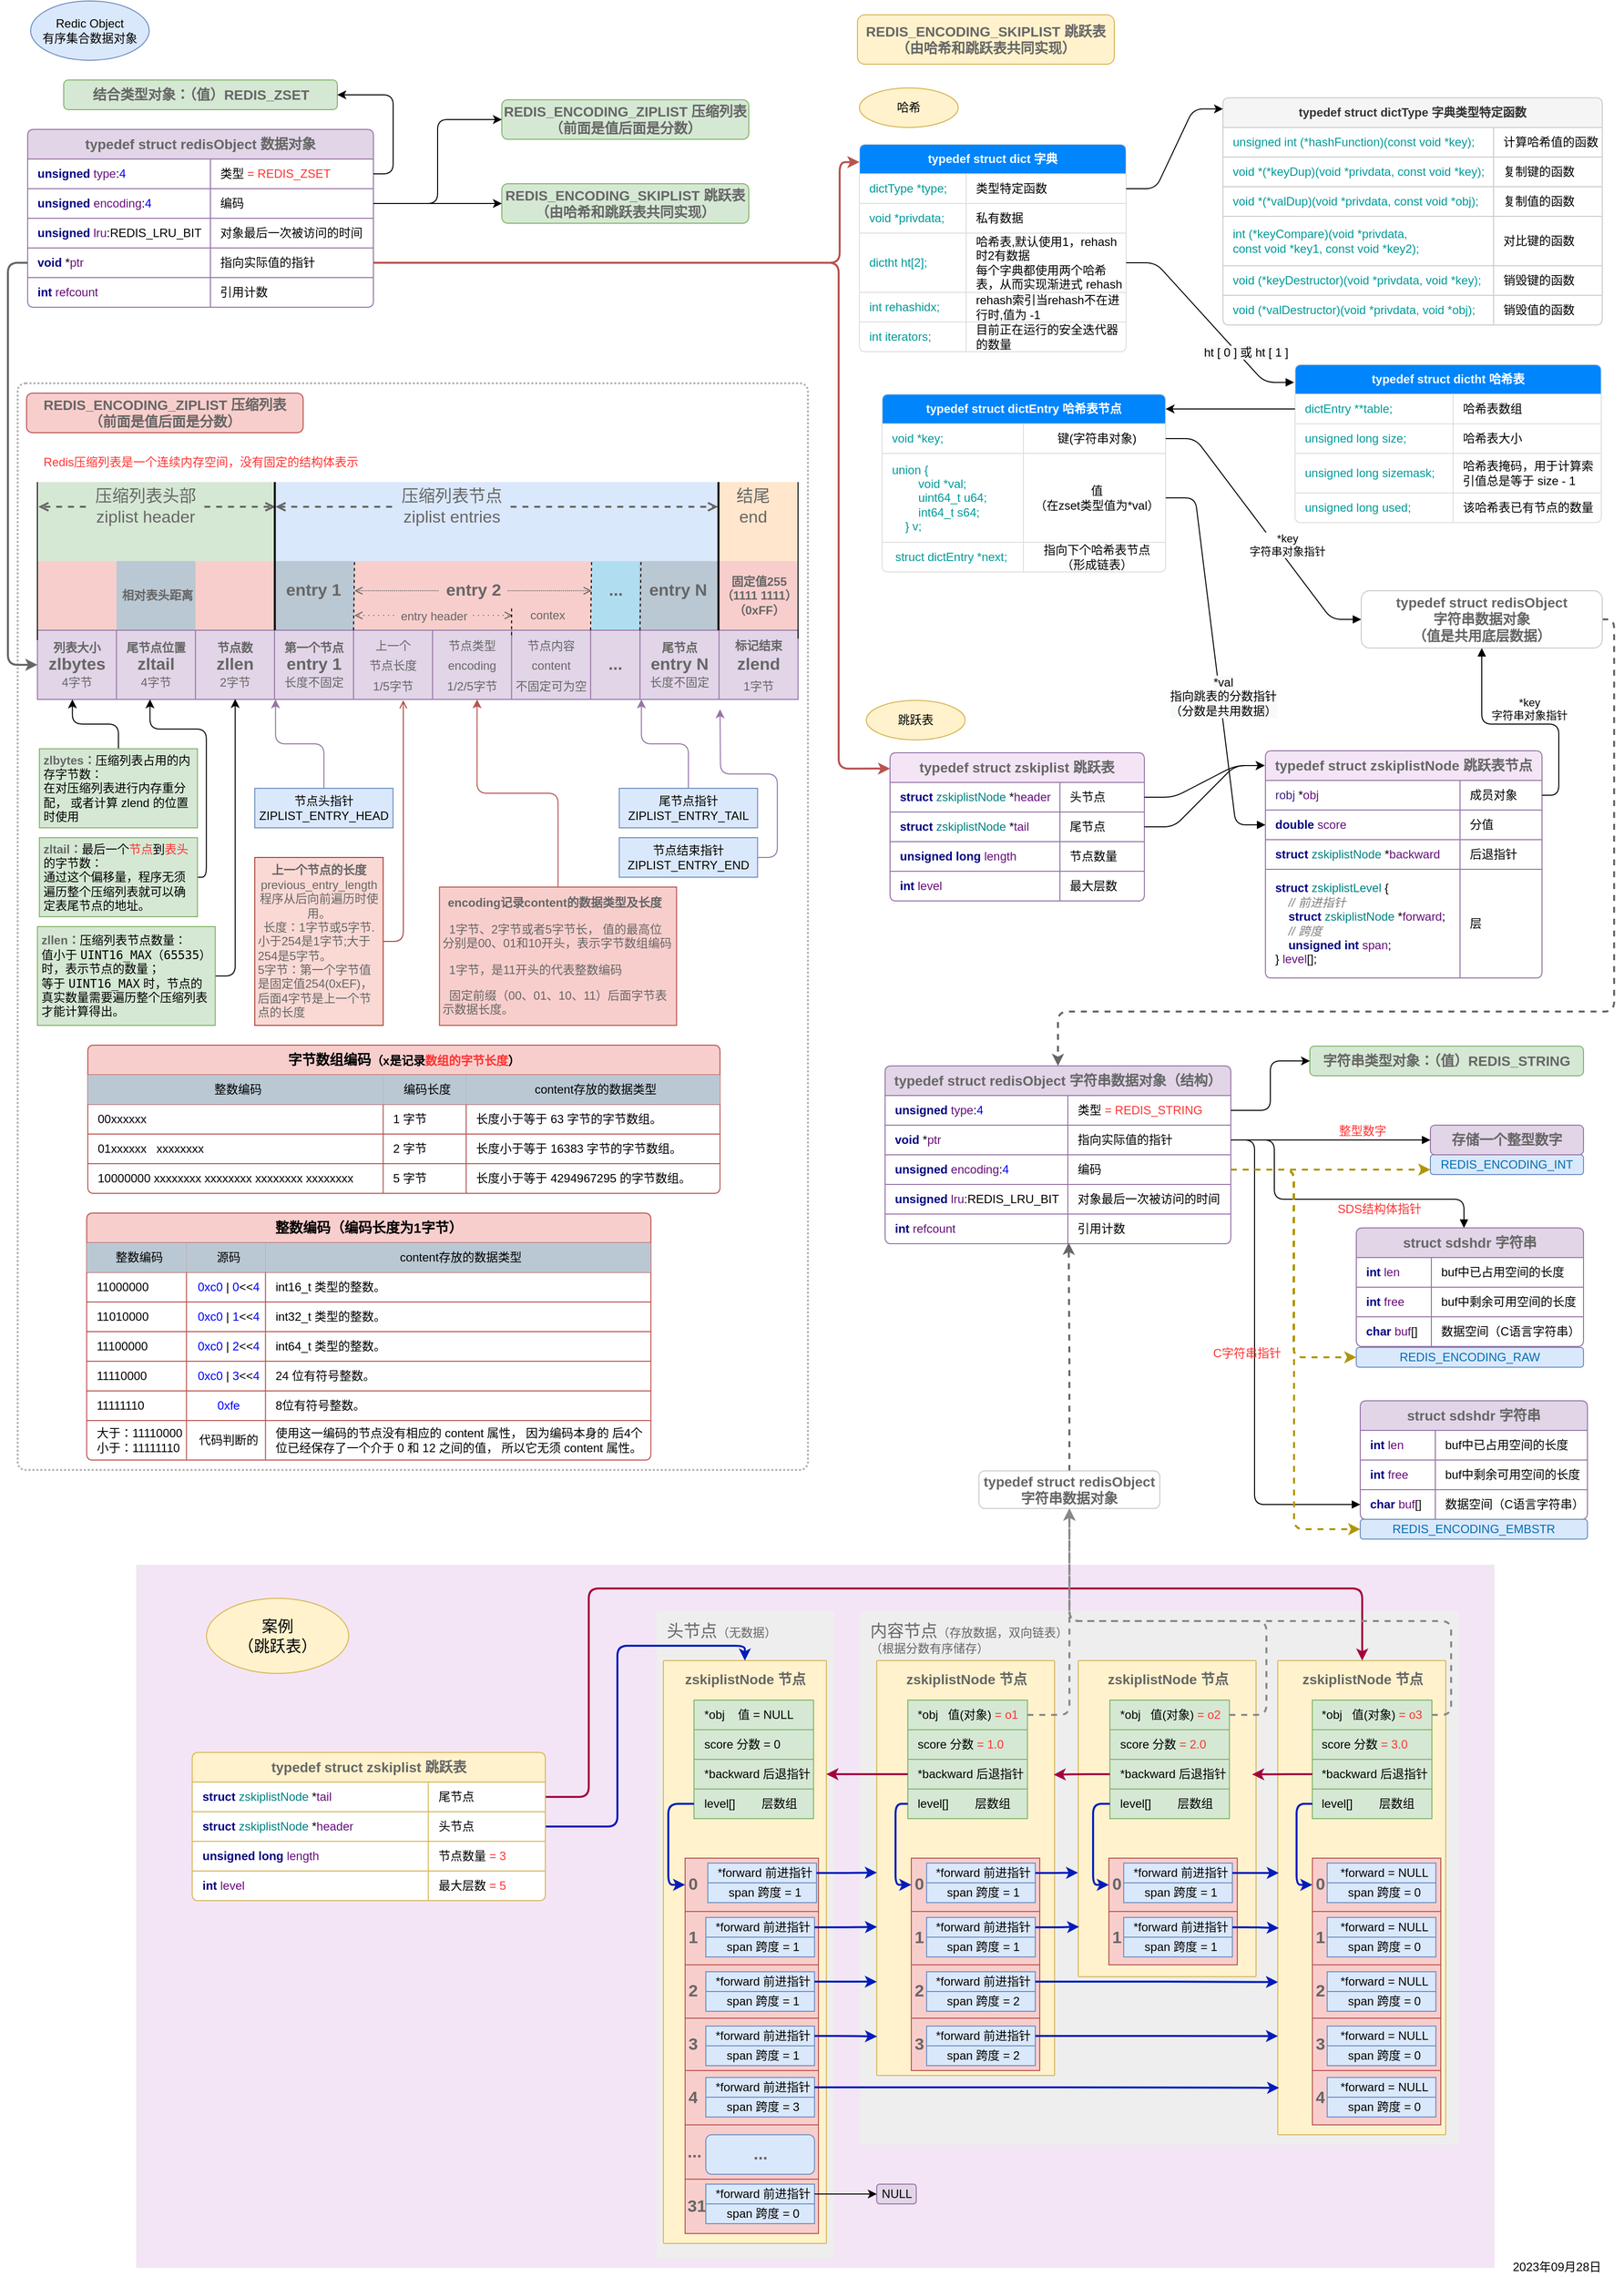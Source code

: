 <mxfile version="14.6.13" type="device"><diagram id="IN4zd3eUfzcneKLnfnn4" name="第 1 页"><mxGraphModel dx="1854" dy="1286" grid="0" gridSize="10" guides="1" tooltips="1" connect="1" arrows="1" fold="1" page="1" pageScale="1" pageWidth="827" pageHeight="1169" math="0" shadow="0"><root><mxCell id="0"/><mxCell id="1" parent="0"/><mxCell id="Qv-5S4G25Du3eKZTc52y-27" value="" style="points=[[0,0,0],[0.25,0,0],[0.5,0,0],[0.75,0,0],[1,0,0],[1,0.25,0],[1,0.5,0],[1,0.75,0],[1,1,0],[0.75,1,0],[0.5,1,0],[0.25,1,0],[0,1,0],[0,0.75,0],[0,0.5,0],[0,0.25,0]];rounded=1;absoluteArcSize=1;arcSize=2;html=1;strokeColor=none;gradientColor=none;shadow=0;dashed=0;fontSize=12;fontColor=#9E9E9E;align=left;verticalAlign=top;spacing=10;spacingTop=-4;fillColor=#F3E5F5;" vertex="1" parent="1"><mxGeometry x="138.88" y="1603" width="1375.12" height="712" as="geometry"/></mxCell><mxCell id="Qv-5S4G25Du3eKZTc52y-2" value="&lt;span style=&quot;color: rgb(0 , 110 , 175) ; text-align: left&quot;&gt;REDIS_ENCODING_INT&lt;/span&gt;" style="rounded=1;whiteSpace=wrap;html=1;fillColor=#dae8fc;strokeColor=#6c8ebf;" vertex="1" parent="1"><mxGeometry x="1449" y="1188" width="155" height="20" as="geometry"/></mxCell><mxCell id="BzkrXi6PwoUMCo8quH97-412" value="" style="rounded=1;whiteSpace=wrap;html=1;arcSize=1;dashed=1;strokeWidth=2;fillColor=none;dashPattern=1 1;strokeColor=#B3B3B3;" parent="1" vertex="1"><mxGeometry x="18.88" y="407" width="800" height="1100" as="geometry"/></mxCell><mxCell id="BzkrXi6PwoUMCo8quH97-409" value="" style="group" parent="1" vertex="1" connectable="0"><mxGeometry x="665.54" y="1650" width="180" height="655" as="geometry"/></mxCell><mxCell id="BzkrXi6PwoUMCo8quH97-120" value="&lt;font&gt;&lt;font color=&quot;#666666&quot;&gt;&lt;font style=&quot;font-size: 17px&quot;&gt;头节点&lt;/font&gt;&lt;font style=&quot;font-size: 12px&quot;&gt;（无数据）&lt;/font&gt;&lt;/font&gt;&lt;br&gt;&lt;/font&gt;" style="points=[[0,0,0],[0.25,0,0],[0.5,0,0],[0.75,0,0],[1,0,0],[1,0.25,0],[1,0.5,0],[1,0.75,0],[1,1,0],[0.75,1,0],[0.5,1,0],[0.25,1,0],[0,1,0],[0,0.75,0],[0,0.5,0],[0,0.25,0]];rounded=1;absoluteArcSize=1;arcSize=2;html=1;shadow=0;dashed=0;fontSize=12;align=left;verticalAlign=top;spacing=10;spacingTop=-4;fillColor=#eeeeee;strokeColor=none;" parent="BzkrXi6PwoUMCo8quH97-409" vertex="1"><mxGeometry width="180" height="655" as="geometry"/></mxCell><mxCell id="BzkrXi6PwoUMCo8quH97-121" value="&lt;span&gt;&lt;font color=&quot;#666666&quot; style=&quot;font-size: 14px&quot;&gt;&lt;b&gt;zskiplistNode 节点&lt;/b&gt;&lt;/font&gt;&lt;/span&gt;" style="points=[[0,0,0],[0.25,0,0],[0.5,0,0],[0.75,0,0],[1,0,0],[1,0.25,0],[1,0.5,0],[1,0.75,0],[1,1,0],[0.75,1,0],[0.5,1,0],[0.25,1,0],[0,1,0],[0,0.75,0],[0,0.5,0],[0,0.25,0]];rounded=1;absoluteArcSize=1;arcSize=2;html=1;strokeColor=#d6b656;shadow=0;dashed=0;fontSize=12;align=center;verticalAlign=top;spacing=10;spacingTop=-4;fillColor=#fff2cc;" parent="BzkrXi6PwoUMCo8quH97-409" vertex="1"><mxGeometry x="7" y="50" width="165" height="590" as="geometry"/></mxCell><mxCell id="BzkrXi6PwoUMCo8quH97-122" value="" style="shape=table;html=1;whiteSpace=wrap;startSize=0;container=1;collapsible=0;childLayout=tableLayout;rounded=1;shadow=0;fillColor=#f8cecc;arcSize=7;strokeColor=#b85450;" parent="BzkrXi6PwoUMCo8quH97-409" vertex="1"><mxGeometry x="29" y="250" width="135" height="380" as="geometry"/></mxCell><mxCell id="BzkrXi6PwoUMCo8quH97-123" value="" style="shape=partialRectangle;html=1;whiteSpace=wrap;collapsible=0;dropTarget=0;pointerEvents=0;fillColor=none;top=0;left=0;bottom=0;right=0;points=[[0,0.5],[1,0.5]];portConstraint=eastwest;" parent="BzkrXi6PwoUMCo8quH97-122" vertex="1"><mxGeometry width="135" height="54" as="geometry"/></mxCell><mxCell id="BzkrXi6PwoUMCo8quH97-124" value="&lt;span style=&quot;color: rgb(102 , 102 , 102) ; font-size: 17px ; font-weight: 700&quot;&gt;0&lt;/span&gt;" style="shape=partialRectangle;html=1;whiteSpace=wrap;connectable=0;fillColor=none;top=0;left=0;bottom=0;right=0;overflow=hidden;align=left;spacing=3;" parent="BzkrXi6PwoUMCo8quH97-123" vertex="1"><mxGeometry width="135" height="54" as="geometry"/></mxCell><mxCell id="BzkrXi6PwoUMCo8quH97-125" value="" style="shape=partialRectangle;html=1;whiteSpace=wrap;collapsible=0;dropTarget=0;pointerEvents=0;fillColor=none;top=0;left=0;bottom=0;right=0;points=[[0,0.5],[1,0.5]];portConstraint=eastwest;" parent="BzkrXi6PwoUMCo8quH97-122" vertex="1"><mxGeometry y="54" width="135" height="54" as="geometry"/></mxCell><mxCell id="BzkrXi6PwoUMCo8quH97-126" value="&lt;span style=&quot;color: rgb(102 , 102 , 102) ; font-size: 17px ; font-weight: 700&quot;&gt;1&lt;/span&gt;" style="shape=partialRectangle;html=1;whiteSpace=wrap;connectable=0;fillColor=none;top=0;left=0;bottom=0;right=0;overflow=hidden;align=left;spacing=3;" parent="BzkrXi6PwoUMCo8quH97-125" vertex="1"><mxGeometry width="135" height="54" as="geometry"/></mxCell><mxCell id="BzkrXi6PwoUMCo8quH97-127" value="" style="shape=partialRectangle;html=1;whiteSpace=wrap;collapsible=0;dropTarget=0;pointerEvents=0;fillColor=none;top=0;left=0;bottom=0;right=0;points=[[0,0.5],[1,0.5]];portConstraint=eastwest;" parent="BzkrXi6PwoUMCo8quH97-122" vertex="1"><mxGeometry y="108" width="135" height="54" as="geometry"/></mxCell><mxCell id="BzkrXi6PwoUMCo8quH97-128" value="&lt;span style=&quot;color: rgb(102 , 102 , 102) ; font-size: 17px ; font-weight: 700&quot;&gt;2&lt;/span&gt;" style="shape=partialRectangle;html=1;whiteSpace=wrap;connectable=0;fillColor=none;top=0;left=0;bottom=0;right=0;overflow=hidden;align=left;spacing=3;" parent="BzkrXi6PwoUMCo8quH97-127" vertex="1"><mxGeometry width="135" height="54" as="geometry"/></mxCell><mxCell id="BzkrXi6PwoUMCo8quH97-129" style="shape=partialRectangle;html=1;whiteSpace=wrap;collapsible=0;dropTarget=0;pointerEvents=0;fillColor=none;top=0;left=0;bottom=0;right=0;points=[[0,0.5],[1,0.5]];portConstraint=eastwest;" parent="BzkrXi6PwoUMCo8quH97-122" vertex="1"><mxGeometry y="162" width="135" height="53" as="geometry"/></mxCell><mxCell id="BzkrXi6PwoUMCo8quH97-130" value="&lt;span style=&quot;color: rgb(102 , 102 , 102) ; font-size: 17px ; font-weight: 700&quot;&gt;3&lt;/span&gt;" style="shape=partialRectangle;html=1;whiteSpace=wrap;connectable=0;fillColor=none;top=0;left=0;bottom=0;right=0;overflow=hidden;align=left;spacing=3;" parent="BzkrXi6PwoUMCo8quH97-129" vertex="1"><mxGeometry width="135" height="53" as="geometry"/></mxCell><mxCell id="BzkrXi6PwoUMCo8quH97-131" style="shape=partialRectangle;html=1;whiteSpace=wrap;collapsible=0;dropTarget=0;pointerEvents=0;fillColor=none;top=0;left=0;bottom=0;right=0;points=[[0,0.5],[1,0.5]];portConstraint=eastwest;" parent="BzkrXi6PwoUMCo8quH97-122" vertex="1"><mxGeometry y="215" width="135" height="55" as="geometry"/></mxCell><mxCell id="BzkrXi6PwoUMCo8quH97-132" value="&lt;span style=&quot;color: rgb(102 , 102 , 102) ; font-size: 17px ; font-weight: 700&quot;&gt;4&lt;/span&gt;" style="shape=partialRectangle;html=1;whiteSpace=wrap;connectable=0;fillColor=none;top=0;left=0;bottom=0;right=0;overflow=hidden;align=left;spacing=3;" parent="BzkrXi6PwoUMCo8quH97-131" vertex="1"><mxGeometry width="135" height="55" as="geometry"/></mxCell><mxCell id="BzkrXi6PwoUMCo8quH97-133" style="shape=partialRectangle;html=1;whiteSpace=wrap;collapsible=0;dropTarget=0;pointerEvents=0;fillColor=none;top=0;left=0;bottom=0;right=0;points=[[0,0.5],[1,0.5]];portConstraint=eastwest;" parent="BzkrXi6PwoUMCo8quH97-122" vertex="1"><mxGeometry y="270" width="135" height="55" as="geometry"/></mxCell><mxCell id="BzkrXi6PwoUMCo8quH97-134" value="&lt;span style=&quot;color: rgb(102 , 102 , 102) ; font-size: 17px ; font-weight: 700&quot;&gt;...&lt;/span&gt;" style="shape=partialRectangle;html=1;whiteSpace=wrap;connectable=0;fillColor=none;top=0;left=0;bottom=0;right=0;overflow=hidden;align=left;" parent="BzkrXi6PwoUMCo8quH97-133" vertex="1"><mxGeometry width="135" height="55" as="geometry"/></mxCell><mxCell id="BzkrXi6PwoUMCo8quH97-135" style="shape=partialRectangle;html=1;whiteSpace=wrap;collapsible=0;dropTarget=0;pointerEvents=0;fillColor=none;top=0;left=0;bottom=0;right=0;points=[[0,0.5],[1,0.5]];portConstraint=eastwest;" parent="BzkrXi6PwoUMCo8quH97-122" vertex="1"><mxGeometry y="325" width="135" height="55" as="geometry"/></mxCell><mxCell id="BzkrXi6PwoUMCo8quH97-136" value="&lt;span style=&quot;color: rgb(102 , 102 , 102) ; font-size: 17px ; font-weight: 700&quot;&gt;31&lt;/span&gt;" style="shape=partialRectangle;html=1;whiteSpace=wrap;connectable=0;fillColor=none;top=0;left=0;bottom=0;right=0;overflow=hidden;align=left;" parent="BzkrXi6PwoUMCo8quH97-135" vertex="1"><mxGeometry width="135" height="55" as="geometry"/></mxCell><mxCell id="BzkrXi6PwoUMCo8quH97-137" value="" style="shape=table;html=1;whiteSpace=wrap;startSize=0;container=1;collapsible=0;childLayout=tableLayout;rounded=1;shadow=0;arcSize=7;labelBackgroundColor=none;fillColor=#d5e8d4;swimlaneFillColor=#ffffff;align=center;fontStyle=1;strokeColor=#82b366;fixedRows=1;rotatable=1;spacing=0;" parent="BzkrXi6PwoUMCo8quH97-409" vertex="1"><mxGeometry x="38" y="90" width="121" height="120" as="geometry"/></mxCell><mxCell id="BzkrXi6PwoUMCo8quH97-138" value="" style="shape=partialRectangle;html=1;whiteSpace=wrap;collapsible=0;dropTarget=0;pointerEvents=0;fillColor=none;top=0;left=0;bottom=0;right=0;points=[[0,0.5],[1,0.5]];portConstraint=eastwest;strokeColor=#0085FC;" parent="BzkrXi6PwoUMCo8quH97-137" vertex="1"><mxGeometry width="121" height="30" as="geometry"/></mxCell><mxCell id="BzkrXi6PwoUMCo8quH97-139" value="*obj&amp;nbsp; &amp;nbsp; 值&amp;nbsp;= NULL" style="shape=partialRectangle;html=1;whiteSpace=wrap;connectable=0;fillColor=none;top=0;left=0;bottom=0;right=0;overflow=hidden;strokeColor=none;labelBackgroundColor=none;labelBorderColor=none;align=left;spacingLeft=10;spacingRight=5;spacing=0;" parent="BzkrXi6PwoUMCo8quH97-138" vertex="1"><mxGeometry width="121" height="30" as="geometry"/></mxCell><mxCell id="BzkrXi6PwoUMCo8quH97-140" value="" style="shape=partialRectangle;html=1;whiteSpace=wrap;collapsible=0;dropTarget=0;pointerEvents=0;fillColor=none;top=0;left=0;bottom=0;right=0;points=[[0,0.5],[1,0.5]];portConstraint=eastwest;" parent="BzkrXi6PwoUMCo8quH97-137" vertex="1"><mxGeometry y="30" width="121" height="30" as="geometry"/></mxCell><mxCell id="BzkrXi6PwoUMCo8quH97-141" value="score 分数 = 0" style="shape=partialRectangle;html=1;whiteSpace=wrap;connectable=0;fillColor=none;top=0;left=0;bottom=0;right=0;overflow=hidden;align=left;spacing=0;spacingLeft=10;spacingRight=5;" parent="BzkrXi6PwoUMCo8quH97-140" vertex="1"><mxGeometry width="121" height="30" as="geometry"/></mxCell><mxCell id="BzkrXi6PwoUMCo8quH97-142" style="shape=partialRectangle;html=1;whiteSpace=wrap;collapsible=0;dropTarget=0;pointerEvents=0;fillColor=none;top=0;left=0;bottom=0;right=0;points=[[0,0.5],[1,0.5]];portConstraint=eastwest;" parent="BzkrXi6PwoUMCo8quH97-137" vertex="1"><mxGeometry y="60" width="121" height="30" as="geometry"/></mxCell><mxCell id="BzkrXi6PwoUMCo8quH97-143" value="*backward 后退指针" style="shape=partialRectangle;html=1;whiteSpace=wrap;connectable=0;fillColor=none;top=0;left=0;bottom=0;right=0;overflow=hidden;align=left;spacing=0;spacingLeft=10;spacingRight=5;" parent="BzkrXi6PwoUMCo8quH97-142" vertex="1"><mxGeometry width="121" height="30" as="geometry"/></mxCell><mxCell id="BzkrXi6PwoUMCo8quH97-144" style="shape=partialRectangle;html=1;whiteSpace=wrap;collapsible=0;dropTarget=0;pointerEvents=0;fillColor=none;top=0;left=0;bottom=0;right=0;points=[[0,0.5],[1,0.5]];portConstraint=eastwest;" parent="BzkrXi6PwoUMCo8quH97-137" vertex="1"><mxGeometry y="90" width="121" height="30" as="geometry"/></mxCell><mxCell id="BzkrXi6PwoUMCo8quH97-145" value="level[]&amp;nbsp; &amp;nbsp; &amp;nbsp; &amp;nbsp; 层数组" style="shape=partialRectangle;html=1;whiteSpace=wrap;connectable=0;fillColor=none;top=0;left=0;bottom=0;right=0;overflow=hidden;align=left;spacing=0;spacingLeft=10;spacingRight=5;" parent="BzkrXi6PwoUMCo8quH97-144" vertex="1"><mxGeometry width="121" height="30" as="geometry"/></mxCell><mxCell id="BzkrXi6PwoUMCo8quH97-146" value="" style="shape=table;html=1;whiteSpace=wrap;startSize=0;container=1;collapsible=0;childLayout=tableLayout;rounded=1;shadow=0;arcSize=7;labelBackgroundColor=none;fillColor=#dae8fc;swimlaneFillColor=#ffffff;align=center;fontStyle=1;strokeColor=#6c8ebf;fixedRows=1;rotatable=0;spacing=0;treeFolding=0;treeMoving=0;" parent="BzkrXi6PwoUMCo8quH97-409" vertex="1"><mxGeometry x="52" y="255" width="110" height="40" as="geometry"/></mxCell><mxCell id="BzkrXi6PwoUMCo8quH97-147" value="" style="shape=partialRectangle;html=1;whiteSpace=wrap;collapsible=0;dropTarget=0;pointerEvents=0;fillColor=none;top=0;left=0;bottom=0;right=0;points=[[0,0.5],[1,0.5]];portConstraint=eastwest;strokeColor=#0085FC;" parent="BzkrXi6PwoUMCo8quH97-146" vertex="1"><mxGeometry width="110" height="20" as="geometry"/></mxCell><mxCell id="BzkrXi6PwoUMCo8quH97-148" value="*forward 前进指针" style="shape=partialRectangle;html=1;whiteSpace=wrap;connectable=0;fillColor=none;top=0;left=0;bottom=0;right=0;overflow=hidden;strokeColor=none;labelBackgroundColor=none;labelBorderColor=none;align=center;spacingLeft=10;spacingRight=5;spacing=0;" parent="BzkrXi6PwoUMCo8quH97-147" vertex="1"><mxGeometry width="110" height="20" as="geometry"/></mxCell><mxCell id="BzkrXi6PwoUMCo8quH97-149" value="" style="shape=partialRectangle;html=1;whiteSpace=wrap;collapsible=0;dropTarget=0;pointerEvents=0;fillColor=none;top=0;left=0;bottom=0;right=0;points=[[0,0.5],[1,0.5]];portConstraint=eastwest;" parent="BzkrXi6PwoUMCo8quH97-146" vertex="1"><mxGeometry y="20" width="110" height="20" as="geometry"/></mxCell><mxCell id="BzkrXi6PwoUMCo8quH97-150" value="span 跨度 = 1" style="shape=partialRectangle;html=1;whiteSpace=wrap;connectable=0;fillColor=none;top=0;left=0;bottom=0;right=0;overflow=hidden;align=center;spacing=0;spacingLeft=10;spacingRight=5;" parent="BzkrXi6PwoUMCo8quH97-149" vertex="1"><mxGeometry width="110" height="20" as="geometry"/></mxCell><mxCell id="BzkrXi6PwoUMCo8quH97-151" style="edgeStyle=orthogonalEdgeStyle;rounded=1;orthogonalLoop=1;jettySize=auto;html=1;exitX=0;exitY=0.5;exitDx=0;exitDy=0;fillColor=#0050ef;strokeColor=#001DBC;strokeWidth=2;" parent="BzkrXi6PwoUMCo8quH97-409" source="BzkrXi6PwoUMCo8quH97-144" edge="1"><mxGeometry y="-20" as="geometry"><Array as="points"><mxPoint x="12" y="195"/><mxPoint x="12" y="277"/></Array><mxPoint x="29" y="277" as="targetPoint"/></mxGeometry></mxCell><mxCell id="BzkrXi6PwoUMCo8quH97-152" value="" style="shape=table;html=1;whiteSpace=wrap;startSize=0;container=1;collapsible=0;childLayout=tableLayout;rounded=1;shadow=0;arcSize=7;labelBackgroundColor=none;fillColor=#dae8fc;swimlaneFillColor=#ffffff;align=center;fontStyle=1;strokeColor=#6c8ebf;fixedRows=1;rotatable=0;spacing=0;treeFolding=0;treeMoving=0;" parent="BzkrXi6PwoUMCo8quH97-409" vertex="1"><mxGeometry x="50" y="310" width="110" height="40" as="geometry"/></mxCell><mxCell id="BzkrXi6PwoUMCo8quH97-153" value="" style="shape=partialRectangle;html=1;whiteSpace=wrap;collapsible=0;dropTarget=0;pointerEvents=0;fillColor=none;top=0;left=0;bottom=0;right=0;points=[[0,0.5],[1,0.5]];portConstraint=eastwest;strokeColor=#0085FC;rotatable=0;" parent="BzkrXi6PwoUMCo8quH97-152" vertex="1"><mxGeometry width="110" height="20" as="geometry"/></mxCell><mxCell id="BzkrXi6PwoUMCo8quH97-154" value="*forward 前进指针" style="shape=partialRectangle;html=1;whiteSpace=wrap;connectable=0;fillColor=none;top=0;left=0;bottom=0;right=0;overflow=hidden;strokeColor=none;labelBackgroundColor=none;labelBorderColor=none;align=center;spacingLeft=10;spacingRight=5;spacing=0;rotatable=0;" parent="BzkrXi6PwoUMCo8quH97-153" vertex="1"><mxGeometry width="110" height="20" as="geometry"/></mxCell><mxCell id="BzkrXi6PwoUMCo8quH97-155" value="" style="shape=partialRectangle;html=1;whiteSpace=wrap;collapsible=0;dropTarget=0;pointerEvents=0;fillColor=none;top=0;left=0;bottom=0;right=0;points=[[0,0.5],[1,0.5]];portConstraint=eastwest;rotatable=0;" parent="BzkrXi6PwoUMCo8quH97-152" vertex="1"><mxGeometry y="20" width="110" height="20" as="geometry"/></mxCell><mxCell id="BzkrXi6PwoUMCo8quH97-156" value="span 跨度 = 1" style="shape=partialRectangle;html=1;whiteSpace=wrap;connectable=0;fillColor=none;top=0;left=0;bottom=0;right=0;overflow=hidden;align=center;spacing=0;spacingLeft=10;spacingRight=5;rotatable=0;" parent="BzkrXi6PwoUMCo8quH97-155" vertex="1"><mxGeometry width="110" height="20" as="geometry"/></mxCell><mxCell id="BzkrXi6PwoUMCo8quH97-157" value="" style="shape=table;html=1;whiteSpace=wrap;startSize=0;container=1;collapsible=0;childLayout=tableLayout;rounded=1;shadow=0;arcSize=7;labelBackgroundColor=none;fillColor=#dae8fc;swimlaneFillColor=#ffffff;align=center;fontStyle=1;strokeColor=#6c8ebf;fixedRows=1;rotatable=0;spacing=0;treeFolding=0;treeMoving=0;" parent="BzkrXi6PwoUMCo8quH97-409" vertex="1"><mxGeometry x="50" y="365" width="110" height="40" as="geometry"/></mxCell><mxCell id="BzkrXi6PwoUMCo8quH97-158" value="" style="shape=partialRectangle;html=1;whiteSpace=wrap;collapsible=0;dropTarget=0;pointerEvents=0;fillColor=none;top=0;left=0;bottom=0;right=0;points=[[0,0.5],[1,0.5]];portConstraint=eastwest;strokeColor=#0085FC;rotatable=0;" parent="BzkrXi6PwoUMCo8quH97-157" vertex="1"><mxGeometry width="110" height="20" as="geometry"/></mxCell><mxCell id="BzkrXi6PwoUMCo8quH97-159" value="*forward 前进指针" style="shape=partialRectangle;html=1;whiteSpace=wrap;connectable=0;fillColor=none;top=0;left=0;bottom=0;right=0;overflow=hidden;strokeColor=none;labelBackgroundColor=none;labelBorderColor=none;align=center;spacingLeft=10;spacingRight=5;spacing=0;rotatable=0;" parent="BzkrXi6PwoUMCo8quH97-158" vertex="1"><mxGeometry width="110" height="20" as="geometry"/></mxCell><mxCell id="BzkrXi6PwoUMCo8quH97-160" value="" style="shape=partialRectangle;html=1;whiteSpace=wrap;collapsible=0;dropTarget=0;pointerEvents=0;fillColor=none;top=0;left=0;bottom=0;right=0;points=[[0,0.5],[1,0.5]];portConstraint=eastwest;rotatable=0;" parent="BzkrXi6PwoUMCo8quH97-157" vertex="1"><mxGeometry y="20" width="110" height="20" as="geometry"/></mxCell><mxCell id="BzkrXi6PwoUMCo8quH97-161" value="span 跨度 = 1" style="shape=partialRectangle;html=1;whiteSpace=wrap;connectable=0;fillColor=none;top=0;left=0;bottom=0;right=0;overflow=hidden;align=center;spacing=0;spacingLeft=10;spacingRight=5;rotatable=0;" parent="BzkrXi6PwoUMCo8quH97-160" vertex="1"><mxGeometry width="110" height="20" as="geometry"/></mxCell><mxCell id="BzkrXi6PwoUMCo8quH97-162" value="" style="shape=table;html=1;whiteSpace=wrap;startSize=0;container=1;collapsible=0;childLayout=tableLayout;rounded=1;shadow=0;arcSize=7;labelBackgroundColor=none;fillColor=#dae8fc;swimlaneFillColor=#ffffff;align=center;fontStyle=1;strokeColor=#6c8ebf;fixedRows=1;rotatable=0;spacing=0;treeFolding=0;treeMoving=0;" parent="BzkrXi6PwoUMCo8quH97-409" vertex="1"><mxGeometry x="50" y="472" width="110" height="40" as="geometry"/></mxCell><mxCell id="BzkrXi6PwoUMCo8quH97-163" value="" style="shape=partialRectangle;html=1;whiteSpace=wrap;collapsible=0;dropTarget=0;pointerEvents=0;fillColor=none;top=0;left=0;bottom=0;right=0;points=[[0,0.5],[1,0.5]];portConstraint=eastwest;strokeColor=#0085FC;rotatable=0;" parent="BzkrXi6PwoUMCo8quH97-162" vertex="1"><mxGeometry width="110" height="20" as="geometry"/></mxCell><mxCell id="BzkrXi6PwoUMCo8quH97-164" value="*forward 前进指针" style="shape=partialRectangle;html=1;whiteSpace=wrap;connectable=0;fillColor=none;top=0;left=0;bottom=0;right=0;overflow=hidden;strokeColor=none;labelBackgroundColor=none;labelBorderColor=none;align=center;spacingLeft=10;spacingRight=5;spacing=0;rotatable=0;" parent="BzkrXi6PwoUMCo8quH97-163" vertex="1"><mxGeometry width="110" height="20" as="geometry"/></mxCell><mxCell id="BzkrXi6PwoUMCo8quH97-165" value="" style="shape=partialRectangle;html=1;whiteSpace=wrap;collapsible=0;dropTarget=0;pointerEvents=0;fillColor=none;top=0;left=0;bottom=0;right=0;points=[[0,0.5],[1,0.5]];portConstraint=eastwest;rotatable=0;" parent="BzkrXi6PwoUMCo8quH97-162" vertex="1"><mxGeometry y="20" width="110" height="20" as="geometry"/></mxCell><mxCell id="BzkrXi6PwoUMCo8quH97-166" value="span 跨度 = 3" style="shape=partialRectangle;html=1;whiteSpace=wrap;connectable=0;fillColor=none;top=0;left=0;bottom=0;right=0;overflow=hidden;align=center;spacing=0;spacingLeft=10;spacingRight=5;rotatable=0;" parent="BzkrXi6PwoUMCo8quH97-165" vertex="1"><mxGeometry width="110" height="20" as="geometry"/></mxCell><mxCell id="BzkrXi6PwoUMCo8quH97-167" value="" style="shape=table;html=1;whiteSpace=wrap;startSize=0;container=1;collapsible=0;childLayout=tableLayout;rounded=1;shadow=0;arcSize=7;labelBackgroundColor=none;fillColor=#dae8fc;swimlaneFillColor=#ffffff;align=center;fontStyle=1;strokeColor=#6c8ebf;fixedRows=1;rotatable=0;spacing=0;treeFolding=0;treeMoving=0;" parent="BzkrXi6PwoUMCo8quH97-409" vertex="1"><mxGeometry x="50" y="420" width="110" height="40" as="geometry"/></mxCell><mxCell id="BzkrXi6PwoUMCo8quH97-168" value="" style="shape=partialRectangle;html=1;whiteSpace=wrap;collapsible=0;dropTarget=0;pointerEvents=0;fillColor=none;top=0;left=0;bottom=0;right=0;points=[[0,0.5],[1,0.5]];portConstraint=eastwest;strokeColor=#0085FC;rotatable=0;" parent="BzkrXi6PwoUMCo8quH97-167" vertex="1"><mxGeometry width="110" height="20" as="geometry"/></mxCell><mxCell id="BzkrXi6PwoUMCo8quH97-169" value="*forward 前进指针" style="shape=partialRectangle;html=1;whiteSpace=wrap;connectable=0;fillColor=none;top=0;left=0;bottom=0;right=0;overflow=hidden;strokeColor=none;labelBackgroundColor=none;labelBorderColor=none;align=center;spacingLeft=10;spacingRight=5;spacing=0;rotatable=0;" parent="BzkrXi6PwoUMCo8quH97-168" vertex="1"><mxGeometry width="110" height="20" as="geometry"/></mxCell><mxCell id="BzkrXi6PwoUMCo8quH97-170" value="" style="shape=partialRectangle;html=1;whiteSpace=wrap;collapsible=0;dropTarget=0;pointerEvents=0;fillColor=none;top=0;left=0;bottom=0;right=0;points=[[0,0.5],[1,0.5]];portConstraint=eastwest;rotatable=0;" parent="BzkrXi6PwoUMCo8quH97-167" vertex="1"><mxGeometry y="20" width="110" height="20" as="geometry"/></mxCell><mxCell id="BzkrXi6PwoUMCo8quH97-171" value="span 跨度 = 1" style="shape=partialRectangle;html=1;whiteSpace=wrap;connectable=0;fillColor=none;top=0;left=0;bottom=0;right=0;overflow=hidden;align=center;spacing=0;spacingLeft=10;spacingRight=5;rotatable=0;" parent="BzkrXi6PwoUMCo8quH97-170" vertex="1"><mxGeometry width="110" height="20" as="geometry"/></mxCell><mxCell id="BzkrXi6PwoUMCo8quH97-172" value="" style="shape=table;html=1;whiteSpace=wrap;startSize=0;container=1;collapsible=0;childLayout=tableLayout;rounded=1;shadow=0;arcSize=7;labelBackgroundColor=none;fillColor=#dae8fc;swimlaneFillColor=#ffffff;align=center;fontStyle=1;strokeColor=#6c8ebf;fixedRows=1;rotatable=0;spacing=0;treeFolding=0;treeMoving=0;" parent="BzkrXi6PwoUMCo8quH97-409" vertex="1"><mxGeometry x="50" y="580" width="110" height="40" as="geometry"/></mxCell><mxCell id="BzkrXi6PwoUMCo8quH97-173" value="" style="shape=partialRectangle;html=1;whiteSpace=wrap;collapsible=0;dropTarget=0;pointerEvents=0;fillColor=none;top=0;left=0;bottom=0;right=0;points=[[0,0.5],[1,0.5]];portConstraint=eastwest;strokeColor=#0085FC;rotatable=0;" parent="BzkrXi6PwoUMCo8quH97-172" vertex="1"><mxGeometry width="110" height="20" as="geometry"/></mxCell><mxCell id="BzkrXi6PwoUMCo8quH97-174" value="*forward 前进指针" style="shape=partialRectangle;html=1;whiteSpace=wrap;connectable=0;fillColor=none;top=0;left=0;bottom=0;right=0;overflow=hidden;strokeColor=none;labelBackgroundColor=none;labelBorderColor=none;align=center;spacingLeft=10;spacingRight=5;spacing=0;rotatable=0;" parent="BzkrXi6PwoUMCo8quH97-173" vertex="1"><mxGeometry width="110" height="20" as="geometry"/></mxCell><mxCell id="BzkrXi6PwoUMCo8quH97-175" value="" style="shape=partialRectangle;html=1;whiteSpace=wrap;collapsible=0;dropTarget=0;pointerEvents=0;fillColor=none;top=0;left=0;bottom=0;right=0;points=[[0,0.5],[1,0.5]];portConstraint=eastwest;rotatable=0;" parent="BzkrXi6PwoUMCo8quH97-172" vertex="1"><mxGeometry y="20" width="110" height="20" as="geometry"/></mxCell><mxCell id="BzkrXi6PwoUMCo8quH97-176" value="span 跨度 = 0" style="shape=partialRectangle;html=1;whiteSpace=wrap;connectable=0;fillColor=none;top=0;left=0;bottom=0;right=0;overflow=hidden;align=center;spacing=0;spacingLeft=10;spacingRight=5;rotatable=0;" parent="BzkrXi6PwoUMCo8quH97-175" vertex="1"><mxGeometry width="110" height="20" as="geometry"/></mxCell><mxCell id="BzkrXi6PwoUMCo8quH97-177" value="&lt;span style=&quot;color: rgb(102 , 102 , 102) ; font-size: 17px ; font-weight: 700&quot;&gt;...&lt;/span&gt;" style="rounded=1;whiteSpace=wrap;html=1;fillColor=#dae8fc;strokeColor=#6c8ebf;rotatable=0;" parent="BzkrXi6PwoUMCo8quH97-409" vertex="1"><mxGeometry x="50" y="530" width="110" height="40" as="geometry"/></mxCell><mxCell id="BzkrXi6PwoUMCo8quH97-408" value="" style="group" parent="1" vertex="1" connectable="0"><mxGeometry x="871.54" y="1650" width="606" height="540" as="geometry"/></mxCell><mxCell id="BzkrXi6PwoUMCo8quH97-179" value="&lt;div&gt;&lt;span style=&quot;font-size: 17px ; color: rgb(102 , 102 , 102)&quot;&gt;内容节点&lt;/span&gt;&lt;span style=&quot;color: rgb(102 , 102 , 102)&quot;&gt;（存放数据，双向链表）&lt;/span&gt;&lt;/div&gt;&lt;div&gt;&lt;span style=&quot;color: rgb(102 , 102 , 102)&quot;&gt;（根据分数有序储存）&lt;/span&gt;&lt;/div&gt;" style="points=[[0,0,0],[0.25,0,0],[0.5,0,0],[0.75,0,0],[1,0,0],[1,0.25,0],[1,0.5,0],[1,0.75,0],[1,1,0],[0.75,1,0],[0.5,1,0],[0.25,1,0],[0,1,0],[0,0.75,0],[0,0.5,0],[0,0.25,0]];rounded=1;absoluteArcSize=1;arcSize=2;html=1;shadow=0;dashed=0;fontSize=12;align=left;verticalAlign=top;spacing=10;spacingTop=-4;fillColor=#eeeeee;strokeColor=none;" parent="BzkrXi6PwoUMCo8quH97-408" vertex="1"><mxGeometry width="606" height="540" as="geometry"/></mxCell><mxCell id="BzkrXi6PwoUMCo8quH97-180" value="&lt;span&gt;&lt;font style=&quot;font-size: 14px&quot; color=&quot;#666666&quot;&gt;&lt;b&gt;zskiplistNode 节点&lt;/b&gt;&lt;/font&gt;&lt;/span&gt;" style="points=[[0,0,0],[0.25,0,0],[0.5,0,0],[0.75,0,0],[1,0,0],[1,0.25,0],[1,0.5,0],[1,0.75,0],[1,1,0],[0.75,1,0],[0.5,1,0],[0.25,1,0],[0,1,0],[0,0.75,0],[0,0.5,0],[0,0.25,0]];rounded=1;absoluteArcSize=1;arcSize=2;html=1;strokeColor=#d6b656;shadow=0;dashed=0;fontSize=12;align=center;verticalAlign=top;spacing=10;spacingTop=-4;fillColor=#fff2cc;" parent="BzkrXi6PwoUMCo8quH97-408" vertex="1"><mxGeometry x="17" y="50" width="180" height="420" as="geometry"/></mxCell><mxCell id="BzkrXi6PwoUMCo8quH97-181" value="" style="shape=table;html=1;whiteSpace=wrap;startSize=0;container=1;collapsible=0;childLayout=tableLayout;rounded=1;shadow=0;fillColor=#f8cecc;arcSize=7;strokeColor=#b85450;" parent="BzkrXi6PwoUMCo8quH97-408" vertex="1"><mxGeometry x="52" y="250" width="130" height="215" as="geometry"/></mxCell><mxCell id="BzkrXi6PwoUMCo8quH97-182" value="" style="shape=partialRectangle;html=1;whiteSpace=wrap;collapsible=0;dropTarget=0;pointerEvents=0;fillColor=none;top=0;left=0;bottom=0;right=0;points=[[0,0.5],[1,0.5]];portConstraint=eastwest;" parent="BzkrXi6PwoUMCo8quH97-181" vertex="1"><mxGeometry width="130" height="54" as="geometry"/></mxCell><mxCell id="BzkrXi6PwoUMCo8quH97-183" value="&lt;span style=&quot;color: rgb(102 , 102 , 102) ; font-size: 17px ; font-weight: 700&quot;&gt;0&lt;/span&gt;" style="shape=partialRectangle;html=1;whiteSpace=wrap;connectable=0;fillColor=none;top=0;left=0;bottom=0;right=0;overflow=hidden;align=left;spacing=3;" parent="BzkrXi6PwoUMCo8quH97-182" vertex="1"><mxGeometry width="130" height="54" as="geometry"/></mxCell><mxCell id="BzkrXi6PwoUMCo8quH97-184" value="" style="shape=partialRectangle;html=1;whiteSpace=wrap;collapsible=0;dropTarget=0;pointerEvents=0;fillColor=none;top=0;left=0;bottom=0;right=0;points=[[0,0.5],[1,0.5]];portConstraint=eastwest;" parent="BzkrXi6PwoUMCo8quH97-181" vertex="1"><mxGeometry y="54" width="130" height="54" as="geometry"/></mxCell><mxCell id="BzkrXi6PwoUMCo8quH97-185" value="&lt;span style=&quot;color: rgb(102 , 102 , 102) ; font-size: 17px ; font-weight: 700&quot;&gt;1&lt;/span&gt;" style="shape=partialRectangle;html=1;whiteSpace=wrap;connectable=0;fillColor=none;top=0;left=0;bottom=0;right=0;overflow=hidden;align=left;spacing=3;" parent="BzkrXi6PwoUMCo8quH97-184" vertex="1"><mxGeometry width="130" height="54" as="geometry"/></mxCell><mxCell id="BzkrXi6PwoUMCo8quH97-186" value="" style="shape=partialRectangle;html=1;whiteSpace=wrap;collapsible=0;dropTarget=0;pointerEvents=0;fillColor=none;top=0;left=0;bottom=0;right=0;points=[[0,0.5],[1,0.5]];portConstraint=eastwest;" parent="BzkrXi6PwoUMCo8quH97-181" vertex="1"><mxGeometry y="108" width="130" height="54" as="geometry"/></mxCell><mxCell id="BzkrXi6PwoUMCo8quH97-187" value="&lt;span style=&quot;color: rgb(102 , 102 , 102) ; font-size: 17px ; font-weight: 700&quot;&gt;2&lt;/span&gt;" style="shape=partialRectangle;html=1;whiteSpace=wrap;connectable=0;fillColor=none;top=0;left=0;bottom=0;right=0;overflow=hidden;align=left;spacing=3;" parent="BzkrXi6PwoUMCo8quH97-186" vertex="1"><mxGeometry width="130" height="54" as="geometry"/></mxCell><mxCell id="BzkrXi6PwoUMCo8quH97-188" style="shape=partialRectangle;html=1;whiteSpace=wrap;collapsible=0;dropTarget=0;pointerEvents=0;fillColor=none;top=0;left=0;bottom=0;right=0;points=[[0,0.5],[1,0.5]];portConstraint=eastwest;" parent="BzkrXi6PwoUMCo8quH97-181" vertex="1"><mxGeometry y="162" width="130" height="53" as="geometry"/></mxCell><mxCell id="BzkrXi6PwoUMCo8quH97-189" value="&lt;span style=&quot;color: rgb(102 , 102 , 102) ; font-size: 17px ; font-weight: 700&quot;&gt;3&lt;/span&gt;" style="shape=partialRectangle;html=1;whiteSpace=wrap;connectable=0;fillColor=none;top=0;left=0;bottom=0;right=0;overflow=hidden;align=left;spacing=3;" parent="BzkrXi6PwoUMCo8quH97-188" vertex="1"><mxGeometry width="130" height="53" as="geometry"/></mxCell><mxCell id="BzkrXi6PwoUMCo8quH97-190" value="&lt;span&gt;&lt;font color=&quot;#666666&quot; style=&quot;font-size: 14px&quot;&gt;&lt;b&gt;zskiplistNode 节点&lt;/b&gt;&lt;/font&gt;&lt;/span&gt;" style="points=[[0,0,0],[0.25,0,0],[0.5,0,0],[0.75,0,0],[1,0,0],[1,0.25,0],[1,0.5,0],[1,0.75,0],[1,1,0],[0.75,1,0],[0.5,1,0],[0.25,1,0],[0,1,0],[0,0.75,0],[0,0.5,0],[0,0.25,0]];rounded=1;absoluteArcSize=1;arcSize=2;html=1;strokeColor=#d6b656;shadow=0;dashed=0;fontSize=12;align=center;verticalAlign=top;spacing=10;spacingTop=-4;fillColor=#fff2cc;" parent="BzkrXi6PwoUMCo8quH97-408" vertex="1"><mxGeometry x="423" y="50" width="170" height="480" as="geometry"/></mxCell><mxCell id="BzkrXi6PwoUMCo8quH97-191" value="" style="shape=table;html=1;whiteSpace=wrap;startSize=0;container=1;collapsible=0;childLayout=tableLayout;rounded=1;shadow=0;fillColor=#f8cecc;arcSize=7;strokeColor=#b85450;align=left;" parent="BzkrXi6PwoUMCo8quH97-408" vertex="1"><mxGeometry x="458" y="250" width="130" height="270" as="geometry"/></mxCell><mxCell id="BzkrXi6PwoUMCo8quH97-192" value="" style="shape=partialRectangle;html=1;whiteSpace=wrap;collapsible=0;dropTarget=0;pointerEvents=0;fillColor=none;top=0;left=0;bottom=0;right=0;points=[[0,0.5],[1,0.5]];portConstraint=eastwest;" parent="BzkrXi6PwoUMCo8quH97-191" vertex="1"><mxGeometry width="130" height="54" as="geometry"/></mxCell><mxCell id="BzkrXi6PwoUMCo8quH97-193" value="&lt;span style=&quot;color: rgb(102 , 102 , 102) ; font-size: 17px ; font-weight: 700&quot;&gt;0&lt;/span&gt;" style="shape=partialRectangle;html=1;whiteSpace=wrap;connectable=0;fillColor=none;top=0;left=0;bottom=0;right=0;overflow=hidden;align=left;spacing=3;" parent="BzkrXi6PwoUMCo8quH97-192" vertex="1"><mxGeometry width="130" height="54" as="geometry"/></mxCell><mxCell id="BzkrXi6PwoUMCo8quH97-194" value="" style="shape=partialRectangle;html=1;whiteSpace=wrap;collapsible=0;dropTarget=0;pointerEvents=0;fillColor=none;top=0;left=0;bottom=0;right=0;points=[[0,0.5],[1,0.5]];portConstraint=eastwest;" parent="BzkrXi6PwoUMCo8quH97-191" vertex="1"><mxGeometry y="54" width="130" height="54" as="geometry"/></mxCell><mxCell id="BzkrXi6PwoUMCo8quH97-195" value="&lt;span style=&quot;color: rgb(102 , 102 , 102) ; font-size: 17px ; font-weight: 700&quot;&gt;1&lt;/span&gt;" style="shape=partialRectangle;html=1;whiteSpace=wrap;connectable=0;fillColor=none;top=0;left=0;bottom=0;right=0;overflow=hidden;align=left;spacing=3;" parent="BzkrXi6PwoUMCo8quH97-194" vertex="1"><mxGeometry width="130" height="54" as="geometry"/></mxCell><mxCell id="BzkrXi6PwoUMCo8quH97-196" value="" style="shape=partialRectangle;html=1;whiteSpace=wrap;collapsible=0;dropTarget=0;pointerEvents=0;fillColor=none;top=0;left=0;bottom=0;right=0;points=[[0,0.5],[1,0.5]];portConstraint=eastwest;" parent="BzkrXi6PwoUMCo8quH97-191" vertex="1"><mxGeometry y="108" width="130" height="54" as="geometry"/></mxCell><mxCell id="BzkrXi6PwoUMCo8quH97-197" value="&lt;span style=&quot;color: rgb(102 , 102 , 102) ; font-size: 17px ; font-weight: 700&quot;&gt;2&lt;/span&gt;" style="shape=partialRectangle;html=1;whiteSpace=wrap;connectable=0;fillColor=none;top=0;left=0;bottom=0;right=0;overflow=hidden;align=left;spacing=3;" parent="BzkrXi6PwoUMCo8quH97-196" vertex="1"><mxGeometry width="130" height="54" as="geometry"/></mxCell><mxCell id="BzkrXi6PwoUMCo8quH97-198" style="shape=partialRectangle;html=1;whiteSpace=wrap;collapsible=0;dropTarget=0;pointerEvents=0;fillColor=none;top=0;left=0;bottom=0;right=0;points=[[0,0.5],[1,0.5]];portConstraint=eastwest;" parent="BzkrXi6PwoUMCo8quH97-191" vertex="1"><mxGeometry y="162" width="130" height="53" as="geometry"/></mxCell><mxCell id="BzkrXi6PwoUMCo8quH97-199" value="&lt;span style=&quot;color: rgb(102 , 102 , 102) ; font-size: 17px ; font-weight: 700&quot;&gt;3&lt;/span&gt;" style="shape=partialRectangle;html=1;whiteSpace=wrap;connectable=0;fillColor=none;top=0;left=0;bottom=0;right=0;overflow=hidden;align=left;spacing=3;" parent="BzkrXi6PwoUMCo8quH97-198" vertex="1"><mxGeometry width="130" height="53" as="geometry"/></mxCell><mxCell id="BzkrXi6PwoUMCo8quH97-200" style="shape=partialRectangle;html=1;whiteSpace=wrap;collapsible=0;dropTarget=0;pointerEvents=0;fillColor=none;top=0;left=0;bottom=0;right=0;points=[[0,0.5],[1,0.5]];portConstraint=eastwest;" parent="BzkrXi6PwoUMCo8quH97-191" vertex="1"><mxGeometry y="215" width="130" height="55" as="geometry"/></mxCell><mxCell id="BzkrXi6PwoUMCo8quH97-201" value="&lt;span style=&quot;color: rgb(102 , 102 , 102) ; font-size: 17px ; font-weight: 700&quot;&gt;4&lt;/span&gt;" style="shape=partialRectangle;html=1;whiteSpace=wrap;connectable=0;fillColor=none;top=0;left=0;bottom=0;right=0;overflow=hidden;align=left;spacing=3;" parent="BzkrXi6PwoUMCo8quH97-200" vertex="1"><mxGeometry width="130" height="55" as="geometry"/></mxCell><mxCell id="BzkrXi6PwoUMCo8quH97-202" value="&lt;span&gt;&lt;font color=&quot;#666666&quot; style=&quot;font-size: 14px&quot;&gt;&lt;b&gt;zskiplistNode 节点&lt;/b&gt;&lt;/font&gt;&lt;/span&gt;" style="points=[[0,0,0],[0.25,0,0],[0.5,0,0],[0.75,0,0],[1,0,0],[1,0.25,0],[1,0.5,0],[1,0.75,0],[1,1,0],[0.75,1,0],[0.5,1,0],[0.25,1,0],[0,1,0],[0,0.75,0],[0,0.5,0],[0,0.25,0]];rounded=1;absoluteArcSize=1;arcSize=2;html=1;strokeColor=#d6b656;shadow=0;dashed=0;fontSize=12;align=center;verticalAlign=top;spacing=10;spacingTop=-4;fillColor=#fff2cc;" parent="BzkrXi6PwoUMCo8quH97-408" vertex="1"><mxGeometry x="221" y="50" width="180" height="320" as="geometry"/></mxCell><mxCell id="BzkrXi6PwoUMCo8quH97-203" value="" style="shape=table;html=1;whiteSpace=wrap;startSize=0;container=1;collapsible=0;childLayout=tableLayout;rounded=1;shadow=0;fillColor=#f8cecc;arcSize=7;strokeColor=#b85450;spacingLeft=4;" parent="BzkrXi6PwoUMCo8quH97-408" vertex="1"><mxGeometry x="252" y="250" width="130" height="108" as="geometry"/></mxCell><mxCell id="BzkrXi6PwoUMCo8quH97-204" value="" style="shape=partialRectangle;html=1;whiteSpace=wrap;collapsible=0;dropTarget=0;pointerEvents=0;fillColor=none;top=0;left=0;bottom=0;right=0;points=[[0,0.5],[1,0.5]];portConstraint=eastwest;" parent="BzkrXi6PwoUMCo8quH97-203" vertex="1"><mxGeometry width="130" height="54" as="geometry"/></mxCell><mxCell id="BzkrXi6PwoUMCo8quH97-205" value="&lt;span style=&quot;color: rgb(102 , 102 , 102) ; font-size: 17px ; font-weight: 700&quot;&gt;0&lt;/span&gt;" style="shape=partialRectangle;html=1;whiteSpace=wrap;connectable=0;fillColor=none;top=0;left=0;bottom=0;right=0;overflow=hidden;align=left;spacingLeft=3;spacing=0;" parent="BzkrXi6PwoUMCo8quH97-204" vertex="1"><mxGeometry width="130" height="54" as="geometry"/></mxCell><mxCell id="BzkrXi6PwoUMCo8quH97-206" value="" style="shape=partialRectangle;html=1;whiteSpace=wrap;collapsible=0;dropTarget=0;pointerEvents=0;fillColor=none;top=0;left=0;bottom=0;right=0;points=[[0,0.5],[1,0.5]];portConstraint=eastwest;" parent="BzkrXi6PwoUMCo8quH97-203" vertex="1"><mxGeometry y="54" width="130" height="54" as="geometry"/></mxCell><mxCell id="BzkrXi6PwoUMCo8quH97-207" value="&lt;span style=&quot;color: rgb(102 , 102 , 102) ; font-size: 17px ; font-weight: 700&quot;&gt;1&lt;/span&gt;" style="shape=partialRectangle;html=1;whiteSpace=wrap;connectable=0;fillColor=none;top=0;left=0;bottom=0;right=0;overflow=hidden;align=left;spacingLeft=3;spacing=0;" parent="BzkrXi6PwoUMCo8quH97-206" vertex="1"><mxGeometry width="130" height="54" as="geometry"/></mxCell><mxCell id="BzkrXi6PwoUMCo8quH97-208" value="" style="shape=table;html=1;whiteSpace=wrap;startSize=0;container=1;collapsible=0;childLayout=tableLayout;rounded=1;shadow=0;arcSize=7;labelBackgroundColor=none;fillColor=#d5e8d4;swimlaneFillColor=#ffffff;align=center;fontStyle=1;strokeColor=#82b366;fixedRows=1;rotatable=1;spacing=0;" parent="BzkrXi6PwoUMCo8quH97-408" vertex="1"><mxGeometry x="48.48" y="90" width="121.06" height="120" as="geometry"/></mxCell><mxCell id="BzkrXi6PwoUMCo8quH97-209" value="" style="shape=partialRectangle;html=1;whiteSpace=wrap;collapsible=0;dropTarget=0;pointerEvents=0;fillColor=none;top=0;left=0;bottom=0;right=0;points=[[0,0.5],[1,0.5]];portConstraint=eastwest;strokeColor=#0085FC;" parent="BzkrXi6PwoUMCo8quH97-208" vertex="1"><mxGeometry width="121.06" height="30" as="geometry"/></mxCell><mxCell id="BzkrXi6PwoUMCo8quH97-210" value="*obj&amp;nbsp; &amp;nbsp;值(对象)&amp;nbsp;&lt;font color=&quot;#ff3333&quot;&gt;= o1&lt;/font&gt;" style="shape=partialRectangle;html=1;whiteSpace=wrap;connectable=0;fillColor=none;top=0;left=0;bottom=0;right=0;overflow=hidden;strokeColor=none;labelBackgroundColor=none;labelBorderColor=none;align=left;spacingLeft=10;spacingRight=5;spacing=0;" parent="BzkrXi6PwoUMCo8quH97-209" vertex="1"><mxGeometry width="121" height="30" as="geometry"/></mxCell><mxCell id="BzkrXi6PwoUMCo8quH97-211" value="" style="shape=partialRectangle;html=1;whiteSpace=wrap;collapsible=0;dropTarget=0;pointerEvents=0;fillColor=none;top=0;left=0;bottom=0;right=0;points=[[0,0.5],[1,0.5]];portConstraint=eastwest;" parent="BzkrXi6PwoUMCo8quH97-208" vertex="1"><mxGeometry y="30" width="121.06" height="30" as="geometry"/></mxCell><mxCell id="BzkrXi6PwoUMCo8quH97-212" value="score 分数&amp;nbsp;&lt;font color=&quot;#ff3333&quot;&gt;= 1.0&lt;/font&gt;" style="shape=partialRectangle;html=1;whiteSpace=wrap;connectable=0;fillColor=none;top=0;left=0;bottom=0;right=0;overflow=hidden;align=left;spacing=0;spacingLeft=10;spacingRight=5;" parent="BzkrXi6PwoUMCo8quH97-211" vertex="1"><mxGeometry width="121" height="30" as="geometry"/></mxCell><mxCell id="BzkrXi6PwoUMCo8quH97-213" style="shape=partialRectangle;html=1;whiteSpace=wrap;collapsible=0;dropTarget=0;pointerEvents=0;fillColor=none;top=0;left=0;bottom=0;right=0;points=[[0,0.5],[1,0.5]];portConstraint=eastwest;" parent="BzkrXi6PwoUMCo8quH97-208" vertex="1"><mxGeometry y="60" width="121.06" height="30" as="geometry"/></mxCell><mxCell id="BzkrXi6PwoUMCo8quH97-214" value="*backward 后退指针" style="shape=partialRectangle;html=1;whiteSpace=wrap;connectable=0;fillColor=none;top=0;left=0;bottom=0;right=0;overflow=hidden;align=left;spacing=0;spacingLeft=10;spacingRight=5;" parent="BzkrXi6PwoUMCo8quH97-213" vertex="1"><mxGeometry width="121" height="30" as="geometry"/></mxCell><mxCell id="BzkrXi6PwoUMCo8quH97-215" style="shape=partialRectangle;html=1;whiteSpace=wrap;collapsible=0;dropTarget=0;pointerEvents=0;fillColor=none;top=0;left=0;bottom=0;right=0;points=[[0,0.5],[1,0.5]];portConstraint=eastwest;" parent="BzkrXi6PwoUMCo8quH97-208" vertex="1"><mxGeometry y="90" width="121.06" height="30" as="geometry"/></mxCell><mxCell id="BzkrXi6PwoUMCo8quH97-216" value="level[]&amp;nbsp; &amp;nbsp; &amp;nbsp; &amp;nbsp; 层数组" style="shape=partialRectangle;html=1;whiteSpace=wrap;connectable=0;fillColor=none;top=0;left=0;bottom=0;right=0;overflow=hidden;align=left;spacing=0;spacingLeft=10;spacingRight=5;" parent="BzkrXi6PwoUMCo8quH97-215" vertex="1"><mxGeometry width="121" height="30" as="geometry"/></mxCell><mxCell id="BzkrXi6PwoUMCo8quH97-217" value="" style="shape=table;html=1;whiteSpace=wrap;startSize=0;container=1;collapsible=0;childLayout=tableLayout;rounded=1;shadow=0;arcSize=7;labelBackgroundColor=none;fillColor=#dae8fc;swimlaneFillColor=#ffffff;align=center;fontStyle=1;strokeColor=#6c8ebf;fixedRows=1;rotatable=0;spacing=0;treeFolding=0;treeMoving=0;" parent="BzkrXi6PwoUMCo8quH97-408" vertex="1"><mxGeometry x="67.48" y="255" width="110" height="40" as="geometry"/></mxCell><mxCell id="BzkrXi6PwoUMCo8quH97-218" value="" style="shape=partialRectangle;html=1;whiteSpace=wrap;collapsible=0;dropTarget=0;pointerEvents=0;fillColor=none;top=0;left=0;bottom=0;right=0;points=[[0,0.5],[1,0.5]];portConstraint=eastwest;strokeColor=#0085FC;" parent="BzkrXi6PwoUMCo8quH97-217" vertex="1"><mxGeometry width="110" height="20" as="geometry"/></mxCell><mxCell id="BzkrXi6PwoUMCo8quH97-219" value="*forward 前进指针" style="shape=partialRectangle;html=1;whiteSpace=wrap;connectable=0;fillColor=none;top=0;left=0;bottom=0;right=0;overflow=hidden;strokeColor=none;labelBackgroundColor=none;labelBorderColor=none;align=center;spacingLeft=10;spacingRight=5;spacing=0;" parent="BzkrXi6PwoUMCo8quH97-218" vertex="1"><mxGeometry width="110" height="20" as="geometry"/></mxCell><mxCell id="BzkrXi6PwoUMCo8quH97-220" value="" style="shape=partialRectangle;html=1;whiteSpace=wrap;collapsible=0;dropTarget=0;pointerEvents=0;fillColor=none;top=0;left=0;bottom=0;right=0;points=[[0,0.5],[1,0.5]];portConstraint=eastwest;" parent="BzkrXi6PwoUMCo8quH97-217" vertex="1"><mxGeometry y="20" width="110" height="20" as="geometry"/></mxCell><mxCell id="BzkrXi6PwoUMCo8quH97-221" value="span 跨度 = 1" style="shape=partialRectangle;html=1;whiteSpace=wrap;connectable=0;fillColor=none;top=0;left=0;bottom=0;right=0;overflow=hidden;align=center;spacing=0;spacingLeft=10;spacingRight=5;" parent="BzkrXi6PwoUMCo8quH97-220" vertex="1"><mxGeometry width="110" height="20" as="geometry"/></mxCell><mxCell id="BzkrXi6PwoUMCo8quH97-222" style="edgeStyle=orthogonalEdgeStyle;rounded=1;orthogonalLoop=1;jettySize=auto;html=1;entryX=0;entryY=0.5;entryDx=0;entryDy=0;exitX=0;exitY=0.5;exitDx=0;exitDy=0;fillColor=#0050ef;strokeColor=#001DBC;strokeWidth=2;" parent="BzkrXi6PwoUMCo8quH97-408" source="BzkrXi6PwoUMCo8quH97-215" target="BzkrXi6PwoUMCo8quH97-182" edge="1"><mxGeometry y="-20" as="geometry"><Array as="points"><mxPoint x="36" y="195"/><mxPoint x="36" y="277"/></Array></mxGeometry></mxCell><mxCell id="BzkrXi6PwoUMCo8quH97-223" value="" style="shape=table;html=1;whiteSpace=wrap;startSize=0;container=1;collapsible=0;childLayout=tableLayout;rounded=1;shadow=0;arcSize=7;labelBackgroundColor=none;fillColor=#dae8fc;swimlaneFillColor=#ffffff;align=center;fontStyle=1;strokeColor=#6c8ebf;fixedRows=1;rotatable=0;spacing=0;treeFolding=0;treeMoving=0;" parent="BzkrXi6PwoUMCo8quH97-408" vertex="1"><mxGeometry x="67.48" y="310" width="110" height="40" as="geometry"/></mxCell><mxCell id="BzkrXi6PwoUMCo8quH97-224" value="" style="shape=partialRectangle;html=1;whiteSpace=wrap;collapsible=0;dropTarget=0;pointerEvents=0;fillColor=none;top=0;left=0;bottom=0;right=0;points=[[0,0.5],[1,0.5]];portConstraint=eastwest;strokeColor=#0085FC;rotatable=0;" parent="BzkrXi6PwoUMCo8quH97-223" vertex="1"><mxGeometry width="110" height="20" as="geometry"/></mxCell><mxCell id="BzkrXi6PwoUMCo8quH97-225" value="*forward 前进指针" style="shape=partialRectangle;html=1;whiteSpace=wrap;connectable=0;fillColor=none;top=0;left=0;bottom=0;right=0;overflow=hidden;strokeColor=none;labelBackgroundColor=none;labelBorderColor=none;align=center;spacingLeft=10;spacingRight=5;spacing=0;rotatable=0;" parent="BzkrXi6PwoUMCo8quH97-224" vertex="1"><mxGeometry width="110" height="20" as="geometry"/></mxCell><mxCell id="BzkrXi6PwoUMCo8quH97-226" value="" style="shape=partialRectangle;html=1;whiteSpace=wrap;collapsible=0;dropTarget=0;pointerEvents=0;fillColor=none;top=0;left=0;bottom=0;right=0;points=[[0,0.5],[1,0.5]];portConstraint=eastwest;rotatable=0;" parent="BzkrXi6PwoUMCo8quH97-223" vertex="1"><mxGeometry y="20" width="110" height="20" as="geometry"/></mxCell><mxCell id="BzkrXi6PwoUMCo8quH97-227" value="span 跨度 = 1" style="shape=partialRectangle;html=1;whiteSpace=wrap;connectable=0;fillColor=none;top=0;left=0;bottom=0;right=0;overflow=hidden;align=center;spacing=0;spacingLeft=10;spacingRight=5;rotatable=0;" parent="BzkrXi6PwoUMCo8quH97-226" vertex="1"><mxGeometry width="110" height="20" as="geometry"/></mxCell><mxCell id="BzkrXi6PwoUMCo8quH97-228" value="" style="shape=table;html=1;whiteSpace=wrap;startSize=0;container=1;collapsible=0;childLayout=tableLayout;rounded=1;shadow=0;arcSize=7;labelBackgroundColor=none;fillColor=#dae8fc;swimlaneFillColor=#ffffff;align=center;fontStyle=1;strokeColor=#6c8ebf;fixedRows=1;rotatable=0;spacing=0;treeFolding=0;treeMoving=0;" parent="BzkrXi6PwoUMCo8quH97-408" vertex="1"><mxGeometry x="67.48" y="365" width="110" height="40" as="geometry"/></mxCell><mxCell id="BzkrXi6PwoUMCo8quH97-229" value="" style="shape=partialRectangle;html=1;whiteSpace=wrap;collapsible=0;dropTarget=0;pointerEvents=0;fillColor=none;top=0;left=0;bottom=0;right=0;points=[[0,0.5],[1,0.5]];portConstraint=eastwest;strokeColor=#0085FC;rotatable=0;" parent="BzkrXi6PwoUMCo8quH97-228" vertex="1"><mxGeometry width="110" height="20" as="geometry"/></mxCell><mxCell id="BzkrXi6PwoUMCo8quH97-230" value="*forward 前进指针" style="shape=partialRectangle;html=1;whiteSpace=wrap;connectable=0;fillColor=none;top=0;left=0;bottom=0;right=0;overflow=hidden;strokeColor=none;labelBackgroundColor=none;labelBorderColor=none;align=center;spacingLeft=10;spacingRight=5;spacing=0;rotatable=0;" parent="BzkrXi6PwoUMCo8quH97-229" vertex="1"><mxGeometry width="110" height="20" as="geometry"/></mxCell><mxCell id="BzkrXi6PwoUMCo8quH97-231" value="" style="shape=partialRectangle;html=1;whiteSpace=wrap;collapsible=0;dropTarget=0;pointerEvents=0;fillColor=none;top=0;left=0;bottom=0;right=0;points=[[0,0.5],[1,0.5]];portConstraint=eastwest;rotatable=0;" parent="BzkrXi6PwoUMCo8quH97-228" vertex="1"><mxGeometry y="20" width="110" height="20" as="geometry"/></mxCell><mxCell id="BzkrXi6PwoUMCo8quH97-232" value="span 跨度 = 2" style="shape=partialRectangle;html=1;whiteSpace=wrap;connectable=0;fillColor=none;top=0;left=0;bottom=0;right=0;overflow=hidden;align=center;spacing=0;spacingLeft=10;spacingRight=5;rotatable=0;" parent="BzkrXi6PwoUMCo8quH97-231" vertex="1"><mxGeometry width="110" height="20" as="geometry"/></mxCell><mxCell id="BzkrXi6PwoUMCo8quH97-233" value="" style="shape=table;html=1;whiteSpace=wrap;startSize=0;container=1;collapsible=0;childLayout=tableLayout;rounded=1;shadow=0;arcSize=7;labelBackgroundColor=none;fillColor=#dae8fc;swimlaneFillColor=#ffffff;align=center;fontStyle=1;strokeColor=#6c8ebf;fixedRows=1;rotatable=0;spacing=0;treeFolding=0;treeMoving=0;" parent="BzkrXi6PwoUMCo8quH97-408" vertex="1"><mxGeometry x="67.48" y="420" width="110" height="40" as="geometry"/></mxCell><mxCell id="BzkrXi6PwoUMCo8quH97-234" value="" style="shape=partialRectangle;html=1;whiteSpace=wrap;collapsible=0;dropTarget=0;pointerEvents=0;fillColor=none;top=0;left=0;bottom=0;right=0;points=[[0,0.5],[1,0.5]];portConstraint=eastwest;strokeColor=#0085FC;rotatable=0;" parent="BzkrXi6PwoUMCo8quH97-233" vertex="1"><mxGeometry width="110" height="20" as="geometry"/></mxCell><mxCell id="BzkrXi6PwoUMCo8quH97-235" value="*forward 前进指针" style="shape=partialRectangle;html=1;whiteSpace=wrap;connectable=0;fillColor=none;top=0;left=0;bottom=0;right=0;overflow=hidden;strokeColor=none;labelBackgroundColor=none;labelBorderColor=none;align=center;spacingLeft=10;spacingRight=5;spacing=0;rotatable=0;" parent="BzkrXi6PwoUMCo8quH97-234" vertex="1"><mxGeometry width="110" height="20" as="geometry"/></mxCell><mxCell id="BzkrXi6PwoUMCo8quH97-236" value="" style="shape=partialRectangle;html=1;whiteSpace=wrap;collapsible=0;dropTarget=0;pointerEvents=0;fillColor=none;top=0;left=0;bottom=0;right=0;points=[[0,0.5],[1,0.5]];portConstraint=eastwest;rotatable=0;" parent="BzkrXi6PwoUMCo8quH97-233" vertex="1"><mxGeometry y="20" width="110" height="20" as="geometry"/></mxCell><mxCell id="BzkrXi6PwoUMCo8quH97-237" value="span 跨度 = 2" style="shape=partialRectangle;html=1;whiteSpace=wrap;connectable=0;fillColor=none;top=0;left=0;bottom=0;right=0;overflow=hidden;align=center;spacing=0;spacingLeft=10;spacingRight=5;rotatable=0;" parent="BzkrXi6PwoUMCo8quH97-236" vertex="1"><mxGeometry width="110" height="20" as="geometry"/></mxCell><mxCell id="BzkrXi6PwoUMCo8quH97-238" value="" style="shape=table;html=1;whiteSpace=wrap;startSize=0;container=1;collapsible=0;childLayout=tableLayout;rounded=1;shadow=0;arcSize=7;labelBackgroundColor=none;fillColor=#d5e8d4;swimlaneFillColor=#ffffff;align=center;fontStyle=1;strokeColor=#82b366;fixedRows=1;rotatable=1;spacing=0;" parent="BzkrXi6PwoUMCo8quH97-408" vertex="1"><mxGeometry x="253" y="90" width="121" height="120" as="geometry"/></mxCell><mxCell id="BzkrXi6PwoUMCo8quH97-239" value="" style="shape=partialRectangle;html=1;whiteSpace=wrap;collapsible=0;dropTarget=0;pointerEvents=0;fillColor=none;top=0;left=0;bottom=0;right=0;points=[[0,0.5],[1,0.5]];portConstraint=eastwest;strokeColor=#0085FC;" parent="BzkrXi6PwoUMCo8quH97-238" vertex="1"><mxGeometry width="121" height="30" as="geometry"/></mxCell><mxCell id="BzkrXi6PwoUMCo8quH97-240" value="*obj&amp;nbsp; &amp;nbsp;值(对象)&amp;nbsp;&lt;font color=&quot;#ff3333&quot;&gt;= o2&lt;/font&gt;" style="shape=partialRectangle;html=1;whiteSpace=wrap;connectable=0;fillColor=none;top=0;left=0;bottom=0;right=0;overflow=hidden;strokeColor=none;labelBackgroundColor=none;labelBorderColor=none;align=left;spacingLeft=10;spacingRight=5;spacing=0;" parent="BzkrXi6PwoUMCo8quH97-239" vertex="1"><mxGeometry width="121" height="30" as="geometry"/></mxCell><mxCell id="BzkrXi6PwoUMCo8quH97-241" value="" style="shape=partialRectangle;html=1;whiteSpace=wrap;collapsible=0;dropTarget=0;pointerEvents=0;fillColor=none;top=0;left=0;bottom=0;right=0;points=[[0,0.5],[1,0.5]];portConstraint=eastwest;" parent="BzkrXi6PwoUMCo8quH97-238" vertex="1"><mxGeometry y="30" width="121" height="30" as="geometry"/></mxCell><mxCell id="BzkrXi6PwoUMCo8quH97-242" value="score 分数&amp;nbsp;&lt;font color=&quot;#ff3333&quot;&gt;= 2.0&lt;/font&gt;" style="shape=partialRectangle;html=1;whiteSpace=wrap;connectable=0;fillColor=none;top=0;left=0;bottom=0;right=0;overflow=hidden;align=left;spacing=0;spacingLeft=10;spacingRight=5;" parent="BzkrXi6PwoUMCo8quH97-241" vertex="1"><mxGeometry width="121" height="30" as="geometry"/></mxCell><mxCell id="BzkrXi6PwoUMCo8quH97-243" style="shape=partialRectangle;html=1;whiteSpace=wrap;collapsible=0;dropTarget=0;pointerEvents=0;fillColor=none;top=0;left=0;bottom=0;right=0;points=[[0,0.5],[1,0.5]];portConstraint=eastwest;" parent="BzkrXi6PwoUMCo8quH97-238" vertex="1"><mxGeometry y="60" width="121" height="30" as="geometry"/></mxCell><mxCell id="BzkrXi6PwoUMCo8quH97-244" value="*backward 后退指针" style="shape=partialRectangle;html=1;whiteSpace=wrap;connectable=0;fillColor=none;top=0;left=0;bottom=0;right=0;overflow=hidden;align=left;spacing=0;spacingLeft=10;spacingRight=5;" parent="BzkrXi6PwoUMCo8quH97-243" vertex="1"><mxGeometry width="121" height="30" as="geometry"/></mxCell><mxCell id="BzkrXi6PwoUMCo8quH97-245" style="shape=partialRectangle;html=1;whiteSpace=wrap;collapsible=0;dropTarget=0;pointerEvents=0;fillColor=none;top=0;left=0;bottom=0;right=0;points=[[0,0.5],[1,0.5]];portConstraint=eastwest;" parent="BzkrXi6PwoUMCo8quH97-238" vertex="1"><mxGeometry y="90" width="121" height="30" as="geometry"/></mxCell><mxCell id="BzkrXi6PwoUMCo8quH97-246" value="level[]&amp;nbsp; &amp;nbsp; &amp;nbsp; &amp;nbsp; 层数组" style="shape=partialRectangle;html=1;whiteSpace=wrap;connectable=0;fillColor=none;top=0;left=0;bottom=0;right=0;overflow=hidden;align=left;spacing=0;spacingLeft=10;spacingRight=5;" parent="BzkrXi6PwoUMCo8quH97-245" vertex="1"><mxGeometry width="121" height="30" as="geometry"/></mxCell><mxCell id="BzkrXi6PwoUMCo8quH97-247" value="" style="shape=table;html=1;whiteSpace=wrap;startSize=0;container=1;collapsible=0;childLayout=tableLayout;rounded=1;shadow=0;arcSize=7;labelBackgroundColor=none;fillColor=#dae8fc;swimlaneFillColor=#ffffff;align=center;fontStyle=1;strokeColor=#6c8ebf;fixedRows=1;rotatable=0;spacing=0;treeFolding=0;treeMoving=0;spacingLeft=3;" parent="BzkrXi6PwoUMCo8quH97-408" vertex="1"><mxGeometry x="267" y="255" width="110" height="40" as="geometry"/></mxCell><mxCell id="BzkrXi6PwoUMCo8quH97-248" value="" style="shape=partialRectangle;html=1;whiteSpace=wrap;collapsible=0;dropTarget=0;pointerEvents=0;fillColor=none;top=0;left=0;bottom=0;right=0;points=[[0,0.5],[1,0.5]];portConstraint=eastwest;strokeColor=#0085FC;" parent="BzkrXi6PwoUMCo8quH97-247" vertex="1"><mxGeometry width="110" height="20" as="geometry"/></mxCell><mxCell id="BzkrXi6PwoUMCo8quH97-249" value="*forward 前进指针" style="shape=partialRectangle;html=1;whiteSpace=wrap;connectable=0;fillColor=none;top=0;left=0;bottom=0;right=0;overflow=hidden;strokeColor=none;labelBackgroundColor=none;labelBorderColor=none;align=center;spacingLeft=10;spacingRight=5;spacing=0;" parent="BzkrXi6PwoUMCo8quH97-248" vertex="1"><mxGeometry width="110" height="20" as="geometry"/></mxCell><mxCell id="BzkrXi6PwoUMCo8quH97-250" value="" style="shape=partialRectangle;html=1;whiteSpace=wrap;collapsible=0;dropTarget=0;pointerEvents=0;fillColor=none;top=0;left=0;bottom=0;right=0;points=[[0,0.5],[1,0.5]];portConstraint=eastwest;" parent="BzkrXi6PwoUMCo8quH97-247" vertex="1"><mxGeometry y="20" width="110" height="20" as="geometry"/></mxCell><mxCell id="BzkrXi6PwoUMCo8quH97-251" value="span 跨度 = 1" style="shape=partialRectangle;html=1;whiteSpace=wrap;connectable=0;fillColor=none;top=0;left=0;bottom=0;right=0;overflow=hidden;align=center;spacing=0;spacingLeft=10;spacingRight=5;" parent="BzkrXi6PwoUMCo8quH97-250" vertex="1"><mxGeometry width="110" height="20" as="geometry"/></mxCell><mxCell id="BzkrXi6PwoUMCo8quH97-252" style="rounded=1;orthogonalLoop=1;jettySize=auto;html=1;entryX=0;entryY=0.5;entryDx=0;entryDy=0;exitX=0;exitY=0.5;exitDx=0;exitDy=0;fillColor=#0050ef;strokeColor=#001DBC;strokeWidth=2;edgeStyle=orthogonalEdgeStyle;" parent="BzkrXi6PwoUMCo8quH97-408" source="BzkrXi6PwoUMCo8quH97-245" target="BzkrXi6PwoUMCo8quH97-204" edge="1"><mxGeometry y="-20" as="geometry"><Array as="points"><mxPoint x="236" y="195"/><mxPoint x="236" y="277"/></Array></mxGeometry></mxCell><mxCell id="BzkrXi6PwoUMCo8quH97-253" value="" style="shape=table;html=1;whiteSpace=wrap;startSize=0;container=1;collapsible=0;childLayout=tableLayout;rounded=1;shadow=0;arcSize=7;labelBackgroundColor=none;fillColor=#dae8fc;swimlaneFillColor=#ffffff;align=center;fontStyle=1;strokeColor=#6c8ebf;fixedRows=1;rotatable=0;spacing=0;treeFolding=0;treeMoving=0;" parent="BzkrXi6PwoUMCo8quH97-408" vertex="1"><mxGeometry x="267" y="310" width="110" height="40" as="geometry"/></mxCell><mxCell id="BzkrXi6PwoUMCo8quH97-254" value="" style="shape=partialRectangle;html=1;whiteSpace=wrap;collapsible=0;dropTarget=0;pointerEvents=0;fillColor=none;top=0;left=0;bottom=0;right=0;points=[[0,0.5],[1,0.5]];portConstraint=eastwest;strokeColor=#0085FC;rotatable=0;" parent="BzkrXi6PwoUMCo8quH97-253" vertex="1"><mxGeometry width="110" height="20" as="geometry"/></mxCell><mxCell id="BzkrXi6PwoUMCo8quH97-255" value="*forward 前进指针" style="shape=partialRectangle;html=1;whiteSpace=wrap;connectable=0;fillColor=none;top=0;left=0;bottom=0;right=0;overflow=hidden;strokeColor=none;labelBackgroundColor=none;labelBorderColor=none;align=center;spacingLeft=10;spacingRight=5;spacing=0;rotatable=0;" parent="BzkrXi6PwoUMCo8quH97-254" vertex="1"><mxGeometry width="110" height="20" as="geometry"/></mxCell><mxCell id="BzkrXi6PwoUMCo8quH97-256" value="" style="shape=partialRectangle;html=1;whiteSpace=wrap;collapsible=0;dropTarget=0;pointerEvents=0;fillColor=none;top=0;left=0;bottom=0;right=0;points=[[0,0.5],[1,0.5]];portConstraint=eastwest;rotatable=0;" parent="BzkrXi6PwoUMCo8quH97-253" vertex="1"><mxGeometry y="20" width="110" height="20" as="geometry"/></mxCell><mxCell id="BzkrXi6PwoUMCo8quH97-257" value="span 跨度 = 1" style="shape=partialRectangle;html=1;whiteSpace=wrap;connectable=0;fillColor=none;top=0;left=0;bottom=0;right=0;overflow=hidden;align=center;spacing=0;spacingLeft=10;spacingRight=5;rotatable=0;" parent="BzkrXi6PwoUMCo8quH97-256" vertex="1"><mxGeometry width="110" height="20" as="geometry"/></mxCell><mxCell id="BzkrXi6PwoUMCo8quH97-258" value="" style="shape=table;html=1;whiteSpace=wrap;startSize=0;container=1;collapsible=0;childLayout=tableLayout;rounded=1;shadow=0;arcSize=7;labelBackgroundColor=none;fillColor=#d5e8d4;swimlaneFillColor=#ffffff;align=center;fontStyle=1;strokeColor=#82b366;fixedRows=1;rotatable=1;spacing=0;" parent="BzkrXi6PwoUMCo8quH97-408" vertex="1"><mxGeometry x="457.94" y="90" width="121.06" height="120" as="geometry"/></mxCell><mxCell id="BzkrXi6PwoUMCo8quH97-259" value="" style="shape=partialRectangle;html=1;whiteSpace=wrap;collapsible=0;dropTarget=0;pointerEvents=0;fillColor=none;top=0;left=0;bottom=0;right=0;points=[[0,0.5],[1,0.5]];portConstraint=eastwest;strokeColor=#0085FC;" parent="BzkrXi6PwoUMCo8quH97-258" vertex="1"><mxGeometry width="121.06" height="30" as="geometry"/></mxCell><mxCell id="BzkrXi6PwoUMCo8quH97-260" value="*obj&amp;nbsp; &amp;nbsp;值(对象)&amp;nbsp;&lt;font color=&quot;#ff3333&quot;&gt;= o3&lt;/font&gt;" style="shape=partialRectangle;html=1;whiteSpace=wrap;connectable=0;fillColor=none;top=0;left=0;bottom=0;right=0;overflow=hidden;strokeColor=none;labelBackgroundColor=none;labelBorderColor=none;align=left;spacingLeft=10;spacingRight=5;spacing=0;" parent="BzkrXi6PwoUMCo8quH97-259" vertex="1"><mxGeometry width="121" height="30" as="geometry"/></mxCell><mxCell id="BzkrXi6PwoUMCo8quH97-261" value="" style="shape=partialRectangle;html=1;whiteSpace=wrap;collapsible=0;dropTarget=0;pointerEvents=0;fillColor=none;top=0;left=0;bottom=0;right=0;points=[[0,0.5],[1,0.5]];portConstraint=eastwest;" parent="BzkrXi6PwoUMCo8quH97-258" vertex="1"><mxGeometry y="30" width="121.06" height="30" as="geometry"/></mxCell><mxCell id="BzkrXi6PwoUMCo8quH97-262" value="score 分数&amp;nbsp;&lt;font color=&quot;#ff3333&quot;&gt;= 3.0&lt;/font&gt;" style="shape=partialRectangle;html=1;whiteSpace=wrap;connectable=0;fillColor=none;top=0;left=0;bottom=0;right=0;overflow=hidden;align=left;spacing=0;spacingLeft=10;spacingRight=5;" parent="BzkrXi6PwoUMCo8quH97-261" vertex="1"><mxGeometry width="121" height="30" as="geometry"/></mxCell><mxCell id="BzkrXi6PwoUMCo8quH97-263" style="shape=partialRectangle;html=1;whiteSpace=wrap;collapsible=0;dropTarget=0;pointerEvents=0;fillColor=none;top=0;left=0;bottom=0;right=0;points=[[0,0.5],[1,0.5]];portConstraint=eastwest;" parent="BzkrXi6PwoUMCo8quH97-258" vertex="1"><mxGeometry y="60" width="121.06" height="30" as="geometry"/></mxCell><mxCell id="BzkrXi6PwoUMCo8quH97-264" value="*backward 后退指针" style="shape=partialRectangle;html=1;whiteSpace=wrap;connectable=0;fillColor=none;top=0;left=0;bottom=0;right=0;overflow=hidden;align=left;spacing=0;spacingLeft=10;spacingRight=5;" parent="BzkrXi6PwoUMCo8quH97-263" vertex="1"><mxGeometry width="121" height="30" as="geometry"/></mxCell><mxCell id="BzkrXi6PwoUMCo8quH97-265" style="shape=partialRectangle;html=1;whiteSpace=wrap;collapsible=0;dropTarget=0;pointerEvents=0;fillColor=none;top=0;left=0;bottom=0;right=0;points=[[0,0.5],[1,0.5]];portConstraint=eastwest;" parent="BzkrXi6PwoUMCo8quH97-258" vertex="1"><mxGeometry y="90" width="121.06" height="30" as="geometry"/></mxCell><mxCell id="BzkrXi6PwoUMCo8quH97-266" value="level[]&amp;nbsp; &amp;nbsp; &amp;nbsp; &amp;nbsp; 层数组" style="shape=partialRectangle;html=1;whiteSpace=wrap;connectable=0;fillColor=none;top=0;left=0;bottom=0;right=0;overflow=hidden;align=left;spacing=0;spacingLeft=10;spacingRight=5;" parent="BzkrXi6PwoUMCo8quH97-265" vertex="1"><mxGeometry width="121" height="30" as="geometry"/></mxCell><mxCell id="BzkrXi6PwoUMCo8quH97-267" value="" style="shape=table;html=1;whiteSpace=wrap;startSize=0;container=1;collapsible=0;childLayout=tableLayout;rounded=1;shadow=0;arcSize=7;labelBackgroundColor=none;fillColor=#dae8fc;swimlaneFillColor=#ffffff;align=center;fontStyle=1;strokeColor=#6c8ebf;fixedRows=1;rotatable=0;spacing=0;treeFolding=0;treeMoving=0;" parent="BzkrXi6PwoUMCo8quH97-408" vertex="1"><mxGeometry x="473" y="255" width="110" height="40" as="geometry"/></mxCell><mxCell id="BzkrXi6PwoUMCo8quH97-268" value="" style="shape=partialRectangle;html=1;whiteSpace=wrap;collapsible=0;dropTarget=0;pointerEvents=0;fillColor=none;top=0;left=0;bottom=0;right=0;points=[[0,0.5],[1,0.5]];portConstraint=eastwest;strokeColor=#0085FC;" parent="BzkrXi6PwoUMCo8quH97-267" vertex="1"><mxGeometry width="110" height="20" as="geometry"/></mxCell><mxCell id="BzkrXi6PwoUMCo8quH97-269" value="*forward = NULL" style="shape=partialRectangle;html=1;whiteSpace=wrap;connectable=0;fillColor=none;top=0;left=0;bottom=0;right=0;overflow=hidden;strokeColor=none;labelBackgroundColor=none;labelBorderColor=none;align=center;spacingLeft=10;spacingRight=5;spacing=0;" parent="BzkrXi6PwoUMCo8quH97-268" vertex="1"><mxGeometry width="110" height="20" as="geometry"/></mxCell><mxCell id="BzkrXi6PwoUMCo8quH97-270" value="" style="shape=partialRectangle;html=1;whiteSpace=wrap;collapsible=0;dropTarget=0;pointerEvents=0;fillColor=none;top=0;left=0;bottom=0;right=0;points=[[0,0.5],[1,0.5]];portConstraint=eastwest;" parent="BzkrXi6PwoUMCo8quH97-267" vertex="1"><mxGeometry y="20" width="110" height="20" as="geometry"/></mxCell><mxCell id="BzkrXi6PwoUMCo8quH97-271" value="span 跨度 = 0" style="shape=partialRectangle;html=1;whiteSpace=wrap;connectable=0;fillColor=none;top=0;left=0;bottom=0;right=0;overflow=hidden;align=center;spacing=0;spacingLeft=10;spacingRight=5;" parent="BzkrXi6PwoUMCo8quH97-270" vertex="1"><mxGeometry width="110" height="20" as="geometry"/></mxCell><mxCell id="BzkrXi6PwoUMCo8quH97-272" style="edgeStyle=orthogonalEdgeStyle;rounded=1;orthogonalLoop=1;jettySize=auto;html=1;exitX=0;exitY=0.5;exitDx=0;exitDy=0;fillColor=#0050ef;strokeColor=#001DBC;strokeWidth=2;" parent="BzkrXi6PwoUMCo8quH97-408" source="BzkrXi6PwoUMCo8quH97-265" edge="1"><mxGeometry y="-20" as="geometry"><mxPoint x="463.94" y="195" as="sourcePoint"/><mxPoint x="458" y="277" as="targetPoint"/><Array as="points"><mxPoint x="442" y="195"/><mxPoint x="442" y="277"/></Array></mxGeometry></mxCell><mxCell id="BzkrXi6PwoUMCo8quH97-273" value="" style="shape=table;html=1;whiteSpace=wrap;startSize=0;container=1;collapsible=0;childLayout=tableLayout;rounded=1;shadow=0;arcSize=7;labelBackgroundColor=none;fillColor=#dae8fc;swimlaneFillColor=#ffffff;align=center;fontStyle=1;strokeColor=#6c8ebf;fixedRows=1;rotatable=0;spacing=0;treeFolding=0;treeMoving=0;" parent="BzkrXi6PwoUMCo8quH97-408" vertex="1"><mxGeometry x="473" y="310" width="110" height="40" as="geometry"/></mxCell><mxCell id="BzkrXi6PwoUMCo8quH97-274" value="" style="shape=partialRectangle;html=1;whiteSpace=wrap;collapsible=0;dropTarget=0;pointerEvents=0;fillColor=none;top=0;left=0;bottom=0;right=0;points=[[0,0.5],[1,0.5]];portConstraint=eastwest;strokeColor=#0085FC;rotatable=0;" parent="BzkrXi6PwoUMCo8quH97-273" vertex="1"><mxGeometry width="110" height="20" as="geometry"/></mxCell><mxCell id="BzkrXi6PwoUMCo8quH97-275" value="*forward&amp;nbsp;= NULL" style="shape=partialRectangle;html=1;whiteSpace=wrap;connectable=0;fillColor=none;top=0;left=0;bottom=0;right=0;overflow=hidden;strokeColor=none;labelBackgroundColor=none;labelBorderColor=none;align=center;spacingLeft=10;spacingRight=5;spacing=0;rotatable=0;" parent="BzkrXi6PwoUMCo8quH97-274" vertex="1"><mxGeometry width="110" height="20" as="geometry"/></mxCell><mxCell id="BzkrXi6PwoUMCo8quH97-276" value="" style="shape=partialRectangle;html=1;whiteSpace=wrap;collapsible=0;dropTarget=0;pointerEvents=0;fillColor=none;top=0;left=0;bottom=0;right=0;points=[[0,0.5],[1,0.5]];portConstraint=eastwest;rotatable=0;" parent="BzkrXi6PwoUMCo8quH97-273" vertex="1"><mxGeometry y="20" width="110" height="20" as="geometry"/></mxCell><mxCell id="BzkrXi6PwoUMCo8quH97-277" value="span 跨度 = 0" style="shape=partialRectangle;html=1;whiteSpace=wrap;connectable=0;fillColor=none;top=0;left=0;bottom=0;right=0;overflow=hidden;align=center;spacing=0;spacingLeft=10;spacingRight=5;rotatable=0;" parent="BzkrXi6PwoUMCo8quH97-276" vertex="1"><mxGeometry width="110" height="20" as="geometry"/></mxCell><mxCell id="BzkrXi6PwoUMCo8quH97-278" value="" style="shape=table;html=1;whiteSpace=wrap;startSize=0;container=1;collapsible=0;childLayout=tableLayout;rounded=1;shadow=0;arcSize=7;labelBackgroundColor=none;fillColor=#dae8fc;swimlaneFillColor=#ffffff;align=center;fontStyle=1;strokeColor=#6c8ebf;fixedRows=1;rotatable=0;spacing=0;treeFolding=0;treeMoving=0;" parent="BzkrXi6PwoUMCo8quH97-408" vertex="1"><mxGeometry x="473" y="365" width="110" height="40" as="geometry"/></mxCell><mxCell id="BzkrXi6PwoUMCo8quH97-279" value="" style="shape=partialRectangle;html=1;whiteSpace=wrap;collapsible=0;dropTarget=0;pointerEvents=0;fillColor=none;top=0;left=0;bottom=0;right=0;points=[[0,0.5],[1,0.5]];portConstraint=eastwest;strokeColor=#0085FC;rotatable=0;" parent="BzkrXi6PwoUMCo8quH97-278" vertex="1"><mxGeometry width="110" height="20" as="geometry"/></mxCell><mxCell id="BzkrXi6PwoUMCo8quH97-280" value="*forward&amp;nbsp;= NULL" style="shape=partialRectangle;html=1;whiteSpace=wrap;connectable=0;fillColor=none;top=0;left=0;bottom=0;right=0;overflow=hidden;strokeColor=none;labelBackgroundColor=none;labelBorderColor=none;align=center;spacingLeft=10;spacingRight=5;spacing=0;rotatable=0;" parent="BzkrXi6PwoUMCo8quH97-279" vertex="1"><mxGeometry width="110" height="20" as="geometry"/></mxCell><mxCell id="BzkrXi6PwoUMCo8quH97-281" value="" style="shape=partialRectangle;html=1;whiteSpace=wrap;collapsible=0;dropTarget=0;pointerEvents=0;fillColor=none;top=0;left=0;bottom=0;right=0;points=[[0,0.5],[1,0.5]];portConstraint=eastwest;rotatable=0;" parent="BzkrXi6PwoUMCo8quH97-278" vertex="1"><mxGeometry y="20" width="110" height="20" as="geometry"/></mxCell><mxCell id="BzkrXi6PwoUMCo8quH97-282" value="span 跨度 = 0" style="shape=partialRectangle;html=1;whiteSpace=wrap;connectable=0;fillColor=none;top=0;left=0;bottom=0;right=0;overflow=hidden;align=center;spacing=0;spacingLeft=10;spacingRight=5;rotatable=0;" parent="BzkrXi6PwoUMCo8quH97-281" vertex="1"><mxGeometry width="110" height="20" as="geometry"/></mxCell><mxCell id="BzkrXi6PwoUMCo8quH97-283" value="" style="shape=table;html=1;whiteSpace=wrap;startSize=0;container=1;collapsible=0;childLayout=tableLayout;rounded=1;shadow=0;arcSize=7;labelBackgroundColor=none;fillColor=#dae8fc;swimlaneFillColor=#ffffff;align=center;fontStyle=1;strokeColor=#6c8ebf;fixedRows=1;rotatable=0;spacing=0;treeFolding=0;treeMoving=0;" parent="BzkrXi6PwoUMCo8quH97-408" vertex="1"><mxGeometry x="473" y="472" width="110" height="40" as="geometry"/></mxCell><mxCell id="BzkrXi6PwoUMCo8quH97-284" value="" style="shape=partialRectangle;html=1;whiteSpace=wrap;collapsible=0;dropTarget=0;pointerEvents=0;fillColor=none;top=0;left=0;bottom=0;right=0;points=[[0,0.5],[1,0.5]];portConstraint=eastwest;strokeColor=#0085FC;rotatable=0;" parent="BzkrXi6PwoUMCo8quH97-283" vertex="1"><mxGeometry width="110" height="20" as="geometry"/></mxCell><mxCell id="BzkrXi6PwoUMCo8quH97-285" value="*forward&amp;nbsp;= NULL" style="shape=partialRectangle;html=1;whiteSpace=wrap;connectable=0;fillColor=none;top=0;left=0;bottom=0;right=0;overflow=hidden;strokeColor=none;labelBackgroundColor=none;labelBorderColor=none;align=center;spacingLeft=10;spacingRight=5;spacing=0;rotatable=0;" parent="BzkrXi6PwoUMCo8quH97-284" vertex="1"><mxGeometry width="110" height="20" as="geometry"/></mxCell><mxCell id="BzkrXi6PwoUMCo8quH97-286" value="" style="shape=partialRectangle;html=1;whiteSpace=wrap;collapsible=0;dropTarget=0;pointerEvents=0;fillColor=none;top=0;left=0;bottom=0;right=0;points=[[0,0.5],[1,0.5]];portConstraint=eastwest;rotatable=0;" parent="BzkrXi6PwoUMCo8quH97-283" vertex="1"><mxGeometry y="20" width="110" height="20" as="geometry"/></mxCell><mxCell id="BzkrXi6PwoUMCo8quH97-287" value="span 跨度 = 0" style="shape=partialRectangle;html=1;whiteSpace=wrap;connectable=0;fillColor=none;top=0;left=0;bottom=0;right=0;overflow=hidden;align=center;spacing=0;spacingLeft=10;spacingRight=5;rotatable=0;" parent="BzkrXi6PwoUMCo8quH97-286" vertex="1"><mxGeometry width="110" height="20" as="geometry"/></mxCell><mxCell id="BzkrXi6PwoUMCo8quH97-288" value="" style="shape=table;html=1;whiteSpace=wrap;startSize=0;container=1;collapsible=0;childLayout=tableLayout;rounded=1;shadow=0;arcSize=7;labelBackgroundColor=none;fillColor=#dae8fc;swimlaneFillColor=#ffffff;align=center;fontStyle=1;strokeColor=#6c8ebf;fixedRows=1;rotatable=0;spacing=0;treeFolding=0;treeMoving=0;" parent="BzkrXi6PwoUMCo8quH97-408" vertex="1"><mxGeometry x="473" y="420" width="110" height="40" as="geometry"/></mxCell><mxCell id="BzkrXi6PwoUMCo8quH97-289" value="" style="shape=partialRectangle;html=1;whiteSpace=wrap;collapsible=0;dropTarget=0;pointerEvents=0;fillColor=none;top=0;left=0;bottom=0;right=0;points=[[0,0.5],[1,0.5]];portConstraint=eastwest;strokeColor=#0085FC;rotatable=0;" parent="BzkrXi6PwoUMCo8quH97-288" vertex="1"><mxGeometry width="110" height="20" as="geometry"/></mxCell><mxCell id="BzkrXi6PwoUMCo8quH97-290" value="*forward&amp;nbsp;= NULL" style="shape=partialRectangle;html=1;whiteSpace=wrap;connectable=0;fillColor=none;top=0;left=0;bottom=0;right=0;overflow=hidden;strokeColor=none;labelBackgroundColor=none;labelBorderColor=none;align=center;spacingLeft=10;spacingRight=5;spacing=0;rotatable=0;" parent="BzkrXi6PwoUMCo8quH97-289" vertex="1"><mxGeometry width="110" height="20" as="geometry"/></mxCell><mxCell id="BzkrXi6PwoUMCo8quH97-291" value="" style="shape=partialRectangle;html=1;whiteSpace=wrap;collapsible=0;dropTarget=0;pointerEvents=0;fillColor=none;top=0;left=0;bottom=0;right=0;points=[[0,0.5],[1,0.5]];portConstraint=eastwest;rotatable=0;" parent="BzkrXi6PwoUMCo8quH97-288" vertex="1"><mxGeometry y="20" width="110" height="20" as="geometry"/></mxCell><mxCell id="BzkrXi6PwoUMCo8quH97-292" value="span 跨度 = 0" style="shape=partialRectangle;html=1;whiteSpace=wrap;connectable=0;fillColor=none;top=0;left=0;bottom=0;right=0;overflow=hidden;align=center;spacing=0;spacingLeft=10;spacingRight=5;rotatable=0;" parent="BzkrXi6PwoUMCo8quH97-291" vertex="1"><mxGeometry width="110" height="20" as="geometry"/></mxCell><mxCell id="BzkrXi6PwoUMCo8quH97-293" style="edgeStyle=orthogonalEdgeStyle;rounded=1;orthogonalLoop=1;jettySize=auto;html=1;entryX=-0.001;entryY=0.671;entryDx=0;entryDy=0;entryPerimeter=0;fillColor=#0050ef;strokeColor=#001DBC;strokeWidth=2;" parent="BzkrXi6PwoUMCo8quH97-408" source="BzkrXi6PwoUMCo8quH97-218" target="BzkrXi6PwoUMCo8quH97-202" edge="1"><mxGeometry y="-20" as="geometry"/></mxCell><mxCell id="BzkrXi6PwoUMCo8quH97-294" style="edgeStyle=orthogonalEdgeStyle;rounded=1;orthogonalLoop=1;jettySize=auto;html=1;entryX=0.006;entryY=0.448;entryDx=0;entryDy=0;entryPerimeter=0;fillColor=#0050ef;strokeColor=#001DBC;strokeWidth=2;" parent="BzkrXi6PwoUMCo8quH97-408" source="BzkrXi6PwoUMCo8quH97-248" target="BzkrXi6PwoUMCo8quH97-190" edge="1"><mxGeometry y="-20" as="geometry"/></mxCell><mxCell id="BzkrXi6PwoUMCo8quH97-295" style="edgeStyle=orthogonalEdgeStyle;rounded=1;orthogonalLoop=1;jettySize=auto;html=1;fillColor=#d80073;strokeColor=#A50040;strokeWidth=2;entryX=1;entryY=0.36;entryDx=0;entryDy=0;entryPerimeter=0;" parent="BzkrXi6PwoUMCo8quH97-408" source="BzkrXi6PwoUMCo8quH97-263" edge="1"><mxGeometry y="-20" as="geometry"><mxPoint x="397" y="165.2" as="targetPoint"/></mxGeometry></mxCell><mxCell id="BzkrXi6PwoUMCo8quH97-296" style="edgeStyle=orthogonalEdgeStyle;rounded=1;orthogonalLoop=1;jettySize=auto;html=1;entryX=0.995;entryY=0.275;entryDx=0;entryDy=0;entryPerimeter=0;fillColor=#d80073;strokeColor=#A50040;strokeWidth=2;" parent="BzkrXi6PwoUMCo8quH97-408" source="BzkrXi6PwoUMCo8quH97-243" target="BzkrXi6PwoUMCo8quH97-180" edge="1"><mxGeometry y="-20" as="geometry"/></mxCell><mxCell id="BzkrXi6PwoUMCo8quH97-297" style="edgeStyle=orthogonalEdgeStyle;rounded=1;orthogonalLoop=1;jettySize=auto;html=1;entryX=0.005;entryY=0.842;entryDx=0;entryDy=0;entryPerimeter=0;fillColor=#0050ef;strokeColor=#001DBC;strokeWidth=2;" parent="BzkrXi6PwoUMCo8quH97-408" source="BzkrXi6PwoUMCo8quH97-224" target="BzkrXi6PwoUMCo8quH97-202" edge="1"><mxGeometry y="-20" as="geometry"/></mxCell><mxCell id="BzkrXi6PwoUMCo8quH97-298" style="edgeStyle=orthogonalEdgeStyle;rounded=1;orthogonalLoop=1;jettySize=auto;html=1;entryX=0.006;entryY=0.564;entryDx=0;entryDy=0;entryPerimeter=0;fillColor=#0050ef;strokeColor=#001DBC;strokeWidth=2;" parent="BzkrXi6PwoUMCo8quH97-408" source="BzkrXi6PwoUMCo8quH97-254" target="BzkrXi6PwoUMCo8quH97-190" edge="1"><mxGeometry y="-20" as="geometry"/></mxCell><mxCell id="BzkrXi6PwoUMCo8quH97-299" style="edgeStyle=orthogonalEdgeStyle;rounded=1;orthogonalLoop=1;jettySize=auto;html=1;entryX=0.001;entryY=0.678;entryDx=0;entryDy=0;entryPerimeter=0;fillColor=#0050ef;strokeColor=#001DBC;strokeWidth=2;" parent="BzkrXi6PwoUMCo8quH97-408" source="BzkrXi6PwoUMCo8quH97-229" target="BzkrXi6PwoUMCo8quH97-190" edge="1"><mxGeometry y="-20" as="geometry"/></mxCell><mxCell id="BzkrXi6PwoUMCo8quH97-300" style="edgeStyle=orthogonalEdgeStyle;rounded=1;orthogonalLoop=1;jettySize=auto;html=1;entryX=0.001;entryY=0.792;entryDx=0;entryDy=0;entryPerimeter=0;fillColor=#0050ef;strokeColor=#001DBC;strokeWidth=2;" parent="BzkrXi6PwoUMCo8quH97-408" source="BzkrXi6PwoUMCo8quH97-234" target="BzkrXi6PwoUMCo8quH97-190" edge="1"><mxGeometry y="-20" as="geometry"/></mxCell><mxCell id="TYtQSwTV08MdRlMk_spP-1" value="Redic Object&lt;br&gt;有序集合数据对象" style="ellipse;whiteSpace=wrap;html=1;fillColor=#dae8fc;strokeColor=#6c8ebf;" parent="1" vertex="1"><mxGeometry x="32" y="20" width="120" height="60" as="geometry"/></mxCell><mxCell id="aDmRnWH0MCIBEiL_sSF2-94" value="&lt;font style=&quot;font-size: 14px&quot; color=&quot;#666666&quot;&gt;typedef struct redisObject 数据对象&lt;/font&gt;" style="shape=table;html=1;whiteSpace=wrap;startSize=30;container=1;collapsible=0;childLayout=tableLayout;rounded=1;shadow=0;arcSize=7;labelBackgroundColor=none;fillColor=#e1d5e7;swimlaneFillColor=#ffffff;align=center;fontStyle=1;strokeColor=#9673a6;fixedRows=1;rotatable=0;spacing=0;" parent="1" vertex="1"><mxGeometry x="29" y="150" width="350" height="180" as="geometry"/></mxCell><mxCell id="aDmRnWH0MCIBEiL_sSF2-95" value="" style="shape=partialRectangle;html=1;whiteSpace=wrap;collapsible=0;dropTarget=0;pointerEvents=0;fillColor=none;top=0;left=0;bottom=0;right=0;points=[[0,0.5],[1,0.5]];portConstraint=eastwest;strokeColor=#0085FC;" parent="aDmRnWH0MCIBEiL_sSF2-94" vertex="1"><mxGeometry y="30" width="350" height="30" as="geometry"/></mxCell><mxCell id="aDmRnWH0MCIBEiL_sSF2-96" value="&lt;span style=&quot;color: #000080 ; font-weight: bold&quot;&gt;unsigned &lt;/span&gt;&lt;span style=&quot;color: #660e7a&quot;&gt;type&lt;/span&gt;:&lt;span style=&quot;color: #0000ff&quot;&gt;4&lt;/span&gt;" style="shape=partialRectangle;html=1;whiteSpace=wrap;connectable=0;fillColor=none;top=0;left=0;bottom=0;right=0;overflow=hidden;strokeColor=none;labelBackgroundColor=none;labelBorderColor=none;align=left;spacingLeft=10;spacingRight=5;spacing=0;" parent="aDmRnWH0MCIBEiL_sSF2-95" vertex="1"><mxGeometry width="185" height="30" as="geometry"/></mxCell><mxCell id="aDmRnWH0MCIBEiL_sSF2-97" value="类型 &lt;font color=&quot;#ff3333&quot;&gt;=&amp;nbsp;REDIS_ZSET&lt;/font&gt;" style="shape=partialRectangle;html=1;whiteSpace=wrap;connectable=0;fillColor=none;top=0;left=0;bottom=0;right=0;overflow=hidden;strokeColor=none;labelBackgroundColor=none;labelBorderColor=none;align=left;spacingLeft=10;spacingRight=5;spacing=0;" parent="aDmRnWH0MCIBEiL_sSF2-95" vertex="1"><mxGeometry x="185" width="165" height="30" as="geometry"/></mxCell><mxCell id="aDmRnWH0MCIBEiL_sSF2-101" value="" style="shape=partialRectangle;html=1;whiteSpace=wrap;collapsible=0;dropTarget=0;pointerEvents=0;fillColor=none;top=0;left=0;bottom=0;right=0;points=[[0,0.5],[1,0.5]];portConstraint=eastwest;" parent="aDmRnWH0MCIBEiL_sSF2-94" vertex="1"><mxGeometry y="60" width="350" height="30" as="geometry"/></mxCell><mxCell id="aDmRnWH0MCIBEiL_sSF2-102" value="&lt;span style=&quot;color: #000080 ; font-weight: bold&quot;&gt;unsigned &lt;/span&gt;&lt;span style=&quot;color: #660e7a&quot;&gt;encoding&lt;/span&gt;:&lt;span style=&quot;color: #0000ff&quot;&gt;4&lt;/span&gt;" style="shape=partialRectangle;html=1;whiteSpace=wrap;connectable=0;fillColor=none;top=0;left=0;bottom=0;right=0;overflow=hidden;align=left;spacing=0;spacingLeft=10;spacingRight=5;" parent="aDmRnWH0MCIBEiL_sSF2-101" vertex="1"><mxGeometry width="185" height="30" as="geometry"/></mxCell><mxCell id="aDmRnWH0MCIBEiL_sSF2-103" value="编码" style="shape=partialRectangle;html=1;whiteSpace=wrap;connectable=0;fillColor=none;top=0;left=0;bottom=0;right=0;overflow=hidden;align=left;spacing=0;spacingLeft=10;spacingRight=5;" parent="aDmRnWH0MCIBEiL_sSF2-101" vertex="1"><mxGeometry x="185" width="165" height="30" as="geometry"/></mxCell><mxCell id="aDmRnWH0MCIBEiL_sSF2-104" style="shape=partialRectangle;html=1;whiteSpace=wrap;collapsible=0;dropTarget=0;pointerEvents=0;fillColor=none;top=0;left=0;bottom=0;right=0;points=[[0,0.5],[1,0.5]];portConstraint=eastwest;" parent="aDmRnWH0MCIBEiL_sSF2-94" vertex="1"><mxGeometry y="90" width="350" height="30" as="geometry"/></mxCell><mxCell id="aDmRnWH0MCIBEiL_sSF2-105" value="&lt;span style=&quot;color: #000080 ; font-weight: bold&quot;&gt;unsigned &lt;/span&gt;&lt;span style=&quot;color: #660e7a&quot;&gt;lru&lt;/span&gt;:REDIS_LRU_BIT" style="shape=partialRectangle;html=1;whiteSpace=wrap;connectable=0;fillColor=none;top=0;left=0;bottom=0;right=0;overflow=hidden;align=left;spacing=0;spacingLeft=10;spacingRight=5;" parent="aDmRnWH0MCIBEiL_sSF2-104" vertex="1"><mxGeometry width="185" height="30" as="geometry"/></mxCell><mxCell id="aDmRnWH0MCIBEiL_sSF2-106" value="对象最后一次被访问的时间" style="shape=partialRectangle;html=1;whiteSpace=wrap;connectable=0;fillColor=none;top=0;left=0;bottom=0;right=0;overflow=hidden;align=left;spacing=0;spacingLeft=10;spacingRight=5;" parent="aDmRnWH0MCIBEiL_sSF2-104" vertex="1"><mxGeometry x="185" width="165" height="30" as="geometry"/></mxCell><mxCell id="aDmRnWH0MCIBEiL_sSF2-98" style="shape=partialRectangle;html=1;whiteSpace=wrap;collapsible=0;dropTarget=0;pointerEvents=0;fillColor=none;top=0;left=0;bottom=0;right=0;points=[[0,0.5],[1,0.5]];portConstraint=eastwest;" parent="aDmRnWH0MCIBEiL_sSF2-94" vertex="1"><mxGeometry y="120" width="350" height="30" as="geometry"/></mxCell><mxCell id="aDmRnWH0MCIBEiL_sSF2-99" value="&lt;span style=&quot;color: #000080 ; font-weight: bold&quot;&gt;void &lt;/span&gt;*&lt;span style=&quot;color: #660e7a&quot;&gt;ptr&lt;/span&gt;" style="shape=partialRectangle;html=1;whiteSpace=wrap;connectable=0;fillColor=none;top=0;left=0;bottom=0;right=0;overflow=hidden;align=left;spacing=0;spacingLeft=10;spacingRight=5;" parent="aDmRnWH0MCIBEiL_sSF2-98" vertex="1"><mxGeometry width="185" height="30" as="geometry"/></mxCell><mxCell id="aDmRnWH0MCIBEiL_sSF2-100" value="指向实际值的指针" style="shape=partialRectangle;html=1;whiteSpace=wrap;connectable=0;fillColor=none;top=0;left=0;bottom=0;right=0;overflow=hidden;align=left;spacing=0;spacingLeft=10;spacingRight=5;" parent="aDmRnWH0MCIBEiL_sSF2-98" vertex="1"><mxGeometry x="185" width="165" height="30" as="geometry"/></mxCell><mxCell id="aDmRnWH0MCIBEiL_sSF2-107" style="shape=partialRectangle;html=1;whiteSpace=wrap;collapsible=0;dropTarget=0;pointerEvents=0;fillColor=none;top=0;left=0;bottom=0;right=0;points=[[0,0.5],[1,0.5]];portConstraint=eastwest;" parent="aDmRnWH0MCIBEiL_sSF2-94" vertex="1"><mxGeometry y="150" width="350" height="30" as="geometry"/></mxCell><mxCell id="aDmRnWH0MCIBEiL_sSF2-108" value="&lt;span style=&quot;color: #000080 ; font-weight: bold&quot;&gt;int &lt;/span&gt;&lt;span style=&quot;color: #660e7a&quot;&gt;refcount&lt;/span&gt;" style="shape=partialRectangle;html=1;whiteSpace=wrap;connectable=0;fillColor=none;top=0;left=0;bottom=0;right=0;overflow=hidden;align=left;spacing=0;spacingLeft=10;spacingRight=5;" parent="aDmRnWH0MCIBEiL_sSF2-107" vertex="1"><mxGeometry width="185" height="30" as="geometry"/></mxCell><mxCell id="aDmRnWH0MCIBEiL_sSF2-109" value="引用计数" style="shape=partialRectangle;html=1;whiteSpace=wrap;connectable=0;fillColor=none;top=0;left=0;bottom=0;right=0;overflow=hidden;align=left;spacing=0;spacingLeft=10;spacingRight=5;" parent="aDmRnWH0MCIBEiL_sSF2-107" vertex="1"><mxGeometry x="185" width="165" height="30" as="geometry"/></mxCell><mxCell id="aDmRnWH0MCIBEiL_sSF2-110" value="&lt;font style=&quot;font-size: 14px&quot; color=&quot;#666666&quot;&gt;&lt;b&gt;结合类型对象：（值）&lt;/b&gt;&lt;/font&gt;&lt;font color=&quot;#666666&quot;&gt;&lt;span style=&quot;font-size: 14px&quot;&gt;&lt;b&gt;REDIS_ZSET&lt;/b&gt;&lt;/span&gt;&lt;/font&gt;" style="rounded=1;whiteSpace=wrap;html=1;fillColor=#d5e8d4;strokeColor=#82b366;" parent="1" vertex="1"><mxGeometry x="65.5" y="100" width="277" height="30" as="geometry"/></mxCell><mxCell id="aDmRnWH0MCIBEiL_sSF2-111" style="edgeStyle=orthogonalEdgeStyle;rounded=1;orthogonalLoop=1;jettySize=auto;html=1;entryX=1;entryY=0.5;entryDx=0;entryDy=0;exitX=1;exitY=0.5;exitDx=0;exitDy=0;" parent="1" source="aDmRnWH0MCIBEiL_sSF2-95" target="aDmRnWH0MCIBEiL_sSF2-110" edge="1"><mxGeometry x="-238" y="284" as="geometry"/></mxCell><mxCell id="x15jTsItBIMcRVfwEIMI-1" value="&lt;font color=&quot;#666666&quot;&gt;&lt;span style=&quot;font-size: 14px&quot;&gt;&lt;b&gt;REDIS_ENCODING_ZIPLIST&lt;/b&gt;&lt;/span&gt;&lt;b style=&quot;font-size: 14px&quot;&gt;&amp;nbsp;压缩列表&lt;br&gt;（前面是值后面是分数）&lt;br&gt;&lt;/b&gt;&lt;/font&gt;" style="rounded=1;whiteSpace=wrap;html=1;fillColor=#d5e8d4;strokeColor=#82b366;" parent="1" vertex="1"><mxGeometry x="509" y="120" width="250" height="40" as="geometry"/></mxCell><mxCell id="x15jTsItBIMcRVfwEIMI-2" value="&lt;span style=&quot;color: rgb(102 , 102 , 102) ; font-size: 14px&quot;&gt;&lt;b&gt;REDIS_ENCODING_SKIPLIST&lt;/b&gt;&lt;/span&gt;&lt;b style=&quot;color: rgb(102 , 102 , 102) ; font-size: 14px&quot;&gt;&amp;nbsp;跳跃表&lt;br&gt;（由哈希和跳跃表共同实现）&lt;/b&gt;" style="rounded=1;whiteSpace=wrap;html=1;fillColor=#d5e8d4;strokeColor=#82b366;" parent="1" vertex="1"><mxGeometry x="509" y="205" width="250" height="40" as="geometry"/></mxCell><mxCell id="x15jTsItBIMcRVfwEIMI-3" style="edgeStyle=orthogonalEdgeStyle;rounded=1;orthogonalLoop=1;jettySize=auto;html=1;entryX=0;entryY=0.5;entryDx=0;entryDy=0;" parent="1" source="aDmRnWH0MCIBEiL_sSF2-101" target="x15jTsItBIMcRVfwEIMI-1" edge="1"><mxGeometry relative="1" as="geometry"/></mxCell><mxCell id="x15jTsItBIMcRVfwEIMI-4" style="edgeStyle=orthogonalEdgeStyle;rounded=1;orthogonalLoop=1;jettySize=auto;html=1;" parent="1" source="aDmRnWH0MCIBEiL_sSF2-101" target="x15jTsItBIMcRVfwEIMI-2" edge="1"><mxGeometry relative="1" as="geometry"/></mxCell><mxCell id="SpH24fl-Vj0WbT6eIBgq-26" value="typedef struct dict&amp;nbsp;字典" style="shape=table;html=1;whiteSpace=wrap;startSize=30;container=1;collapsible=0;childLayout=tableLayout;rounded=1;shadow=0;gradientColor=none;arcSize=7;labelBackgroundColor=none;fillColor=#0085FC;swimlaneFillColor=#ffffff;align=center;fontColor=#fff;fontStyle=1;strokeColor=#DFDFDF;fixedRows=1;rotatable=0;spacing=0;" parent="1" vertex="1"><mxGeometry x="871" y="165" width="270" height="210" as="geometry"/></mxCell><mxCell id="SpH24fl-Vj0WbT6eIBgq-27" value="" style="shape=partialRectangle;html=1;whiteSpace=wrap;collapsible=0;dropTarget=0;pointerEvents=0;fillColor=none;top=0;left=0;bottom=0;right=0;points=[[0,0.5],[1,0.5]];portConstraint=eastwest;strokeColor=#0085FC;" parent="SpH24fl-Vj0WbT6eIBgq-26" vertex="1"><mxGeometry y="30" width="270" height="30" as="geometry"/></mxCell><mxCell id="SpH24fl-Vj0WbT6eIBgq-28" value="dictType *type;" style="shape=partialRectangle;html=1;whiteSpace=wrap;connectable=0;fillColor=none;top=0;left=0;bottom=0;right=0;overflow=hidden;strokeColor=none;labelBackgroundColor=none;labelBorderColor=none;align=left;spacingLeft=10;spacingRight=5;spacing=0;fontColor=#009999;" parent="SpH24fl-Vj0WbT6eIBgq-27" vertex="1"><mxGeometry width="108" height="30" as="geometry"/></mxCell><mxCell id="SpH24fl-Vj0WbT6eIBgq-29" value="&lt;span&gt;类型特定函数&lt;/span&gt;" style="shape=partialRectangle;html=1;whiteSpace=wrap;connectable=0;fillColor=none;top=0;left=0;bottom=0;right=0;overflow=hidden;strokeColor=none;labelBackgroundColor=none;labelBorderColor=none;align=left;spacingLeft=10;spacingRight=5;spacing=0;" parent="SpH24fl-Vj0WbT6eIBgq-27" vertex="1"><mxGeometry x="108" width="162" height="30" as="geometry"/></mxCell><mxCell id="SpH24fl-Vj0WbT6eIBgq-30" value="" style="shape=partialRectangle;html=1;whiteSpace=wrap;collapsible=0;dropTarget=0;pointerEvents=0;fillColor=none;top=0;left=0;bottom=0;right=0;points=[[0,0.5],[1,0.5]];portConstraint=eastwest;" parent="SpH24fl-Vj0WbT6eIBgq-26" vertex="1"><mxGeometry y="60" width="270" height="30" as="geometry"/></mxCell><mxCell id="SpH24fl-Vj0WbT6eIBgq-31" value="void *privdata;&amp;nbsp;" style="shape=partialRectangle;html=1;whiteSpace=wrap;connectable=0;fillColor=none;top=0;left=0;bottom=0;right=0;overflow=hidden;align=left;spacing=0;spacingLeft=10;spacingRight=5;fontColor=#009999;" parent="SpH24fl-Vj0WbT6eIBgq-30" vertex="1"><mxGeometry width="108" height="30" as="geometry"/></mxCell><mxCell id="SpH24fl-Vj0WbT6eIBgq-32" value="&lt;span&gt;私有数据&lt;/span&gt;" style="shape=partialRectangle;html=1;whiteSpace=wrap;connectable=0;fillColor=none;top=0;left=0;bottom=0;right=0;overflow=hidden;align=left;spacing=0;spacingLeft=10;spacingRight=5;" parent="SpH24fl-Vj0WbT6eIBgq-30" vertex="1"><mxGeometry x="108" width="162" height="30" as="geometry"/></mxCell><mxCell id="SpH24fl-Vj0WbT6eIBgq-33" style="shape=partialRectangle;html=1;whiteSpace=wrap;collapsible=0;dropTarget=0;pointerEvents=0;fillColor=none;top=0;left=0;bottom=0;right=0;points=[[0,0.5],[1,0.5]];portConstraint=eastwest;" parent="SpH24fl-Vj0WbT6eIBgq-26" vertex="1"><mxGeometry y="90" width="270" height="60" as="geometry"/></mxCell><mxCell id="SpH24fl-Vj0WbT6eIBgq-34" value="dictht ht[2];" style="shape=partialRectangle;html=1;whiteSpace=wrap;connectable=0;fillColor=none;top=0;left=0;bottom=0;right=0;overflow=hidden;align=left;spacing=0;spacingLeft=10;spacingRight=5;fontColor=#009999;" parent="SpH24fl-Vj0WbT6eIBgq-33" vertex="1"><mxGeometry width="108" height="60" as="geometry"/></mxCell><mxCell id="SpH24fl-Vj0WbT6eIBgq-35" value="&lt;span&gt;哈希表,默认使用1，rehash时2有数据&lt;br&gt;每个字典都使用两个哈希表，从而实现渐进式 rehash&lt;br&gt;&lt;/span&gt;" style="shape=partialRectangle;html=1;whiteSpace=wrap;connectable=0;fillColor=none;top=0;left=0;bottom=0;right=0;overflow=hidden;align=left;spacing=0;spacingLeft=10;spacingRight=5;" parent="SpH24fl-Vj0WbT6eIBgq-33" vertex="1"><mxGeometry x="108" width="162" height="60" as="geometry"/></mxCell><mxCell id="SpH24fl-Vj0WbT6eIBgq-36" style="shape=partialRectangle;html=1;whiteSpace=wrap;collapsible=0;dropTarget=0;pointerEvents=0;fillColor=none;top=0;left=0;bottom=0;right=0;points=[[0,0.5],[1,0.5]];portConstraint=eastwest;" parent="SpH24fl-Vj0WbT6eIBgq-26" vertex="1"><mxGeometry y="150" width="270" height="30" as="geometry"/></mxCell><mxCell id="SpH24fl-Vj0WbT6eIBgq-37" value="int rehashidx;" style="shape=partialRectangle;html=1;whiteSpace=wrap;connectable=0;fillColor=none;top=0;left=0;bottom=0;right=0;overflow=hidden;align=left;spacing=0;spacingLeft=10;spacingRight=5;fontColor=#009999;" parent="SpH24fl-Vj0WbT6eIBgq-36" vertex="1"><mxGeometry width="108" height="30" as="geometry"/></mxCell><mxCell id="SpH24fl-Vj0WbT6eIBgq-38" value="&lt;span&gt;rehash索引当rehash不在进行时,值为 -1&lt;/span&gt;" style="shape=partialRectangle;html=1;whiteSpace=wrap;connectable=0;fillColor=none;top=0;left=0;bottom=0;right=0;overflow=hidden;align=left;spacing=0;spacingLeft=10;spacingRight=5;" parent="SpH24fl-Vj0WbT6eIBgq-36" vertex="1"><mxGeometry x="108" width="162" height="30" as="geometry"/></mxCell><mxCell id="SpH24fl-Vj0WbT6eIBgq-39" style="shape=partialRectangle;html=1;whiteSpace=wrap;collapsible=0;dropTarget=0;pointerEvents=0;fillColor=none;top=0;left=0;bottom=0;right=0;points=[[0,0.5],[1,0.5]];portConstraint=eastwest;" parent="SpH24fl-Vj0WbT6eIBgq-26" vertex="1"><mxGeometry y="180" width="270" height="30" as="geometry"/></mxCell><mxCell id="SpH24fl-Vj0WbT6eIBgq-40" value="int iterators;" style="shape=partialRectangle;html=1;whiteSpace=wrap;connectable=0;fillColor=none;top=0;left=0;bottom=0;right=0;overflow=hidden;align=left;spacing=0;spacingLeft=10;spacingRight=5;fontColor=#009999;" parent="SpH24fl-Vj0WbT6eIBgq-39" vertex="1"><mxGeometry width="108" height="30" as="geometry"/></mxCell><mxCell id="SpH24fl-Vj0WbT6eIBgq-41" value="&lt;span&gt;目前正在运行的安全迭代器的数量&lt;/span&gt;" style="shape=partialRectangle;html=1;whiteSpace=wrap;connectable=0;fillColor=none;top=0;left=0;bottom=0;right=0;overflow=hidden;align=left;spacing=0;spacingLeft=10;spacingRight=5;" parent="SpH24fl-Vj0WbT6eIBgq-39" vertex="1"><mxGeometry x="108" width="162" height="30" as="geometry"/></mxCell><mxCell id="SpH24fl-Vj0WbT6eIBgq-42" value="typedef struct dictht&amp;nbsp;哈希表" style="shape=table;html=1;whiteSpace=wrap;startSize=30;container=1;collapsible=0;childLayout=tableLayout;rounded=1;shadow=0;gradientColor=none;arcSize=7;labelBackgroundColor=none;fillColor=#0085FC;swimlaneFillColor=#ffffff;align=center;fontColor=#fff;fontStyle=1;strokeColor=#DFDFDF;fixedRows=1;rotatable=0;spacing=0;" parent="1" vertex="1"><mxGeometry x="1312" y="388" width="310" height="160" as="geometry"/></mxCell><mxCell id="SpH24fl-Vj0WbT6eIBgq-43" value="" style="shape=partialRectangle;html=1;whiteSpace=wrap;collapsible=0;dropTarget=0;pointerEvents=0;fillColor=none;top=0;left=0;bottom=0;right=0;points=[[0,0.5],[1,0.5]];portConstraint=eastwest;strokeColor=#0085FC;" parent="SpH24fl-Vj0WbT6eIBgq-42" vertex="1"><mxGeometry y="30" width="310" height="30" as="geometry"/></mxCell><mxCell id="SpH24fl-Vj0WbT6eIBgq-44" value="dictEntry **table;" style="shape=partialRectangle;html=1;whiteSpace=wrap;connectable=0;fillColor=none;top=0;left=0;bottom=0;right=0;overflow=hidden;strokeColor=none;labelBackgroundColor=none;labelBorderColor=none;align=left;spacingLeft=10;spacingRight=5;spacing=0;fontColor=#009999;" parent="SpH24fl-Vj0WbT6eIBgq-43" vertex="1"><mxGeometry width="160" height="30" as="geometry"/></mxCell><mxCell id="SpH24fl-Vj0WbT6eIBgq-45" value="&lt;span&gt;哈希表数组&lt;/span&gt;" style="shape=partialRectangle;html=1;whiteSpace=wrap;connectable=0;fillColor=none;top=0;left=0;bottom=0;right=0;overflow=hidden;strokeColor=none;labelBackgroundColor=none;labelBorderColor=none;align=left;spacingLeft=10;spacingRight=5;spacing=0;" parent="SpH24fl-Vj0WbT6eIBgq-43" vertex="1"><mxGeometry x="160" width="150" height="30" as="geometry"/></mxCell><mxCell id="SpH24fl-Vj0WbT6eIBgq-46" value="" style="shape=partialRectangle;html=1;whiteSpace=wrap;collapsible=0;dropTarget=0;pointerEvents=0;fillColor=none;top=0;left=0;bottom=0;right=0;points=[[0,0.5],[1,0.5]];portConstraint=eastwest;" parent="SpH24fl-Vj0WbT6eIBgq-42" vertex="1"><mxGeometry y="60" width="310" height="30" as="geometry"/></mxCell><mxCell id="SpH24fl-Vj0WbT6eIBgq-47" value="unsigned long size;" style="shape=partialRectangle;html=1;whiteSpace=wrap;connectable=0;fillColor=none;top=0;left=0;bottom=0;right=0;overflow=hidden;align=left;spacing=0;spacingLeft=10;spacingRight=5;fontColor=#009999;" parent="SpH24fl-Vj0WbT6eIBgq-46" vertex="1"><mxGeometry width="160" height="30" as="geometry"/></mxCell><mxCell id="SpH24fl-Vj0WbT6eIBgq-48" value="&lt;span&gt;哈希表大小&lt;/span&gt;" style="shape=partialRectangle;html=1;whiteSpace=wrap;connectable=0;fillColor=none;top=0;left=0;bottom=0;right=0;overflow=hidden;align=left;spacing=0;spacingLeft=10;spacingRight=5;" parent="SpH24fl-Vj0WbT6eIBgq-46" vertex="1"><mxGeometry x="160" width="150" height="30" as="geometry"/></mxCell><mxCell id="SpH24fl-Vj0WbT6eIBgq-49" style="shape=partialRectangle;html=1;whiteSpace=wrap;collapsible=0;dropTarget=0;pointerEvents=0;fillColor=none;top=0;left=0;bottom=0;right=0;points=[[0,0.5],[1,0.5]];portConstraint=eastwest;" parent="SpH24fl-Vj0WbT6eIBgq-42" vertex="1"><mxGeometry y="90" width="310" height="40" as="geometry"/></mxCell><mxCell id="SpH24fl-Vj0WbT6eIBgq-50" value="unsigned long sizemask;" style="shape=partialRectangle;html=1;whiteSpace=wrap;connectable=0;fillColor=none;top=0;left=0;bottom=0;right=0;overflow=hidden;align=left;spacing=0;spacingLeft=10;spacingRight=5;fontColor=#009999;" parent="SpH24fl-Vj0WbT6eIBgq-49" vertex="1"><mxGeometry width="160" height="40" as="geometry"/></mxCell><mxCell id="SpH24fl-Vj0WbT6eIBgq-51" value="哈希表掩码，用于计算索引值总是等于 size - 1" style="shape=partialRectangle;html=1;whiteSpace=wrap;connectable=0;fillColor=none;top=0;left=0;bottom=0;right=0;overflow=hidden;align=left;spacing=0;spacingLeft=10;spacingRight=5;" parent="SpH24fl-Vj0WbT6eIBgq-49" vertex="1"><mxGeometry x="160" width="150" height="40" as="geometry"/></mxCell><mxCell id="SpH24fl-Vj0WbT6eIBgq-52" style="shape=partialRectangle;html=1;whiteSpace=wrap;collapsible=0;dropTarget=0;pointerEvents=0;fillColor=none;top=0;left=0;bottom=0;right=0;points=[[0,0.5],[1,0.5]];portConstraint=eastwest;" parent="SpH24fl-Vj0WbT6eIBgq-42" vertex="1"><mxGeometry y="130" width="310" height="30" as="geometry"/></mxCell><mxCell id="SpH24fl-Vj0WbT6eIBgq-53" value="unsigned long used;" style="shape=partialRectangle;html=1;whiteSpace=wrap;connectable=0;fillColor=none;top=0;left=0;bottom=0;right=0;overflow=hidden;align=left;spacing=0;spacingLeft=10;spacingRight=5;fontColor=#009999;" parent="SpH24fl-Vj0WbT6eIBgq-52" vertex="1"><mxGeometry width="160" height="30" as="geometry"/></mxCell><mxCell id="SpH24fl-Vj0WbT6eIBgq-54" value="该哈希表已有节点的数量" style="shape=partialRectangle;html=1;whiteSpace=wrap;connectable=0;fillColor=none;top=0;left=0;bottom=0;right=0;overflow=hidden;align=left;spacing=0;spacingLeft=10;spacingRight=5;" parent="SpH24fl-Vj0WbT6eIBgq-52" vertex="1"><mxGeometry x="160" width="150" height="30" as="geometry"/></mxCell><mxCell id="SpH24fl-Vj0WbT6eIBgq-56" value="typedef struct dictEntry&amp;nbsp;哈希表节点" style="shape=table;html=1;whiteSpace=wrap;startSize=30;container=1;collapsible=0;childLayout=tableLayout;rounded=1;shadow=0;gradientColor=none;arcSize=7;labelBackgroundColor=none;fillColor=#0085FC;swimlaneFillColor=#ffffff;align=center;fontColor=#fff;fontStyle=1;strokeColor=#DFDFDF;fixedRows=1;rotatable=0;spacing=0;" parent="1" vertex="1"><mxGeometry x="894" y="418" width="287" height="180" as="geometry"/></mxCell><mxCell id="SpH24fl-Vj0WbT6eIBgq-57" value="" style="shape=partialRectangle;html=1;whiteSpace=wrap;collapsible=0;dropTarget=0;pointerEvents=0;fillColor=none;top=0;left=0;bottom=0;right=0;points=[[0,0.5],[1,0.5]];portConstraint=eastwest;strokeColor=#0085FC;" parent="SpH24fl-Vj0WbT6eIBgq-56" vertex="1"><mxGeometry y="30" width="287" height="30" as="geometry"/></mxCell><mxCell id="SpH24fl-Vj0WbT6eIBgq-58" value="void *key;" style="shape=partialRectangle;html=1;whiteSpace=wrap;connectable=0;fillColor=none;top=0;left=0;bottom=0;right=0;overflow=hidden;strokeColor=none;labelBackgroundColor=none;labelBorderColor=none;align=left;spacingLeft=10;spacingRight=5;spacing=0;fontColor=#009999;" parent="SpH24fl-Vj0WbT6eIBgq-57" vertex="1"><mxGeometry width="143" height="30" as="geometry"/></mxCell><mxCell id="SpH24fl-Vj0WbT6eIBgq-59" value="键(字符串对象)" style="shape=partialRectangle;html=1;whiteSpace=wrap;connectable=0;fillColor=none;top=0;left=0;bottom=0;right=0;overflow=hidden;strokeColor=none;labelBackgroundColor=none;labelBorderColor=none;align=center;spacingLeft=10;spacingRight=5;spacing=0;" parent="SpH24fl-Vj0WbT6eIBgq-57" vertex="1"><mxGeometry x="143" width="144" height="30" as="geometry"/></mxCell><mxCell id="SpH24fl-Vj0WbT6eIBgq-60" value="" style="shape=partialRectangle;html=1;whiteSpace=wrap;collapsible=0;dropTarget=0;pointerEvents=0;fillColor=none;top=0;left=0;bottom=0;right=0;points=[[0,0.5],[1,0.5]];portConstraint=eastwest;" parent="SpH24fl-Vj0WbT6eIBgq-56" vertex="1"><mxGeometry y="60" width="287" height="90" as="geometry"/></mxCell><mxCell id="SpH24fl-Vj0WbT6eIBgq-61" value="&lt;div&gt;union {&lt;/div&gt;&lt;div&gt;&amp;nbsp; &amp;nbsp; &amp;nbsp; &amp;nbsp; void *val;&lt;/div&gt;&lt;div&gt;&amp;nbsp; &amp;nbsp; &amp;nbsp; &amp;nbsp; uint64_t u64;&lt;/div&gt;&lt;div&gt;&amp;nbsp; &amp;nbsp; &amp;nbsp; &amp;nbsp; int64_t s64;&lt;/div&gt;&lt;div&gt;&amp;nbsp; &amp;nbsp; } v;&lt;/div&gt;" style="shape=partialRectangle;html=1;whiteSpace=wrap;connectable=0;fillColor=none;top=0;left=0;bottom=0;right=0;overflow=hidden;align=left;spacing=0;spacingLeft=10;spacingRight=5;fontColor=#009999;" parent="SpH24fl-Vj0WbT6eIBgq-60" vertex="1"><mxGeometry width="143" height="90" as="geometry"/></mxCell><mxCell id="SpH24fl-Vj0WbT6eIBgq-62" value="值&lt;br&gt;（在zset类型值为*val）" style="shape=partialRectangle;html=1;whiteSpace=wrap;connectable=0;fillColor=none;top=0;left=0;bottom=0;right=0;overflow=hidden;align=center;spacing=0;spacingLeft=10;spacingRight=5;" parent="SpH24fl-Vj0WbT6eIBgq-60" vertex="1"><mxGeometry x="143" width="144" height="90" as="geometry"/></mxCell><mxCell id="SpH24fl-Vj0WbT6eIBgq-63" style="shape=partialRectangle;html=1;whiteSpace=wrap;collapsible=0;dropTarget=0;pointerEvents=0;fillColor=none;top=0;left=0;bottom=0;right=0;points=[[0,0.5],[1,0.5]];portConstraint=eastwest;" parent="SpH24fl-Vj0WbT6eIBgq-56" vertex="1"><mxGeometry y="150" width="287" height="30" as="geometry"/></mxCell><mxCell id="SpH24fl-Vj0WbT6eIBgq-64" value="&amp;nbsp;struct dictEntry *next;" style="shape=partialRectangle;html=1;whiteSpace=wrap;connectable=0;fillColor=none;top=0;left=0;bottom=0;right=0;overflow=hidden;align=left;spacing=0;spacingLeft=10;spacingRight=5;fontColor=#009999;" parent="SpH24fl-Vj0WbT6eIBgq-63" vertex="1"><mxGeometry width="143" height="30" as="geometry"/></mxCell><mxCell id="SpH24fl-Vj0WbT6eIBgq-65" value="指向下个哈希表节点&lt;br&gt;（形成链表）" style="shape=partialRectangle;html=1;whiteSpace=wrap;connectable=0;fillColor=none;top=0;left=0;bottom=0;right=0;overflow=hidden;align=center;spacing=0;spacingLeft=10;spacingRight=5;" parent="SpH24fl-Vj0WbT6eIBgq-63" vertex="1"><mxGeometry x="143" width="144" height="30" as="geometry"/></mxCell><mxCell id="SpH24fl-Vj0WbT6eIBgq-66" style="edgeStyle=orthogonalEdgeStyle;rounded=1;orthogonalLoop=1;jettySize=auto;html=1;entryX=1;entryY=0.083;entryDx=0;entryDy=0;entryPerimeter=0;fontColor=#0000FF;" parent="1" source="SpH24fl-Vj0WbT6eIBgq-43" target="SpH24fl-Vj0WbT6eIBgq-56" edge="1"><mxGeometry relative="1" as="geometry"/></mxCell><mxCell id="SpH24fl-Vj0WbT6eIBgq-67" value="typedef struct dictType 字典类型特定函数" style="shape=table;html=1;whiteSpace=wrap;startSize=30;container=1;collapsible=0;childLayout=tableLayout;rounded=1;shadow=0;arcSize=7;labelBackgroundColor=none;fillColor=#f5f5f5;swimlaneFillColor=#ffffff;align=center;fontColor=#333333;fontStyle=1;fixedRows=1;rotatable=0;spacing=0;strokeColor=#CCCCCC;" parent="1" vertex="1"><mxGeometry x="1239" y="118" width="384" height="230" as="geometry"/></mxCell><mxCell id="SpH24fl-Vj0WbT6eIBgq-68" value="" style="shape=partialRectangle;html=1;whiteSpace=wrap;collapsible=0;dropTarget=0;pointerEvents=0;fillColor=none;top=0;left=0;bottom=0;right=0;points=[[0,0.5],[1,0.5]];portConstraint=eastwest;strokeColor=#0085FC;" parent="SpH24fl-Vj0WbT6eIBgq-67" vertex="1"><mxGeometry y="30" width="384" height="30" as="geometry"/></mxCell><mxCell id="SpH24fl-Vj0WbT6eIBgq-69" value="&lt;div&gt;&lt;/div&gt;&lt;font&gt;unsigned int (*hashFunction)(const void *key);&lt;/font&gt;" style="shape=partialRectangle;html=1;whiteSpace=wrap;connectable=0;fillColor=none;top=0;left=0;bottom=0;right=0;overflow=hidden;strokeColor=none;labelBackgroundColor=none;labelBorderColor=none;align=left;spacingLeft=10;spacingRight=5;spacing=0;fontColor=#009999;" parent="SpH24fl-Vj0WbT6eIBgq-68" vertex="1"><mxGeometry width="274" height="30" as="geometry"/></mxCell><mxCell id="SpH24fl-Vj0WbT6eIBgq-70" value="&lt;div&gt;计算哈希值的函数&lt;/div&gt;&lt;font color=&quot;#0000ff&quot;&gt;&lt;/font&gt;" style="shape=partialRectangle;html=1;whiteSpace=wrap;connectable=0;fillColor=none;top=0;left=0;bottom=0;right=0;overflow=hidden;strokeColor=none;labelBackgroundColor=none;labelBorderColor=none;align=left;spacingLeft=10;spacingRight=5;spacing=0;" parent="SpH24fl-Vj0WbT6eIBgq-68" vertex="1"><mxGeometry x="274" width="110" height="30" as="geometry"/></mxCell><mxCell id="SpH24fl-Vj0WbT6eIBgq-71" style="shape=partialRectangle;html=1;whiteSpace=wrap;collapsible=0;dropTarget=0;pointerEvents=0;fillColor=none;top=0;left=0;bottom=0;right=0;points=[[0,0.5],[1,0.5]];portConstraint=eastwest;strokeColor=#0085FC;" parent="SpH24fl-Vj0WbT6eIBgq-67" vertex="1"><mxGeometry y="60" width="384" height="30" as="geometry"/></mxCell><mxCell id="SpH24fl-Vj0WbT6eIBgq-72" value="&lt;div&gt;&lt;span style=&quot;&quot;&gt;void *(*keyDup)(void *privdata, const void *key);&lt;/span&gt;&lt;br&gt;&lt;/div&gt;" style="shape=partialRectangle;html=1;whiteSpace=wrap;connectable=0;fillColor=none;top=0;left=0;bottom=0;right=0;overflow=hidden;strokeColor=none;labelBackgroundColor=none;labelBorderColor=none;align=left;spacingLeft=10;spacingRight=5;spacing=0;fontColor=#009999;" parent="SpH24fl-Vj0WbT6eIBgq-71" vertex="1"><mxGeometry width="274" height="30" as="geometry"/></mxCell><mxCell id="SpH24fl-Vj0WbT6eIBgq-73" value="&lt;div&gt;复制键的函数&lt;/div&gt;" style="shape=partialRectangle;html=1;whiteSpace=wrap;connectable=0;fillColor=none;top=0;left=0;bottom=0;right=0;overflow=hidden;strokeColor=none;labelBackgroundColor=none;labelBorderColor=none;align=left;spacingLeft=10;spacingRight=5;spacing=0;" parent="SpH24fl-Vj0WbT6eIBgq-71" vertex="1"><mxGeometry x="274" width="110" height="30" as="geometry"/></mxCell><mxCell id="SpH24fl-Vj0WbT6eIBgq-74" style="shape=partialRectangle;html=1;whiteSpace=wrap;collapsible=0;dropTarget=0;pointerEvents=0;fillColor=none;top=0;left=0;bottom=0;right=0;points=[[0,0.5],[1,0.5]];portConstraint=eastwest;strokeColor=#0085FC;" parent="SpH24fl-Vj0WbT6eIBgq-67" vertex="1"><mxGeometry y="90" width="384" height="30" as="geometry"/></mxCell><mxCell id="SpH24fl-Vj0WbT6eIBgq-75" value="&lt;div&gt;&lt;span style=&quot;&quot;&gt;void *(*valDup)(void *privdata, const void *obj);&lt;/span&gt;&lt;br&gt;&lt;/div&gt;" style="shape=partialRectangle;html=1;whiteSpace=wrap;connectable=0;fillColor=none;top=0;left=0;bottom=0;right=0;overflow=hidden;strokeColor=none;labelBackgroundColor=none;labelBorderColor=none;align=left;spacingLeft=10;spacingRight=5;spacing=0;fontColor=#009999;" parent="SpH24fl-Vj0WbT6eIBgq-74" vertex="1"><mxGeometry width="274" height="30" as="geometry"/></mxCell><mxCell id="SpH24fl-Vj0WbT6eIBgq-76" value="&lt;span&gt;复制值的函数&lt;/span&gt;" style="shape=partialRectangle;html=1;whiteSpace=wrap;connectable=0;fillColor=none;top=0;left=0;bottom=0;right=0;overflow=hidden;strokeColor=none;labelBackgroundColor=none;labelBorderColor=none;align=left;spacingLeft=10;spacingRight=5;spacing=0;" parent="SpH24fl-Vj0WbT6eIBgq-74" vertex="1"><mxGeometry x="274" width="110" height="30" as="geometry"/></mxCell><mxCell id="SpH24fl-Vj0WbT6eIBgq-77" style="shape=partialRectangle;html=1;whiteSpace=wrap;collapsible=0;dropTarget=0;pointerEvents=0;fillColor=none;top=0;left=0;bottom=0;right=0;points=[[0,0.5],[1,0.5]];portConstraint=eastwest;strokeColor=#0085FC;" parent="SpH24fl-Vj0WbT6eIBgq-67" vertex="1"><mxGeometry y="120" width="384" height="50" as="geometry"/></mxCell><mxCell id="SpH24fl-Vj0WbT6eIBgq-78" value="&lt;div&gt;&lt;span&gt;int (*keyCompare)(void *privdata,&amp;nbsp;&lt;/span&gt;&lt;/div&gt;&lt;div&gt;&lt;span&gt;const void *key1, const void *key2);&lt;/span&gt;&lt;br&gt;&lt;/div&gt;" style="shape=partialRectangle;html=1;whiteSpace=wrap;connectable=0;fillColor=none;top=0;left=0;bottom=0;right=0;overflow=hidden;strokeColor=none;labelBackgroundColor=none;labelBorderColor=none;align=left;spacingLeft=10;spacingRight=5;spacing=0;fontColor=#009999;" parent="SpH24fl-Vj0WbT6eIBgq-77" vertex="1"><mxGeometry width="274" height="50" as="geometry"/></mxCell><mxCell id="SpH24fl-Vj0WbT6eIBgq-79" value="&lt;span&gt;对比键的函数&lt;/span&gt;" style="shape=partialRectangle;html=1;whiteSpace=wrap;connectable=0;fillColor=none;top=0;left=0;bottom=0;right=0;overflow=hidden;strokeColor=none;labelBackgroundColor=none;labelBorderColor=none;align=left;spacingLeft=10;spacingRight=5;spacing=0;" parent="SpH24fl-Vj0WbT6eIBgq-77" vertex="1"><mxGeometry x="274" width="110" height="50" as="geometry"/></mxCell><mxCell id="SpH24fl-Vj0WbT6eIBgq-80" style="shape=partialRectangle;html=1;whiteSpace=wrap;collapsible=0;dropTarget=0;pointerEvents=0;fillColor=none;top=0;left=0;bottom=0;right=0;points=[[0,0.5],[1,0.5]];portConstraint=eastwest;strokeColor=#0085FC;" parent="SpH24fl-Vj0WbT6eIBgq-67" vertex="1"><mxGeometry y="170" width="384" height="30" as="geometry"/></mxCell><mxCell id="SpH24fl-Vj0WbT6eIBgq-81" value="&lt;div&gt;&lt;span style=&quot;&quot;&gt;void (*keyDestructor)(void *privdata, void *key);&lt;/span&gt;&lt;br&gt;&lt;/div&gt;" style="shape=partialRectangle;html=1;whiteSpace=wrap;connectable=0;fillColor=none;top=0;left=0;bottom=0;right=0;overflow=hidden;strokeColor=none;labelBackgroundColor=none;labelBorderColor=none;align=left;spacingLeft=10;spacingRight=5;spacing=0;fontColor=#009999;" parent="SpH24fl-Vj0WbT6eIBgq-80" vertex="1"><mxGeometry width="274" height="30" as="geometry"/></mxCell><mxCell id="SpH24fl-Vj0WbT6eIBgq-82" value="&lt;span&gt;销毁键的函数&lt;/span&gt;" style="shape=partialRectangle;html=1;whiteSpace=wrap;connectable=0;fillColor=none;top=0;left=0;bottom=0;right=0;overflow=hidden;strokeColor=none;labelBackgroundColor=none;labelBorderColor=none;align=left;spacingLeft=10;spacingRight=5;spacing=0;" parent="SpH24fl-Vj0WbT6eIBgq-80" vertex="1"><mxGeometry x="274" width="110" height="30" as="geometry"/></mxCell><mxCell id="SpH24fl-Vj0WbT6eIBgq-83" style="shape=partialRectangle;html=1;whiteSpace=wrap;collapsible=0;dropTarget=0;pointerEvents=0;fillColor=none;top=0;left=0;bottom=0;right=0;points=[[0,0.5],[1,0.5]];portConstraint=eastwest;strokeColor=#0085FC;" parent="SpH24fl-Vj0WbT6eIBgq-67" vertex="1"><mxGeometry y="200" width="384" height="30" as="geometry"/></mxCell><mxCell id="SpH24fl-Vj0WbT6eIBgq-84" value="&lt;div&gt;&lt;span style=&quot;&quot;&gt;void (*valDestructor)(void *privdata, void *obj);&lt;/span&gt;&lt;br&gt;&lt;/div&gt;" style="shape=partialRectangle;html=1;whiteSpace=wrap;connectable=0;fillColor=none;top=0;left=0;bottom=0;right=0;overflow=hidden;strokeColor=none;labelBackgroundColor=none;labelBorderColor=none;align=left;spacingLeft=10;spacingRight=5;spacing=0;fontColor=#009999;" parent="SpH24fl-Vj0WbT6eIBgq-83" vertex="1"><mxGeometry width="274" height="30" as="geometry"/></mxCell><mxCell id="SpH24fl-Vj0WbT6eIBgq-85" value="&lt;span&gt;销毁值的函数&lt;/span&gt;" style="shape=partialRectangle;html=1;whiteSpace=wrap;connectable=0;fillColor=none;top=0;left=0;bottom=0;right=0;overflow=hidden;strokeColor=none;labelBackgroundColor=none;labelBorderColor=none;align=left;spacingLeft=10;spacingRight=5;spacing=0;" parent="SpH24fl-Vj0WbT6eIBgq-83" vertex="1"><mxGeometry x="274" width="110" height="30" as="geometry"/></mxCell><mxCell id="SpH24fl-Vj0WbT6eIBgq-86" style="edgeStyle=entityRelationEdgeStyle;rounded=1;orthogonalLoop=1;jettySize=auto;html=1;fontColor=#0000FF;entryX=0;entryY=0.049;entryDx=0;entryDy=0;entryPerimeter=0;exitX=1;exitY=0.5;exitDx=0;exitDy=0;" parent="1" source="SpH24fl-Vj0WbT6eIBgq-27" target="SpH24fl-Vj0WbT6eIBgq-67" edge="1"><mxGeometry relative="1" as="geometry"><mxPoint x="839" y="701" as="targetPoint"/></mxGeometry></mxCell><mxCell id="SpH24fl-Vj0WbT6eIBgq-210" value="*key&lt;br&gt;字符串对象指针" style="html=1;verticalAlign=bottom;endArrow=block;shadow=0;exitX=1;exitY=0.5;exitDx=0;exitDy=0;edgeStyle=entityRelationEdgeStyle;entryX=0;entryY=0.5;entryDx=0;entryDy=0;" parent="1" source="SpH24fl-Vj0WbT6eIBgq-57" target="Qv-5S4G25Du3eKZTc52y-21" edge="1"><mxGeometry x="0.273" width="80" relative="1" as="geometry"><mxPoint x="846" y="590" as="sourcePoint"/><mxPoint x="1242" y="643" as="targetPoint"/><mxPoint as="offset"/></mxGeometry></mxCell><mxCell id="SpH24fl-Vj0WbT6eIBgq-289" style="edgeStyle=orthogonalEdgeStyle;rounded=1;orthogonalLoop=1;jettySize=auto;html=1;labelBackgroundColor=#ffffff;strokeWidth=2;strokeColor=#666666;entryX=0;entryY=0.5;entryDx=0;entryDy=0;exitX=0;exitY=0.5;exitDx=0;exitDy=0;" parent="1" source="aDmRnWH0MCIBEiL_sSF2-98" target="BzkrXi6PwoUMCo8quH97-14" edge="1"><mxGeometry relative="1" as="geometry"><mxPoint x="488" y="520" as="targetPoint"/></mxGeometry></mxCell><mxCell id="SpH24fl-Vj0WbT6eIBgq-290" style="rounded=1;orthogonalLoop=1;jettySize=auto;html=1;labelBackgroundColor=#ffffff;strokeWidth=2;strokeColor=#b85450;entryX=0;entryY=0.086;entryDx=0;entryDy=0;entryPerimeter=0;exitX=1;exitY=0.5;exitDx=0;exitDy=0;fillColor=#f8cecc;edgeStyle=orthogonalEdgeStyle;" parent="1" source="aDmRnWH0MCIBEiL_sSF2-98" target="SpH24fl-Vj0WbT6eIBgq-26" edge="1"><mxGeometry relative="1" as="geometry"><mxPoint x="175" y="840" as="targetPoint"/><Array as="points"><mxPoint x="851" y="285"/><mxPoint x="851" y="183"/></Array></mxGeometry></mxCell><mxCell id="BzkrXi6PwoUMCo8quH97-1" value="" style="group" parent="1" vertex="1" connectable="0"><mxGeometry x="38.88" y="507" width="775" height="220" as="geometry"/></mxCell><mxCell id="BzkrXi6PwoUMCo8quH97-2" value="" style="points=[[0,0,0],[0.25,0,0],[0.5,0,0],[0.75,0,0],[1,0,0],[1,0.25,0],[1,0.5,0],[1,0.75,0],[1,1,0],[0.75,1,0],[0.5,1,0],[0.25,1,0],[0,1,0],[0,0.75,0],[0,0.5,0],[0,0.25,0]];rounded=1;absoluteArcSize=1;arcSize=2;html=1;shadow=0;dashed=0;fontSize=12;align=left;verticalAlign=top;spacing=10;spacingTop=-4;fillColor=#ffe6cc;strokeColor=none;" parent="BzkrXi6PwoUMCo8quH97-1" vertex="1"><mxGeometry x="688" width="82" height="170" as="geometry"/></mxCell><mxCell id="BzkrXi6PwoUMCo8quH97-3" value="" style="points=[[0,0,0],[0.25,0,0],[0.5,0,0],[0.75,0,0],[1,0,0],[1,0.25,0],[1,0.5,0],[1,0.75,0],[1,1,0],[0.75,1,0],[0.5,1,0],[0.25,1,0],[0,1,0],[0,0.75,0],[0,0.5,0],[0,0.25,0]];rounded=1;absoluteArcSize=1;arcSize=2;html=1;shadow=0;dashed=0;fontSize=12;align=left;verticalAlign=top;spacing=10;spacingTop=-4;fillColor=#f8cecc;comic=0;pointerEvents=1;strokeColor=none;" parent="BzkrXi6PwoUMCo8quH97-1" vertex="1"><mxGeometry x="690" y="80" width="80" height="140" as="geometry"/></mxCell><mxCell id="BzkrXi6PwoUMCo8quH97-4" value="" style="points=[[0,0,0],[0.25,0,0],[0.5,0,0],[0.75,0,0],[1,0,0],[1,0.25,0],[1,0.5,0],[1,0.75,0],[1,1,0],[0.75,1,0],[0.5,1,0],[0.25,1,0],[0,1,0],[0,0.75,0],[0,0.5,0],[0,0.25,0]];rounded=1;absoluteArcSize=1;arcSize=2;html=1;shadow=0;dashed=0;fontSize=12;align=left;verticalAlign=top;spacing=10;spacingTop=-4;fillColor=#d5e8d4;strokeColor=none;" parent="BzkrXi6PwoUMCo8quH97-1" vertex="1"><mxGeometry x="1" width="240" height="160" as="geometry"/></mxCell><mxCell id="BzkrXi6PwoUMCo8quH97-5" value="" style="points=[[0,0,0],[0.25,0,0],[0.5,0,0],[0.75,0,0],[1,0,0],[1,0.25,0],[1,0.5,0],[1,0.75,0],[1,1,0],[0.75,1,0],[0.5,1,0],[0.25,1,0],[0,1,0],[0,0.75,0],[0,0.5,0],[0,0.25,0]];rounded=1;absoluteArcSize=1;arcSize=2;html=1;shadow=0;dashed=0;fontSize=12;align=left;verticalAlign=top;spacing=10;spacingTop=-4;fillColor=#f8cecc;comic=0;pointerEvents=1;strokeColor=none;" parent="BzkrXi6PwoUMCo8quH97-1" vertex="1"><mxGeometry x="160" y="80" width="80" height="140" as="geometry"/></mxCell><mxCell id="BzkrXi6PwoUMCo8quH97-6" value="" style="points=[[0,0,0],[0.25,0,0],[0.5,0,0],[0.75,0,0],[1,0,0],[1,0.25,0],[1,0.5,0],[1,0.75,0],[1,1,0],[0.75,1,0],[0.5,1,0],[0.25,1,0],[0,1,0],[0,0.75,0],[0,0.5,0],[0,0.25,0]];rounded=1;absoluteArcSize=1;arcSize=2;html=1;shadow=0;dashed=0;fontSize=12;align=left;verticalAlign=top;spacing=10;spacingTop=-4;fillColor=#f8cecc;comic=0;pointerEvents=1;strokeColor=none;" parent="BzkrXi6PwoUMCo8quH97-1" vertex="1"><mxGeometry y="80" width="80" height="140" as="geometry"/></mxCell><mxCell id="BzkrXi6PwoUMCo8quH97-7" value="" style="points=[[0,0,0],[0.25,0,0],[0.5,0,0],[0.75,0,0],[1,0,0],[1,0.25,0],[1,0.5,0],[1,0.75,0],[1,1,0],[0.75,1,0],[0.5,1,0],[0.25,1,0],[0,1,0],[0,0.75,0],[0,0.5,0],[0,0.25,0]];rounded=1;absoluteArcSize=1;arcSize=2;html=1;shadow=0;dashed=0;fontSize=12;align=left;verticalAlign=top;spacing=10;spacingTop=-4;comic=0;pointerEvents=1;fillColor=#bac8d3;strokeColor=none;" parent="BzkrXi6PwoUMCo8quH97-1" vertex="1"><mxGeometry x="80" y="80" width="80" height="140" as="geometry"/></mxCell><mxCell id="BzkrXi6PwoUMCo8quH97-8" value="" style="points=[[0,0,0],[0.25,0,0],[0.5,0,0],[0.75,0,0],[1,0,0],[1,0.25,0],[1,0.5,0],[1,0.75,0],[1,1,0],[0.75,1,0],[0.5,1,0],[0.25,1,0],[0,1,0],[0,0.75,0],[0,0.5,0],[0,0.25,0]];rounded=1;absoluteArcSize=1;arcSize=2;html=1;shadow=0;dashed=0;fontSize=12;align=left;verticalAlign=top;spacing=10;spacingTop=-4;fillColor=#dae8fc;strokeColor=none;" parent="BzkrXi6PwoUMCo8quH97-1" vertex="1"><mxGeometry x="241" width="448" height="150" as="geometry"/></mxCell><mxCell id="BzkrXi6PwoUMCo8quH97-9" value="" style="points=[[0,0,0],[0.25,0,0],[0.5,0,0],[0.75,0,0],[1,0,0],[1,0.25,0],[1,0.5,0],[1,0.75,0],[1,1,0],[0.75,1,0],[0.5,1,0],[0.25,1,0],[0,1,0],[0,0.75,0],[0,0.5,0],[0,0.25,0]];rounded=1;absoluteArcSize=1;arcSize=2;html=1;shadow=0;dashed=0;fontSize=12;align=left;verticalAlign=top;spacing=10;spacingTop=-4;comic=0;pointerEvents=1;fillColor=#b1ddf0;strokeColor=none;" parent="BzkrXi6PwoUMCo8quH97-1" vertex="1"><mxGeometry x="561" y="80" width="50" height="140" as="geometry"/></mxCell><mxCell id="BzkrXi6PwoUMCo8quH97-10" value="" style="points=[[0,0,0],[0.25,0,0],[0.5,0,0],[0.75,0,0],[1,0,0],[1,0.25,0],[1,0.5,0],[1,0.75,0],[1,1,0],[0.75,1,0],[0.5,1,0],[0.25,1,0],[0,1,0],[0,0.75,0],[0,0.5,0],[0,0.25,0]];rounded=1;absoluteArcSize=1;arcSize=2;html=1;shadow=0;dashed=0;fontSize=12;align=left;verticalAlign=top;spacing=10;spacingTop=-4;comic=0;pointerEvents=1;fillColor=#bac8d3;strokeColor=none;" parent="BzkrXi6PwoUMCo8quH97-1" vertex="1"><mxGeometry x="609" y="80" width="80" height="140" as="geometry"/></mxCell><mxCell id="BzkrXi6PwoUMCo8quH97-11" value="" style="points=[[0,0,0],[0.25,0,0],[0.5,0,0],[0.75,0,0],[1,0,0],[1,0.25,0],[1,0.5,0],[1,0.75,0],[1,1,0],[0.75,1,0],[0.5,1,0],[0.25,1,0],[0,1,0],[0,0.75,0],[0,0.5,0],[0,0.25,0]];rounded=1;absoluteArcSize=1;arcSize=2;html=1;shadow=0;dashed=0;fontSize=12;align=left;verticalAlign=top;spacing=10;spacingTop=-4;comic=0;pointerEvents=1;fillColor=#bac8d3;strokeColor=none;" parent="BzkrXi6PwoUMCo8quH97-1" vertex="1"><mxGeometry x="241" y="80" width="80" height="140" as="geometry"/></mxCell><mxCell id="BzkrXi6PwoUMCo8quH97-12" value="" style="points=[[0,0,0],[0.25,0,0],[0.5,0,0],[0.75,0,0],[1,0,0],[1,0.25,0],[1,0.5,0],[1,0.75,0],[1,1,0],[0.75,1,0],[0.5,1,0],[0.25,1,0],[0,1,0],[0,0.75,0],[0,0.5,0],[0,0.25,0]];rounded=1;absoluteArcSize=1;arcSize=2;html=1;shadow=0;dashed=0;fontSize=12;align=left;verticalAlign=top;spacing=10;spacingTop=-4;fillColor=#f8cecc;comic=0;pointerEvents=1;strokeColor=none;" parent="BzkrXi6PwoUMCo8quH97-1" vertex="1"><mxGeometry x="321" y="80" width="240" height="140" as="geometry"/></mxCell><mxCell id="BzkrXi6PwoUMCo8quH97-13" value="" style="shape=table;html=1;whiteSpace=wrap;startSize=0;container=1;collapsible=0;childLayout=tableLayout;rounded=0;shadow=0;strokeColor=#9673a6;fillColor=#e1d5e7;arcSize=9;portConstraintRotation=0;snapToPoint=0;fixDash=0;autosize=0;metaEdit=0;backgroundOutline=0;movableLabel=0;resizeWidth=0;resizeHeight=0;treeFolding=0;treeMoving=0;moveCells=0;comic=0;rowLines=1;columnLines=1;fixedRows=0;resizeLast=0;resizeLastRow=0;noLabel=0;dropTarget=1;expand=1;editable=1;movable=1;resizable=1;rotatable=1;cloneable=1;deletable=1;pointerEvents=1;" parent="BzkrXi6PwoUMCo8quH97-1" vertex="1"><mxGeometry y="150" width="770" height="70.0" as="geometry"/></mxCell><mxCell id="BzkrXi6PwoUMCo8quH97-14" value="" style="shape=partialRectangle;html=1;whiteSpace=wrap;collapsible=0;dropTarget=0;pointerEvents=0;fillColor=none;top=0;left=0;bottom=0;right=0;points=[[0,0.5],[1,0.5]];portConstraint=eastwest;" parent="BzkrXi6PwoUMCo8quH97-13" vertex="1"><mxGeometry width="770" height="70" as="geometry"/></mxCell><mxCell id="BzkrXi6PwoUMCo8quH97-15" value="&lt;font color=&quot;#666666&quot;&gt;&lt;span style=&quot;font-size: 12px ; font-weight: bold&quot;&gt;列表大小&lt;/span&gt;&lt;br&gt;&lt;font style=&quot;font-weight: bold ; font-size: 17px&quot;&gt;zlbytes&lt;/font&gt;&lt;br&gt;&lt;font style=&quot;font-size: 12px&quot;&gt;4字节&lt;/font&gt;&lt;br&gt;&lt;/font&gt;" style="shape=partialRectangle;html=1;whiteSpace=wrap;connectable=0;fillColor=none;top=0;left=0;bottom=0;right=0;overflow=hidden;" parent="BzkrXi6PwoUMCo8quH97-14" vertex="1"><mxGeometry width="80" height="70" as="geometry"/></mxCell><mxCell id="BzkrXi6PwoUMCo8quH97-16" value="&lt;font color=&quot;#666666&quot;&gt;&lt;b&gt;尾节点位置&lt;/b&gt;&lt;br&gt;&lt;b&gt;&lt;font style=&quot;font-size: 17px&quot;&gt;zltail&lt;/font&gt;&lt;/b&gt;&lt;br&gt;&lt;font style=&quot;font-size: 12px&quot;&gt;4字节&lt;/font&gt;&lt;br&gt;&lt;/font&gt;" style="shape=partialRectangle;html=1;whiteSpace=wrap;connectable=0;fillColor=none;top=0;left=0;bottom=0;right=0;overflow=hidden;" parent="BzkrXi6PwoUMCo8quH97-14" vertex="1"><mxGeometry x="80" width="80" height="70" as="geometry"/></mxCell><mxCell id="BzkrXi6PwoUMCo8quH97-17" value="&lt;font color=&quot;#666666&quot;&gt;&lt;span style=&quot;font-weight: bold&quot;&gt;节点数&lt;br&gt;&lt;font style=&quot;font-size: 17px&quot;&gt;zllen&lt;/font&gt;&lt;/span&gt;&lt;br&gt;&lt;font style=&quot;font-size: 12px&quot;&gt;2字节&lt;/font&gt;&lt;br&gt;&lt;/font&gt;" style="shape=partialRectangle;html=1;whiteSpace=wrap;connectable=0;fillColor=none;top=0;left=0;bottom=0;right=0;overflow=hidden;" parent="BzkrXi6PwoUMCo8quH97-14" vertex="1"><mxGeometry x="160" width="80" height="70" as="geometry"/></mxCell><mxCell id="BzkrXi6PwoUMCo8quH97-18" value="&lt;span style=&quot;color: rgb(102 , 102 , 102) ; font-family: &amp;#34;helvetica&amp;#34;&quot;&gt;&lt;font style=&quot;font-weight: 700 ; font-size: 12px&quot;&gt;第一个节点&lt;/font&gt;&lt;br&gt;&lt;span style=&quot;font-weight: 700 ; font-size: 17px&quot;&gt;entry 1&lt;/span&gt;&lt;br&gt;&lt;font style=&quot;font-size: 12px&quot;&gt;长度不固定&lt;/font&gt;&lt;br&gt;&lt;/span&gt;" style="shape=partialRectangle;html=1;whiteSpace=wrap;connectable=0;fillColor=none;top=0;left=0;bottom=0;right=0;overflow=hidden;" parent="BzkrXi6PwoUMCo8quH97-14" vertex="1"><mxGeometry x="240" width="80" height="70" as="geometry"/></mxCell><mxCell id="BzkrXi6PwoUMCo8quH97-19" value="&lt;span style=&quot;font-size: 12px ; font-weight: 400&quot;&gt;上一个&lt;br&gt;节点长度&lt;br&gt;1/5字节&lt;br&gt;&lt;/span&gt;" style="shape=partialRectangle;html=1;whiteSpace=wrap;connectable=0;fillColor=none;top=0;left=0;bottom=0;right=0;overflow=hidden;fontColor=#666666;fontSize=17;fontStyle=1;shadow=0;sketch=0;" parent="BzkrXi6PwoUMCo8quH97-14" vertex="1"><mxGeometry x="320" width="80" height="70" as="geometry"/></mxCell><mxCell id="BzkrXi6PwoUMCo8quH97-20" value="&lt;font&gt;&lt;span style=&quot;font-size: 12px&quot;&gt;节点类型&lt;/span&gt;&lt;br&gt;&lt;span style=&quot;font-size: 12px&quot;&gt;encoding&lt;br&gt;&lt;/span&gt;&lt;font style=&quot;font-size: 12px&quot;&gt;1/2/5字节&lt;/font&gt;&lt;br&gt;&lt;/font&gt;" style="shape=partialRectangle;html=1;whiteSpace=wrap;connectable=0;fillColor=none;top=0;left=0;bottom=0;right=0;overflow=hidden;fontColor=#666666;fontSize=17;fontStyle=0;shadow=0;sketch=0;" parent="BzkrXi6PwoUMCo8quH97-14" vertex="1"><mxGeometry x="400" width="80" height="70" as="geometry"/></mxCell><mxCell id="BzkrXi6PwoUMCo8quH97-21" value="&lt;font&gt;&lt;span style=&quot;font-size: 12px ; font-weight: normal&quot;&gt;节点内容&lt;br&gt;&lt;/span&gt;&lt;span style=&quot;font-size: 12px ; font-weight: normal&quot;&gt;content&lt;br&gt;&lt;/span&gt;&lt;span style=&quot;font-size: 12px ; font-weight: 400&quot;&gt;不固定可为空&lt;/span&gt;&lt;br&gt;&lt;/font&gt;" style="shape=partialRectangle;html=1;whiteSpace=wrap;connectable=0;top=0;left=0;bottom=0;right=0;overflow=hidden;fontColor=#666666;fontSize=17;fontStyle=1;perimeterSpacing=2;strokeWidth=3;dashed=1;fillColor=none;" parent="BzkrXi6PwoUMCo8quH97-14" vertex="1"><mxGeometry x="480" width="80" height="70" as="geometry"/></mxCell><mxCell id="BzkrXi6PwoUMCo8quH97-22" value="&lt;font color=&quot;#666666&quot; face=&quot;helvetica&quot;&gt;&lt;span style=&quot;font-size: 17px&quot;&gt;&lt;b&gt;...&lt;/b&gt;&lt;/span&gt;&lt;/font&gt;" style="shape=partialRectangle;html=1;whiteSpace=wrap;connectable=0;fillColor=none;top=0;left=0;bottom=0;right=0;overflow=hidden;" parent="BzkrXi6PwoUMCo8quH97-14" vertex="1"><mxGeometry x="560" width="50" height="70" as="geometry"/></mxCell><mxCell id="BzkrXi6PwoUMCo8quH97-23" value="&lt;span style=&quot;color: rgb(102 , 102 , 102) ; font-family: &amp;#34;helvetica&amp;#34; ; font-style: normal ; letter-spacing: normal ; text-align: center ; text-indent: 0px ; text-transform: none ; word-spacing: 0px ; display: inline ; float: none&quot;&gt;&lt;font style=&quot;font-weight: 700 ; font-size: 12px&quot;&gt;尾节点&lt;/font&gt;&lt;br&gt;&lt;span style=&quot;font-weight: 700 ; font-size: 17px&quot;&gt;entry N&lt;/span&gt;&lt;br&gt;&lt;font style=&quot;font-size: 12px&quot;&gt;长度不固定&lt;/font&gt;&lt;br&gt;&lt;/span&gt;" style="shape=partialRectangle;html=1;whiteSpace=wrap;connectable=0;fillColor=none;top=0;left=0;bottom=0;right=0;overflow=hidden;" parent="BzkrXi6PwoUMCo8quH97-14" vertex="1"><mxGeometry x="610" width="80" height="70" as="geometry"/></mxCell><mxCell id="BzkrXi6PwoUMCo8quH97-24" value="&lt;font style=&quot;font-size: 12px&quot;&gt;标记结束&lt;br&gt;&lt;/font&gt;zlend&lt;br&gt;&lt;font style=&quot;font-size: 12px ; font-weight: normal&quot;&gt;1字节&lt;/font&gt;" style="shape=partialRectangle;html=1;whiteSpace=wrap;connectable=0;fillColor=none;top=0;left=0;bottom=0;right=0;overflow=hidden;fontSize=17;fontColor=#666666;fontStyle=1" parent="BzkrXi6PwoUMCo8quH97-14" vertex="1"><mxGeometry x="690" width="80" height="70" as="geometry"/></mxCell><mxCell id="BzkrXi6PwoUMCo8quH97-25" style="edgeStyle=orthogonalEdgeStyle;rounded=1;orthogonalLoop=1;jettySize=auto;html=1;dashed=1;fontSize=17;fontColor=#666666;strokeWidth=2;strokeColor=#666666;endArrow=open;endFill=0;" parent="BzkrXi6PwoUMCo8quH97-1" source="BzkrXi6PwoUMCo8quH97-27" edge="1"><mxGeometry relative="1" as="geometry"><mxPoint x="1" y="25" as="targetPoint"/></mxGeometry></mxCell><mxCell id="BzkrXi6PwoUMCo8quH97-26" style="edgeStyle=orthogonalEdgeStyle;rounded=1;orthogonalLoop=1;jettySize=auto;html=1;dashed=1;fontSize=17;fontColor=#666666;strokeColor=#666666;strokeWidth=2;endArrow=open;endFill=0;" parent="BzkrXi6PwoUMCo8quH97-1" source="BzkrXi6PwoUMCo8quH97-27" edge="1"><mxGeometry relative="1" as="geometry"><mxPoint x="241" y="25" as="targetPoint"/></mxGeometry></mxCell><mxCell id="BzkrXi6PwoUMCo8quH97-27" value="压缩列表头部&lt;br&gt;ziplist header" style="text;html=1;align=center;verticalAlign=middle;resizable=0;points=[];autosize=1;strokeColor=none;fontSize=17;fontColor=#666666;" parent="BzkrXi6PwoUMCo8quH97-1" vertex="1"><mxGeometry x="49" width="120" height="50" as="geometry"/></mxCell><mxCell id="BzkrXi6PwoUMCo8quH97-28" style="edgeStyle=orthogonalEdgeStyle;rounded=1;orthogonalLoop=1;jettySize=auto;html=1;dashed=1;fontSize=17;fontColor=#666666;strokeColor=#666666;strokeWidth=2;endArrow=open;endFill=0;" parent="BzkrXi6PwoUMCo8quH97-1" source="BzkrXi6PwoUMCo8quH97-49" edge="1"><mxGeometry relative="1" as="geometry"><mxPoint x="241" y="25" as="targetPoint"/></mxGeometry></mxCell><mxCell id="BzkrXi6PwoUMCo8quH97-29" style="edgeStyle=orthogonalEdgeStyle;rounded=1;orthogonalLoop=1;jettySize=auto;html=1;dashed=1;fontSize=17;fontColor=#666666;strokeColor=#666666;strokeWidth=2;endArrow=open;endFill=0;" parent="BzkrXi6PwoUMCo8quH97-1" source="BzkrXi6PwoUMCo8quH97-49" edge="1"><mxGeometry relative="1" as="geometry"><mxPoint x="689" y="25" as="targetPoint"/></mxGeometry></mxCell><mxCell id="BzkrXi6PwoUMCo8quH97-30" value="结尾&lt;br&gt;end" style="text;html=1;align=center;verticalAlign=middle;resizable=0;points=[];autosize=1;strokeColor=none;fontSize=17;fontColor=#666666;" parent="BzkrXi6PwoUMCo8quH97-1" vertex="1"><mxGeometry x="699" width="50" height="50" as="geometry"/></mxCell><mxCell id="BzkrXi6PwoUMCo8quH97-31" value="" style="endArrow=none;html=1;fontSize=17;fontColor=#666666;" parent="BzkrXi6PwoUMCo8quH97-1" edge="1"><mxGeometry width="50" height="50" relative="1" as="geometry"><mxPoint y="160" as="sourcePoint"/><mxPoint as="targetPoint"/></mxGeometry></mxCell><mxCell id="BzkrXi6PwoUMCo8quH97-32" value="" style="endArrow=none;html=1;fontSize=17;fontColor=#666666;strokeWidth=2;" parent="BzkrXi6PwoUMCo8quH97-1" edge="1"><mxGeometry width="50" height="50" relative="1" as="geometry"><mxPoint x="240.31" y="150" as="sourcePoint"/><mxPoint x="240.31" as="targetPoint"/></mxGeometry></mxCell><mxCell id="BzkrXi6PwoUMCo8quH97-33" value="" style="endArrow=none;html=1;fontSize=17;fontColor=#666666;strokeWidth=2;" parent="BzkrXi6PwoUMCo8quH97-1" edge="1"><mxGeometry width="50" height="50" relative="1" as="geometry"><mxPoint x="689.43" y="150" as="sourcePoint"/><mxPoint x="689.43" as="targetPoint"/></mxGeometry></mxCell><mxCell id="BzkrXi6PwoUMCo8quH97-34" value="" style="endArrow=none;html=1;fontSize=17;fontColor=#666666;strokeWidth=1;entryX=1;entryY=0;entryDx=0;entryDy=0;entryPerimeter=0;exitX=1;exitY=0.122;exitDx=0;exitDy=0;exitPerimeter=0;" parent="BzkrXi6PwoUMCo8quH97-1" source="BzkrXi6PwoUMCo8quH97-14" target="BzkrXi6PwoUMCo8quH97-2" edge="1"><mxGeometry width="50" height="50" relative="1" as="geometry"><mxPoint x="759" y="160" as="sourcePoint"/><mxPoint x="689" as="targetPoint"/></mxGeometry></mxCell><mxCell id="BzkrXi6PwoUMCo8quH97-35" style="edgeStyle=orthogonalEdgeStyle;rounded=1;orthogonalLoop=1;jettySize=auto;html=1;dashed=1;fontSize=12;fontColor=#666666;endArrow=open;endFill=0;strokeColor=#666666;strokeWidth=1;dashPattern=1 4;" parent="BzkrXi6PwoUMCo8quH97-1" source="BzkrXi6PwoUMCo8quH97-37" edge="1"><mxGeometry relative="1" as="geometry"><mxPoint x="321" y="135" as="targetPoint"/></mxGeometry></mxCell><mxCell id="BzkrXi6PwoUMCo8quH97-36" style="edgeStyle=orthogonalEdgeStyle;rounded=1;orthogonalLoop=1;jettySize=auto;html=1;dashed=1;fontSize=12;fontColor=#666666;endArrow=open;endFill=0;strokeColor=#666666;strokeWidth=1;dashPattern=1 4;" parent="BzkrXi6PwoUMCo8quH97-1" source="BzkrXi6PwoUMCo8quH97-37" edge="1"><mxGeometry relative="1" as="geometry"><mxPoint x="481" y="135" as="targetPoint"/></mxGeometry></mxCell><mxCell id="BzkrXi6PwoUMCo8quH97-37" value="&lt;font style=&quot;font-size: 12px&quot;&gt;entry&amp;nbsp;header&lt;/font&gt;" style="text;html=1;align=center;verticalAlign=middle;resizable=0;points=[];autosize=1;strokeColor=none;fontSize=17;fontColor=#666666;" parent="BzkrXi6PwoUMCo8quH97-1" vertex="1"><mxGeometry x="361" y="120" width="80" height="30" as="geometry"/></mxCell><mxCell id="BzkrXi6PwoUMCo8quH97-38" style="edgeStyle=orthogonalEdgeStyle;rounded=1;orthogonalLoop=1;jettySize=auto;html=1;dashed=1;fontSize=12;fontColor=#666666;endArrow=open;endFill=0;strokeColor=#666666;strokeWidth=1;dashPattern=1 1;" parent="BzkrXi6PwoUMCo8quH97-1" source="BzkrXi6PwoUMCo8quH97-40" edge="1"><mxGeometry relative="1" as="geometry"><mxPoint x="561" y="110" as="targetPoint"/></mxGeometry></mxCell><mxCell id="BzkrXi6PwoUMCo8quH97-39" style="edgeStyle=orthogonalEdgeStyle;rounded=1;orthogonalLoop=1;jettySize=auto;html=1;dashed=1;fontSize=12;fontColor=#666666;endArrow=open;endFill=0;strokeColor=#666666;strokeWidth=1;dashPattern=1 1;" parent="BzkrXi6PwoUMCo8quH97-1" source="BzkrXi6PwoUMCo8quH97-40" edge="1"><mxGeometry relative="1" as="geometry"><mxPoint x="321" y="110" as="targetPoint"/></mxGeometry></mxCell><mxCell id="BzkrXi6PwoUMCo8quH97-40" value="&lt;span style=&quot;font-family: &amp;#34;helvetica&amp;#34; ; font-size: 17px ; font-weight: 700&quot;&gt;entry 2&lt;/span&gt;" style="text;html=1;align=center;verticalAlign=middle;resizable=0;points=[];autosize=1;strokeColor=none;fontSize=12;fontColor=#666666;" parent="BzkrXi6PwoUMCo8quH97-1" vertex="1"><mxGeometry x="406" y="100" width="70" height="20" as="geometry"/></mxCell><mxCell id="BzkrXi6PwoUMCo8quH97-41" value="" style="endArrow=none;html=1;fontSize=17;fontColor=#666666;dashed=1;entryX=1;entryY=0;entryDx=0;entryDy=0;entryPerimeter=0;" parent="BzkrXi6PwoUMCo8quH97-1" target="BzkrXi6PwoUMCo8quH97-12" edge="1"><mxGeometry width="50" height="50" relative="1" as="geometry"><mxPoint x="560" y="150" as="sourcePoint"/><mxPoint x="560" y="80" as="targetPoint"/></mxGeometry></mxCell><mxCell id="BzkrXi6PwoUMCo8quH97-42" value="" style="endArrow=none;html=1;fontSize=17;fontColor=#666666;dashed=1;" parent="BzkrXi6PwoUMCo8quH97-1" edge="1"><mxGeometry width="50" height="50" relative="1" as="geometry"><mxPoint x="480" y="155" as="sourcePoint"/><mxPoint x="480" y="125" as="targetPoint"/></mxGeometry></mxCell><mxCell id="BzkrXi6PwoUMCo8quH97-43" value="contex" style="text;html=1;align=center;verticalAlign=middle;resizable=0;points=[];autosize=1;strokeColor=none;fontSize=12;fontColor=#666666;" parent="BzkrXi6PwoUMCo8quH97-1" vertex="1"><mxGeometry x="491" y="125" width="50" height="20" as="geometry"/></mxCell><mxCell id="BzkrXi6PwoUMCo8quH97-44" value="&lt;span style=&quot;font-family: &amp;#34;helvetica&amp;#34; ; font-size: 17px ; font-weight: 700&quot;&gt;entry N&lt;/span&gt;" style="text;html=1;align=center;verticalAlign=middle;resizable=0;points=[];autosize=1;strokeColor=none;fontSize=12;fontColor=#666666;" parent="BzkrXi6PwoUMCo8quH97-1" vertex="1"><mxGeometry x="613" y="100" width="70" height="20" as="geometry"/></mxCell><mxCell id="BzkrXi6PwoUMCo8quH97-45" value="&lt;b style=&quot;font-family: &amp;#34;helvetica&amp;#34; ; font-size: 17px&quot;&gt;...&lt;/b&gt;" style="text;html=1;align=center;verticalAlign=middle;resizable=0;points=[];autosize=1;strokeColor=none;fontSize=12;fontColor=#666666;" parent="BzkrXi6PwoUMCo8quH97-1" vertex="1"><mxGeometry x="570" y="100" width="30" height="20" as="geometry"/></mxCell><mxCell id="BzkrXi6PwoUMCo8quH97-46" value="&lt;span style=&quot;color: rgb(102 , 102 , 102) ; font-family: &amp;#34;helvetica&amp;#34; ; font-size: 17px ; font-weight: 700&quot;&gt;entry 1&lt;/span&gt;" style="text;html=1;align=center;verticalAlign=middle;resizable=0;points=[];autosize=1;strokeColor=none;" parent="BzkrXi6PwoUMCo8quH97-1" vertex="1"><mxGeometry x="244" y="100" width="70" height="20" as="geometry"/></mxCell><mxCell id="BzkrXi6PwoUMCo8quH97-47" value="" style="endArrow=none;html=1;fontSize=17;fontColor=#666666;dashed=1;" parent="BzkrXi6PwoUMCo8quH97-1" edge="1"><mxGeometry width="50" height="50" relative="1" as="geometry"><mxPoint x="610" y="150" as="sourcePoint"/><mxPoint x="611" y="80" as="targetPoint"/></mxGeometry></mxCell><mxCell id="BzkrXi6PwoUMCo8quH97-48" value="" style="endArrow=none;html=1;fontSize=17;fontColor=#666666;dashed=1;" parent="BzkrXi6PwoUMCo8quH97-1" edge="1"><mxGeometry width="50" height="50" relative="1" as="geometry"><mxPoint x="320" y="150" as="sourcePoint"/><mxPoint x="321" y="80" as="targetPoint"/></mxGeometry></mxCell><mxCell id="BzkrXi6PwoUMCo8quH97-49" value="压缩列表节点&lt;br&gt;ziplist entries" style="text;html=1;align=center;verticalAlign=middle;resizable=0;points=[];autosize=1;strokeColor=none;fontSize=17;fontColor=#666666;" parent="BzkrXi6PwoUMCo8quH97-1" vertex="1"><mxGeometry x="359" width="120" height="50" as="geometry"/></mxCell><mxCell id="BzkrXi6PwoUMCo8quH97-50" value="&lt;span style=&quot;font-weight: 700&quot;&gt;相对表头距离&lt;/span&gt;" style="text;html=1;align=center;verticalAlign=middle;resizable=0;points=[];autosize=1;strokeColor=none;fontColor=#666666;" parent="BzkrXi6PwoUMCo8quH97-1" vertex="1"><mxGeometry x="76" y="105" width="90" height="20" as="geometry"/></mxCell><mxCell id="BzkrXi6PwoUMCo8quH97-51" value="&lt;span style=&quot;font-weight: 700&quot;&gt;固定值255&lt;br&gt;（1111 1111）&lt;br&gt;（0xFF）&lt;br&gt;&lt;/span&gt;" style="text;html=1;align=center;verticalAlign=middle;resizable=0;points=[];autosize=1;strokeColor=none;fontColor=#666666;" parent="BzkrXi6PwoUMCo8quH97-1" vertex="1"><mxGeometry x="685" y="90" width="90" height="50" as="geometry"/></mxCell><mxCell id="BzkrXi6PwoUMCo8quH97-52" style="edgeStyle=orthogonalEdgeStyle;rounded=1;orthogonalLoop=1;jettySize=auto;html=1;fontSize=12;fontColor=#666666;endArrow=open;endFill=0;strokeColor=#ae4132;strokeWidth=1;fillColor=#fad9d5;entryX=0.481;entryY=1.014;entryDx=0;entryDy=0;entryPerimeter=0;exitX=1;exitY=0.5;exitDx=0;exitDy=0;" parent="1" source="BzkrXi6PwoUMCo8quH97-65" target="BzkrXi6PwoUMCo8quH97-14" edge="1"><mxGeometry relative="1" as="geometry"><mxPoint x="297.88" y="747" as="targetPoint"/><mxPoint x="479.88" y="797" as="sourcePoint"/></mxGeometry></mxCell><mxCell id="BzkrXi6PwoUMCo8quH97-53" style="edgeStyle=orthogonalEdgeStyle;rounded=1;orthogonalLoop=1;jettySize=auto;html=1;entryX=0.046;entryY=1;entryDx=0;entryDy=0;entryPerimeter=0;exitX=0.5;exitY=0;exitDx=0;exitDy=0;" parent="1" source="BzkrXi6PwoUMCo8quH97-55" target="BzkrXi6PwoUMCo8quH97-14" edge="1"><mxGeometry relative="1" as="geometry"><mxPoint x="83.12" y="1057" as="sourcePoint"/><mxPoint x="82.88" y="749" as="targetPoint"/></mxGeometry></mxCell><mxCell id="BzkrXi6PwoUMCo8quH97-54" style="edgeStyle=orthogonalEdgeStyle;rounded=1;orthogonalLoop=1;jettySize=auto;html=1;entryX=0.148;entryY=1;entryDx=0;entryDy=0;entryPerimeter=0;exitX=1;exitY=0.5;exitDx=0;exitDy=0;" parent="1" source="BzkrXi6PwoUMCo8quH97-56" target="BzkrXi6PwoUMCo8quH97-14" edge="1"><mxGeometry relative="1" as="geometry"><mxPoint x="382.88" y="1057" as="sourcePoint"/><Array as="points"><mxPoint x="209.88" y="907"/><mxPoint x="209.88" y="757"/><mxPoint x="152.88" y="757"/></Array></mxGeometry></mxCell><mxCell id="BzkrXi6PwoUMCo8quH97-55" value="&lt;b style=&quot;color: rgb(102 , 102 , 102) ; text-align: center&quot;&gt;zlbytes：&lt;/b&gt;&lt;span&gt;压缩列表占用的内存字节数：&lt;/span&gt;&lt;br&gt;&lt;span&gt;在对压缩列表进行内存重分配， 或者计算 zlend 的位置时使用&lt;/span&gt;" style="rounded=0;whiteSpace=wrap;html=1;comic=0;pointerEvents=1;align=left;spacingLeft=0;fillColor=#d5e8d4;strokeColor=#82b366;spacing=4;" parent="1" vertex="1"><mxGeometry x="40.88" y="777" width="160" height="80" as="geometry"/></mxCell><mxCell id="BzkrXi6PwoUMCo8quH97-56" value="&lt;b style=&quot;color: rgb(102 , 102 , 102) ; text-align: center&quot;&gt;zltail：&lt;/b&gt;最后一个&lt;font color=&quot;#ff3333&quot;&gt;节点&lt;/font&gt;到&lt;font color=&quot;#ff3333&quot;&gt;表头&lt;/font&gt;的字节数：&lt;b style=&quot;color: rgb(102 , 102 , 102) ; text-align: center&quot;&gt;&lt;br&gt;&lt;/b&gt;&lt;div&gt;通过这个偏移量，程序无须遍历整个压缩列表就可以确定表尾节点的地址。&lt;/div&gt;" style="rounded=0;whiteSpace=wrap;html=1;comic=0;pointerEvents=1;align=left;spacingLeft=0;spacing=4;fillColor=#d5e8d4;strokeColor=#82b366;" parent="1" vertex="1"><mxGeometry x="40.88" y="867" width="160" height="80" as="geometry"/></mxCell><mxCell id="BzkrXi6PwoUMCo8quH97-57" style="edgeStyle=orthogonalEdgeStyle;rounded=1;orthogonalLoop=1;jettySize=auto;html=1;exitX=1;exitY=0.5;exitDx=0;exitDy=0;entryX=0.26;entryY=0.994;entryDx=0;entryDy=0;entryPerimeter=0;" parent="1" source="BzkrXi6PwoUMCo8quH97-58" target="BzkrXi6PwoUMCo8quH97-14" edge="1"><mxGeometry relative="1" as="geometry"><mxPoint x="229.88" y="747" as="targetPoint"/></mxGeometry></mxCell><mxCell id="BzkrXi6PwoUMCo8quH97-58" value="&lt;b style=&quot;color: rgb(102 , 102 , 102) ; text-align: center&quot;&gt;zllen：&lt;/b&gt;压缩列表节点数量：&lt;br&gt;值小于&amp;nbsp;&lt;code class=&quot;docutils literal&quot;&gt;UINT16_MAX&lt;font face=&quot;Helvetica&quot;&gt;（&lt;/font&gt;&lt;/code&gt;&lt;code class=&quot;docutils literal&quot;&gt;65535）&lt;/code&gt;时，表示节点的数量；&lt;br&gt;等于&amp;nbsp;&lt;code class=&quot;docutils literal&quot;&gt;UINT16_MAX&lt;/code&gt;&amp;nbsp;时，节点的真实数量需要遍历整个压缩列表才能计算得出。" style="rounded=0;whiteSpace=wrap;html=1;comic=0;pointerEvents=1;align=left;spacingLeft=0;spacing=4;fillColor=#d5e8d4;strokeColor=#82b366;" parent="1" vertex="1"><mxGeometry x="38.88" y="957" width="180" height="100" as="geometry"/></mxCell><mxCell id="BzkrXi6PwoUMCo8quH97-59" style="edgeStyle=orthogonalEdgeStyle;rounded=1;orthogonalLoop=1;jettySize=auto;html=1;entryX=0.794;entryY=1;entryDx=0;entryDy=0;entryPerimeter=0;exitX=0.5;exitY=0;exitDx=0;exitDy=0;fillColor=#e1d5e7;strokeColor=#9673a6;" parent="1" source="BzkrXi6PwoUMCo8quH97-60" target="BzkrXi6PwoUMCo8quH97-14" edge="1"><mxGeometry relative="1" as="geometry"><mxPoint x="589.88" y="847" as="targetPoint"/></mxGeometry></mxCell><mxCell id="BzkrXi6PwoUMCo8quH97-60" value="尾节点指针&lt;br&gt;ZIPLIST_ENTRY_TAIL" style="whiteSpace=wrap;html=1;rounded=0;comic=0;pointerEvents=1;align=center;fillColor=#dae8fc;strokeColor=#6c8ebf;" parent="1" vertex="1"><mxGeometry x="627.88" y="817" width="140" height="40" as="geometry"/></mxCell><mxCell id="BzkrXi6PwoUMCo8quH97-61" style="edgeStyle=orthogonalEdgeStyle;rounded=1;orthogonalLoop=1;jettySize=auto;html=1;exitX=1;exitY=0.5;exitDx=0;exitDy=0;fillColor=#e1d5e7;strokeColor=#9673a6;" parent="1" source="BzkrXi6PwoUMCo8quH97-62" edge="1"><mxGeometry relative="1" as="geometry"><mxPoint x="729.88" y="737" as="targetPoint"/></mxGeometry></mxCell><mxCell id="BzkrXi6PwoUMCo8quH97-62" value="&lt;span&gt;节点结束指针&lt;/span&gt;&lt;br&gt;&lt;span&gt;ZIPLIST_ENTRY_END&lt;/span&gt;" style="whiteSpace=wrap;html=1;rounded=0;comic=0;pointerEvents=1;align=center;fillColor=#dae8fc;strokeColor=#6c8ebf;" parent="1" vertex="1"><mxGeometry x="627.88" y="867" width="140" height="40" as="geometry"/></mxCell><mxCell id="BzkrXi6PwoUMCo8quH97-63" style="edgeStyle=orthogonalEdgeStyle;rounded=1;orthogonalLoop=1;jettySize=auto;html=1;entryX=0.313;entryY=1;entryDx=0;entryDy=0;entryPerimeter=0;fillColor=#e1d5e7;strokeColor=#9673a6;" parent="1" source="BzkrXi6PwoUMCo8quH97-64" target="BzkrXi6PwoUMCo8quH97-14" edge="1"><mxGeometry relative="1" as="geometry"/></mxCell><mxCell id="BzkrXi6PwoUMCo8quH97-64" value="节点头指针&lt;br&gt;ZIPLIST_ENTRY_HEAD" style="whiteSpace=wrap;html=1;rounded=0;comic=0;pointerEvents=1;align=center;fillColor=#dae8fc;strokeColor=#6c8ebf;" parent="1" vertex="1"><mxGeometry x="258.88" y="817" width="140" height="40" as="geometry"/></mxCell><mxCell id="BzkrXi6PwoUMCo8quH97-65" value="&lt;span style=&quot;color: rgb(102 , 102 , 102)&quot;&gt;&lt;b&gt;上一个节点的长度&lt;br&gt;&lt;/b&gt;&lt;/span&gt;&lt;font color=&quot;#666666&quot;&gt;previous_entry_length&lt;/font&gt;&lt;br style=&quot;color: rgb(102 , 102 , 102)&quot;&gt;&lt;font color=&quot;#666666&quot;&gt;程序从后向前遍历时使用。&lt;/font&gt;&lt;br&gt;&lt;font color=&quot;#666666&quot;&gt;长度：1字节或5字节.&lt;/font&gt;&lt;br&gt;&lt;div style=&quot;text-align: left&quot;&gt;&lt;font color=&quot;#666666&quot;&gt;小于254是1字节;&lt;/font&gt;&lt;span style=&quot;color: rgb(102 , 102 , 102)&quot;&gt;大于254是5字节。&lt;/span&gt;&lt;/div&gt;&lt;div style=&quot;text-align: left&quot;&gt;&lt;font color=&quot;#666666&quot;&gt;5字节：第一个字节值是固定值254(0xEF)，后面4字节是上一个节点的长度&lt;/font&gt;&lt;/div&gt;" style="whiteSpace=wrap;html=1;rounded=0;comic=0;pointerEvents=1;fillColor=#fad9d5;align=center;strokeColor=#ae4132;spacing=4;" parent="1" vertex="1"><mxGeometry x="258.88" y="887" width="130" height="170" as="geometry"/></mxCell><mxCell id="BzkrXi6PwoUMCo8quH97-66" style="edgeStyle=orthogonalEdgeStyle;rounded=1;orthogonalLoop=1;jettySize=auto;html=1;entryX=0.578;entryY=1;entryDx=0;entryDy=0;entryPerimeter=0;strokeWidth=1;exitX=0.5;exitY=0;exitDx=0;exitDy=0;fillColor=#f8cecc;strokeColor=#b85450;" parent="1" source="BzkrXi6PwoUMCo8quH97-67" target="BzkrXi6PwoUMCo8quH97-14" edge="1"><mxGeometry relative="1" as="geometry"/></mxCell><mxCell id="BzkrXi6PwoUMCo8quH97-67" value="&lt;p&gt;&lt;b&gt;encoding记录content的数据类型及长度&amp;nbsp;&amp;nbsp;&lt;/b&gt;&lt;/p&gt;&lt;p style=&quot;text-align: left&quot;&gt;&amp;nbsp; 1字节、2字节或者5字节长， 值的最高位分别是00、01和10开头，表示字节数组编码&lt;br&gt;&lt;/p&gt;&lt;p style=&quot;text-align: left&quot;&gt;&amp;nbsp; 1字节，是11开头的代表整数编码&lt;/p&gt;&lt;p style=&quot;text-align: left&quot;&gt;&amp;nbsp; 固定前缀（00、01、10、11）后面字节表示数据长度。&lt;/p&gt;" style="whiteSpace=wrap;html=1;rounded=0;comic=0;pointerEvents=1;fillColor=#f8cecc;align=center;strokeColor=#b85450;spacing=4;fontColor=#666666;" parent="1" vertex="1"><mxGeometry x="445.88" y="917" width="240" height="140" as="geometry"/></mxCell><mxCell id="BzkrXi6PwoUMCo8quH97-68" value="&lt;font style=&quot;font-size: 14px&quot;&gt;字节数组编码&lt;/font&gt;（x是记录&lt;font color=&quot;#ff3333&quot;&gt;数组的字节长度&lt;/font&gt;）" style="shape=table;html=1;whiteSpace=wrap;startSize=30;container=1;collapsible=0;childLayout=tableLayout;rounded=1;shadow=0;arcSize=7;labelBackgroundColor=none;swimlaneFillColor=#ffffff;align=center;fontStyle=1;fixedRows=1;rotatable=0;spacing=0;comic=0;pointerEvents=1;fillColor=#f8cecc;strokeColor=#b85450;" parent="1" vertex="1"><mxGeometry x="89.88" y="1077" width="640" height="150" as="geometry"/></mxCell><mxCell id="BzkrXi6PwoUMCo8quH97-69" style="shape=partialRectangle;html=1;whiteSpace=wrap;collapsible=0;dropTarget=0;pointerEvents=0;fillColor=none;top=0;left=0;bottom=0;right=0;points=[[0,0.5],[1,0.5]];portConstraint=eastwest;strokeColor=#0085FC;" parent="BzkrXi6PwoUMCo8quH97-68" vertex="1"><mxGeometry y="30" width="640" height="30" as="geometry"/></mxCell><mxCell id="BzkrXi6PwoUMCo8quH97-70" value="&lt;span&gt;整数编码&lt;/span&gt;" style="shape=partialRectangle;html=1;whiteSpace=wrap;connectable=0;fillColor=#bac8d3;top=0;left=0;bottom=0;right=0;overflow=hidden;strokeColor=#23445d;labelBackgroundColor=none;labelBorderColor=none;align=center;spacingLeft=10;spacingRight=5;spacing=0;" parent="BzkrXi6PwoUMCo8quH97-69" vertex="1"><mxGeometry width="299" height="30" as="geometry"/></mxCell><mxCell id="BzkrXi6PwoUMCo8quH97-71" value="&lt;span&gt;编码长度&lt;/span&gt;" style="shape=partialRectangle;html=1;whiteSpace=wrap;connectable=0;fillColor=#bac8d3;top=0;left=0;bottom=0;right=0;overflow=hidden;strokeColor=#23445d;labelBackgroundColor=none;labelBorderColor=none;align=center;spacingLeft=10;spacingRight=5;spacing=0;" parent="BzkrXi6PwoUMCo8quH97-69" vertex="1"><mxGeometry x="299" width="84" height="30" as="geometry"/></mxCell><mxCell id="BzkrXi6PwoUMCo8quH97-72" value="&lt;span&gt;content存放的数据类型&lt;/span&gt;" style="shape=partialRectangle;html=1;whiteSpace=wrap;connectable=0;fillColor=#bac8d3;top=0;left=0;bottom=0;right=0;overflow=hidden;strokeColor=#23445d;labelBackgroundColor=none;labelBorderColor=none;align=center;spacingLeft=10;spacingRight=5;spacing=0;" parent="BzkrXi6PwoUMCo8quH97-69" vertex="1"><mxGeometry x="383" width="257" height="30" as="geometry"/></mxCell><mxCell id="BzkrXi6PwoUMCo8quH97-73" value="" style="shape=partialRectangle;html=1;whiteSpace=wrap;collapsible=0;dropTarget=0;pointerEvents=0;fillColor=none;top=0;left=0;bottom=0;right=0;points=[[0,0.5],[1,0.5]];portConstraint=eastwest;strokeColor=#0085FC;" parent="BzkrXi6PwoUMCo8quH97-68" vertex="1"><mxGeometry y="60" width="640" height="30" as="geometry"/></mxCell><mxCell id="BzkrXi6PwoUMCo8quH97-74" value="00xxxxxx" style="shape=partialRectangle;html=1;whiteSpace=wrap;connectable=0;fillColor=none;top=0;left=0;bottom=0;right=0;overflow=hidden;strokeColor=none;labelBackgroundColor=none;labelBorderColor=none;align=left;spacingLeft=10;spacingRight=5;spacing=0;" parent="BzkrXi6PwoUMCo8quH97-73" vertex="1"><mxGeometry width="299" height="30" as="geometry"/></mxCell><mxCell id="BzkrXi6PwoUMCo8quH97-75" value="1 字节" style="shape=partialRectangle;html=1;whiteSpace=wrap;connectable=0;fillColor=none;top=0;left=0;bottom=0;right=0;overflow=hidden;strokeColor=none;labelBackgroundColor=none;labelBorderColor=none;align=left;spacingLeft=10;spacingRight=5;spacing=0;" parent="BzkrXi6PwoUMCo8quH97-73" vertex="1"><mxGeometry x="299" width="84" height="30" as="geometry"/></mxCell><mxCell id="BzkrXi6PwoUMCo8quH97-76" value="长度小于等于 63 字节的字节数组。" style="shape=partialRectangle;html=1;whiteSpace=wrap;connectable=0;fillColor=none;top=0;left=0;bottom=0;right=0;overflow=hidden;strokeColor=none;labelBackgroundColor=none;labelBorderColor=none;align=left;spacingLeft=10;spacingRight=5;spacing=0;" parent="BzkrXi6PwoUMCo8quH97-73" vertex="1"><mxGeometry x="383" width="257" height="30" as="geometry"/></mxCell><mxCell id="BzkrXi6PwoUMCo8quH97-77" value="" style="shape=partialRectangle;html=1;whiteSpace=wrap;collapsible=0;dropTarget=0;pointerEvents=0;fillColor=none;top=0;left=0;bottom=0;right=0;points=[[0,0.5],[1,0.5]];portConstraint=eastwest;" parent="BzkrXi6PwoUMCo8quH97-68" vertex="1"><mxGeometry y="90" width="640" height="30" as="geometry"/></mxCell><mxCell id="BzkrXi6PwoUMCo8quH97-78" value="&lt;span&gt;01xxxxxx&amp;nbsp; &amp;nbsp;xxxxxxxx&lt;/span&gt;" style="shape=partialRectangle;html=1;whiteSpace=wrap;connectable=0;fillColor=none;top=0;left=0;bottom=0;right=0;overflow=hidden;align=left;spacing=0;spacingLeft=10;spacingRight=5;" parent="BzkrXi6PwoUMCo8quH97-77" vertex="1"><mxGeometry width="299" height="30" as="geometry"/></mxCell><mxCell id="BzkrXi6PwoUMCo8quH97-79" value="2 字节" style="shape=partialRectangle;html=1;whiteSpace=wrap;connectable=0;fillColor=none;top=0;left=0;bottom=0;right=0;overflow=hidden;align=left;spacing=0;spacingLeft=10;spacingRight=5;" parent="BzkrXi6PwoUMCo8quH97-77" vertex="1"><mxGeometry x="299" width="84" height="30" as="geometry"/></mxCell><mxCell id="BzkrXi6PwoUMCo8quH97-80" value="长度小于等于 16383 字节的字节数组。" style="shape=partialRectangle;html=1;whiteSpace=wrap;connectable=0;fillColor=none;top=0;left=0;bottom=0;right=0;overflow=hidden;align=left;spacing=0;spacingLeft=10;spacingRight=5;" parent="BzkrXi6PwoUMCo8quH97-77" vertex="1"><mxGeometry x="383" width="257" height="30" as="geometry"/></mxCell><mxCell id="BzkrXi6PwoUMCo8quH97-81" style="shape=partialRectangle;html=1;whiteSpace=wrap;collapsible=0;dropTarget=0;pointerEvents=0;fillColor=none;top=0;left=0;bottom=0;right=0;points=[[0,0.5],[1,0.5]];portConstraint=eastwest;" parent="BzkrXi6PwoUMCo8quH97-68" vertex="1"><mxGeometry y="120" width="640" height="30" as="geometry"/></mxCell><mxCell id="BzkrXi6PwoUMCo8quH97-82" value="10000000 xxxxxxxx xxxxxxxx xxxxxxxx xxxxxxxx" style="shape=partialRectangle;html=1;whiteSpace=wrap;connectable=0;fillColor=none;top=0;left=0;bottom=0;right=0;overflow=hidden;align=left;spacing=0;spacingLeft=10;spacingRight=5;" parent="BzkrXi6PwoUMCo8quH97-81" vertex="1"><mxGeometry width="299" height="30" as="geometry"/></mxCell><mxCell id="BzkrXi6PwoUMCo8quH97-83" value="5 字节" style="shape=partialRectangle;html=1;whiteSpace=wrap;connectable=0;fillColor=none;top=0;left=0;bottom=0;right=0;overflow=hidden;align=left;spacing=0;spacingLeft=10;spacingRight=5;" parent="BzkrXi6PwoUMCo8quH97-81" vertex="1"><mxGeometry x="299" width="84" height="30" as="geometry"/></mxCell><mxCell id="BzkrXi6PwoUMCo8quH97-84" value="长度小于等于 4294967295 的字节数组。" style="shape=partialRectangle;html=1;whiteSpace=wrap;connectable=0;fillColor=none;top=0;left=0;bottom=0;right=0;overflow=hidden;align=left;spacing=0;spacingLeft=10;spacingRight=5;" parent="BzkrXi6PwoUMCo8quH97-81" vertex="1"><mxGeometry x="383" width="257" height="30" as="geometry"/></mxCell><mxCell id="BzkrXi6PwoUMCo8quH97-85" value="&lt;font style=&quot;font-size: 14px&quot;&gt;整数编码（编码长度为1字节）&lt;/font&gt;" style="shape=table;html=1;whiteSpace=wrap;startSize=30;container=1;collapsible=0;childLayout=tableLayout;rounded=1;shadow=0;arcSize=7;labelBackgroundColor=none;fillColor=#f8cecc;swimlaneFillColor=#ffffff;align=center;fontStyle=1;strokeColor=#b85450;fixedRows=1;rotatable=0;spacing=0;comic=0;pointerEvents=1;" parent="1" vertex="1"><mxGeometry x="88.76" y="1247" width="571.12" height="250" as="geometry"/></mxCell><mxCell id="BzkrXi6PwoUMCo8quH97-86" style="shape=partialRectangle;html=1;whiteSpace=wrap;collapsible=0;dropTarget=0;pointerEvents=0;fillColor=none;top=0;left=0;bottom=0;right=0;points=[[0,0.5],[1,0.5]];portConstraint=eastwest;strokeColor=#0085FC;" parent="BzkrXi6PwoUMCo8quH97-85" vertex="1"><mxGeometry y="30" width="571.12" height="30" as="geometry"/></mxCell><mxCell id="BzkrXi6PwoUMCo8quH97-87" value="整数编码" style="shape=partialRectangle;html=1;whiteSpace=wrap;connectable=0;fillColor=#bac8d3;top=0;left=0;bottom=0;right=0;overflow=hidden;strokeColor=#23445d;labelBackgroundColor=none;labelBorderColor=none;align=center;spacingLeft=10;spacingRight=5;spacing=0;sketch=0;" parent="BzkrXi6PwoUMCo8quH97-86" vertex="1"><mxGeometry width="101" height="30" as="geometry"/></mxCell><mxCell id="BzkrXi6PwoUMCo8quH97-88" value="源码" style="shape=partialRectangle;html=1;whiteSpace=wrap;connectable=0;fillColor=#bac8d3;top=0;left=0;bottom=0;right=0;overflow=hidden;strokeColor=#23445d;labelBackgroundColor=none;labelBorderColor=none;align=center;spacingLeft=10;spacingRight=5;spacing=0;sketch=0;" parent="BzkrXi6PwoUMCo8quH97-86" vertex="1"><mxGeometry x="101" width="80" height="30" as="geometry"/></mxCell><mxCell id="BzkrXi6PwoUMCo8quH97-89" value="content存放的数据类型" style="shape=partialRectangle;html=1;whiteSpace=wrap;connectable=0;fillColor=#bac8d3;top=0;left=0;bottom=0;right=0;overflow=hidden;labelBackgroundColor=none;labelBorderColor=none;align=center;spacingLeft=10;spacingRight=5;spacing=0;shadow=0;sketch=0;strokeColor=#23445d;" parent="BzkrXi6PwoUMCo8quH97-86" vertex="1"><mxGeometry x="181" width="390" height="30" as="geometry"/></mxCell><mxCell id="BzkrXi6PwoUMCo8quH97-90" value="" style="shape=partialRectangle;html=1;whiteSpace=wrap;collapsible=0;dropTarget=0;pointerEvents=0;fillColor=none;top=0;left=0;bottom=0;right=0;points=[[0,0.5],[1,0.5]];portConstraint=eastwest;strokeColor=#0085FC;" parent="BzkrXi6PwoUMCo8quH97-85" vertex="1"><mxGeometry y="60" width="571.12" height="30" as="geometry"/></mxCell><mxCell id="BzkrXi6PwoUMCo8quH97-91" value="11000000" style="shape=partialRectangle;html=1;whiteSpace=wrap;connectable=0;fillColor=none;top=0;left=0;bottom=0;right=0;overflow=hidden;strokeColor=none;labelBackgroundColor=none;labelBorderColor=none;align=left;spacingLeft=10;spacingRight=5;spacing=0;" parent="BzkrXi6PwoUMCo8quH97-90" vertex="1"><mxGeometry width="101" height="30" as="geometry"/></mxCell><mxCell id="BzkrXi6PwoUMCo8quH97-92" value="&lt;font color=&quot;#0000ff&quot;&gt;0xc0&lt;/font&gt; | &lt;font color=&quot;#0000ff&quot;&gt;0&lt;/font&gt;&amp;lt;&amp;lt;&lt;font color=&quot;#0000ff&quot;&gt;4&lt;/font&gt;" style="shape=partialRectangle;html=1;whiteSpace=wrap;connectable=0;fillColor=none;top=0;left=0;bottom=0;right=0;overflow=hidden;strokeColor=none;labelBackgroundColor=none;labelBorderColor=none;align=center;spacingLeft=10;spacingRight=5;spacing=0;" parent="BzkrXi6PwoUMCo8quH97-90" vertex="1"><mxGeometry x="101" width="80" height="30" as="geometry"/></mxCell><mxCell id="BzkrXi6PwoUMCo8quH97-93" value="int16_t 类型的整数。" style="shape=partialRectangle;html=1;whiteSpace=wrap;connectable=0;fillColor=none;top=0;left=0;bottom=0;right=0;overflow=hidden;strokeColor=none;labelBackgroundColor=none;labelBorderColor=none;align=left;spacingLeft=10;spacingRight=5;spacing=0;" parent="BzkrXi6PwoUMCo8quH97-90" vertex="1"><mxGeometry x="181" width="390" height="30" as="geometry"/></mxCell><mxCell id="BzkrXi6PwoUMCo8quH97-94" value="" style="shape=partialRectangle;html=1;whiteSpace=wrap;collapsible=0;dropTarget=0;pointerEvents=0;fillColor=none;top=0;left=0;bottom=0;right=0;points=[[0,0.5],[1,0.5]];portConstraint=eastwest;" parent="BzkrXi6PwoUMCo8quH97-85" vertex="1"><mxGeometry y="90" width="571.12" height="30" as="geometry"/></mxCell><mxCell id="BzkrXi6PwoUMCo8quH97-95" value="11010000" style="shape=partialRectangle;html=1;whiteSpace=wrap;connectable=0;fillColor=none;top=0;left=0;bottom=0;right=0;overflow=hidden;align=left;spacing=0;spacingLeft=10;spacingRight=5;" parent="BzkrXi6PwoUMCo8quH97-94" vertex="1"><mxGeometry width="101" height="30" as="geometry"/></mxCell><mxCell id="BzkrXi6PwoUMCo8quH97-96" value="&lt;font color=&quot;#0000ff&quot;&gt;0xc0&lt;/font&gt; | &lt;font color=&quot;#0000ff&quot;&gt;1&lt;/font&gt;&amp;lt;&amp;lt;&lt;font color=&quot;#0000ff&quot;&gt;4&lt;/font&gt;" style="shape=partialRectangle;html=1;whiteSpace=wrap;connectable=0;fillColor=none;top=0;left=0;bottom=0;right=0;overflow=hidden;align=center;spacing=0;spacingLeft=10;spacingRight=5;" parent="BzkrXi6PwoUMCo8quH97-94" vertex="1"><mxGeometry x="101" width="80" height="30" as="geometry"/></mxCell><mxCell id="BzkrXi6PwoUMCo8quH97-97" value="int32_t 类型的整数。" style="shape=partialRectangle;html=1;whiteSpace=wrap;connectable=0;fillColor=none;top=0;left=0;bottom=0;right=0;overflow=hidden;align=left;spacing=0;spacingLeft=10;spacingRight=5;" parent="BzkrXi6PwoUMCo8quH97-94" vertex="1"><mxGeometry x="181" width="390" height="30" as="geometry"/></mxCell><mxCell id="BzkrXi6PwoUMCo8quH97-98" style="shape=partialRectangle;html=1;whiteSpace=wrap;collapsible=0;dropTarget=0;pointerEvents=0;fillColor=none;top=0;left=0;bottom=0;right=0;points=[[0,0.5],[1,0.5]];portConstraint=eastwest;" parent="BzkrXi6PwoUMCo8quH97-85" vertex="1"><mxGeometry y="120" width="571.12" height="30" as="geometry"/></mxCell><mxCell id="BzkrXi6PwoUMCo8quH97-99" value="11100000" style="shape=partialRectangle;html=1;whiteSpace=wrap;connectable=0;fillColor=none;top=0;left=0;bottom=0;right=0;overflow=hidden;align=left;spacing=0;spacingLeft=10;spacingRight=5;" parent="BzkrXi6PwoUMCo8quH97-98" vertex="1"><mxGeometry width="101" height="30" as="geometry"/></mxCell><mxCell id="BzkrXi6PwoUMCo8quH97-100" value="&lt;font color=&quot;#0000ff&quot;&gt;0xc0&lt;/font&gt; | &lt;font color=&quot;#0000ff&quot;&gt;2&lt;/font&gt;&amp;lt;&amp;lt;&lt;font color=&quot;#0000ff&quot;&gt;4&lt;/font&gt;" style="shape=partialRectangle;html=1;whiteSpace=wrap;connectable=0;fillColor=none;top=0;left=0;bottom=0;right=0;overflow=hidden;align=center;spacing=0;spacingLeft=10;spacingRight=5;" parent="BzkrXi6PwoUMCo8quH97-98" vertex="1"><mxGeometry x="101" width="80" height="30" as="geometry"/></mxCell><mxCell id="BzkrXi6PwoUMCo8quH97-101" value="int64_t 类型的整数。" style="shape=partialRectangle;html=1;whiteSpace=wrap;connectable=0;fillColor=none;top=0;left=0;bottom=0;right=0;overflow=hidden;align=left;spacing=0;spacingLeft=10;spacingRight=5;" parent="BzkrXi6PwoUMCo8quH97-98" vertex="1"><mxGeometry x="181" width="390" height="30" as="geometry"/></mxCell><mxCell id="BzkrXi6PwoUMCo8quH97-102" style="shape=partialRectangle;html=1;whiteSpace=wrap;collapsible=0;dropTarget=0;pointerEvents=0;fillColor=none;top=0;left=0;bottom=0;right=0;points=[[0,0.5],[1,0.5]];portConstraint=eastwest;" parent="BzkrXi6PwoUMCo8quH97-85" vertex="1"><mxGeometry y="150" width="571.12" height="30" as="geometry"/></mxCell><mxCell id="BzkrXi6PwoUMCo8quH97-103" value="11110000" style="shape=partialRectangle;html=1;whiteSpace=wrap;connectable=0;fillColor=none;top=0;left=0;bottom=0;right=0;overflow=hidden;align=left;spacing=0;spacingLeft=10;spacingRight=5;" parent="BzkrXi6PwoUMCo8quH97-102" vertex="1"><mxGeometry width="101" height="30" as="geometry"/></mxCell><mxCell id="BzkrXi6PwoUMCo8quH97-104" value="&lt;font color=&quot;#0000ff&quot;&gt;0xc0&lt;/font&gt; | &lt;font color=&quot;#0000ff&quot;&gt;3&lt;/font&gt;&amp;lt;&amp;lt;&lt;font color=&quot;#0000ff&quot;&gt;4&lt;/font&gt;" style="shape=partialRectangle;html=1;whiteSpace=wrap;connectable=0;fillColor=none;top=0;left=0;bottom=0;right=0;overflow=hidden;align=center;spacing=0;spacingLeft=10;spacingRight=5;" parent="BzkrXi6PwoUMCo8quH97-102" vertex="1"><mxGeometry x="101" width="80" height="30" as="geometry"/></mxCell><mxCell id="BzkrXi6PwoUMCo8quH97-105" value="&lt;span&gt;24 位有符号整数。&lt;/span&gt;" style="shape=partialRectangle;html=1;whiteSpace=wrap;connectable=0;fillColor=none;top=0;left=0;bottom=0;right=0;overflow=hidden;align=left;spacing=0;spacingLeft=10;spacingRight=5;" parent="BzkrXi6PwoUMCo8quH97-102" vertex="1"><mxGeometry x="181" width="390" height="30" as="geometry"/></mxCell><mxCell id="BzkrXi6PwoUMCo8quH97-106" style="shape=partialRectangle;html=1;whiteSpace=wrap;collapsible=0;dropTarget=0;pointerEvents=0;fillColor=none;top=0;left=0;bottom=0;right=0;points=[[0,0.5],[1,0.5]];portConstraint=eastwest;" parent="BzkrXi6PwoUMCo8quH97-85" vertex="1"><mxGeometry y="180" width="571.12" height="30" as="geometry"/></mxCell><mxCell id="BzkrXi6PwoUMCo8quH97-107" value="11111110" style="shape=partialRectangle;html=1;whiteSpace=wrap;connectable=0;fillColor=none;top=0;left=0;bottom=0;right=0;overflow=hidden;align=left;spacing=0;spacingLeft=10;spacingRight=5;" parent="BzkrXi6PwoUMCo8quH97-106" vertex="1"><mxGeometry width="101" height="30" as="geometry"/></mxCell><mxCell id="BzkrXi6PwoUMCo8quH97-108" value="&lt;font color=&quot;#0000ff&quot;&gt;0xfe&lt;/font&gt;" style="shape=partialRectangle;html=1;whiteSpace=wrap;connectable=0;fillColor=none;top=0;left=0;bottom=0;right=0;overflow=hidden;align=center;spacing=0;spacingLeft=10;spacingRight=5;" parent="BzkrXi6PwoUMCo8quH97-106" vertex="1"><mxGeometry x="101" width="80" height="30" as="geometry"/></mxCell><mxCell id="BzkrXi6PwoUMCo8quH97-109" value="8位有符号整数。" style="shape=partialRectangle;html=1;whiteSpace=wrap;connectable=0;fillColor=none;top=0;left=0;bottom=0;right=0;overflow=hidden;align=left;spacing=0;spacingLeft=10;spacingRight=5;" parent="BzkrXi6PwoUMCo8quH97-106" vertex="1"><mxGeometry x="181" width="390" height="30" as="geometry"/></mxCell><mxCell id="BzkrXi6PwoUMCo8quH97-110" style="shape=partialRectangle;html=1;whiteSpace=wrap;collapsible=0;dropTarget=0;pointerEvents=0;fillColor=none;top=0;left=0;bottom=0;right=0;points=[[0,0.5],[1,0.5]];portConstraint=eastwest;" parent="BzkrXi6PwoUMCo8quH97-85" vertex="1"><mxGeometry y="210" width="571.12" height="40" as="geometry"/></mxCell><mxCell id="BzkrXi6PwoUMCo8quH97-111" value="大于：11110000&lt;br&gt;小于：11111110" style="shape=partialRectangle;html=1;whiteSpace=wrap;connectable=0;fillColor=none;top=0;left=0;bottom=0;right=0;overflow=hidden;align=left;spacing=0;spacingLeft=10;spacingRight=5;" parent="BzkrXi6PwoUMCo8quH97-110" vertex="1"><mxGeometry width="101" height="40" as="geometry"/></mxCell><mxCell id="BzkrXi6PwoUMCo8quH97-112" value="代码判断的" style="shape=partialRectangle;html=1;whiteSpace=wrap;connectable=0;fillColor=none;top=0;left=0;bottom=0;right=0;overflow=hidden;align=center;spacing=0;spacingLeft=10;spacingRight=5;" parent="BzkrXi6PwoUMCo8quH97-110" vertex="1"><mxGeometry x="101" width="80" height="40" as="geometry"/></mxCell><mxCell id="BzkrXi6PwoUMCo8quH97-113" value="使用这一编码的节点没有相应的 content 属性， 因为编码本身的 后4个位已经保存了一个介于 0 和 12 之间的值， 所以它无须 content 属性。" style="shape=partialRectangle;html=1;whiteSpace=wrap;connectable=0;fillColor=none;top=0;left=0;bottom=0;right=0;overflow=hidden;align=left;spacing=0;spacingLeft=10;spacingRight=5;" parent="BzkrXi6PwoUMCo8quH97-110" vertex="1"><mxGeometry x="181" width="390" height="40" as="geometry"/></mxCell><mxCell id="BzkrXi6PwoUMCo8quH97-114" value="&lt;font color=&quot;#ff3333&quot;&gt;Redis压缩列表是一个连续内存空间，没有固定的结构体表示&lt;/font&gt;" style="text;html=1;align=center;verticalAlign=middle;resizable=0;points=[];autosize=1;" parent="1" vertex="1"><mxGeometry x="38.88" y="477" width="330" height="20" as="geometry"/></mxCell><mxCell id="BzkrXi6PwoUMCo8quH97-115" value="&lt;span style=&quot;color: rgb(102 , 102 , 102) ; font-size: 14px&quot;&gt;&lt;b&gt;REDIS_ENCODING_ZIPLIST&lt;/b&gt;&lt;/span&gt;&lt;b style=&quot;color: rgb(102 , 102 , 102) ; font-size: 14px&quot;&gt;&amp;nbsp;压缩列表&lt;br&gt;（前面是值后面是分数）&lt;/b&gt;" style="rounded=1;whiteSpace=wrap;html=1;fillColor=#f8cecc;strokeColor=#b85450;" parent="1" vertex="1"><mxGeometry x="27.88" y="417" width="280" height="40" as="geometry"/></mxCell><mxCell id="BzkrXi6PwoUMCo8quH97-302" value="跳跃表" style="ellipse;whiteSpace=wrap;html=1;fillColor=#fff2cc;strokeColor=#d6b656;" parent="1" vertex="1"><mxGeometry x="878" y="728" width="100" height="40" as="geometry"/></mxCell><mxCell id="BzkrXi6PwoUMCo8quH97-303" value="&lt;font style=&quot;font-size: 14px&quot; color=&quot;#666666&quot;&gt;typedef struct zskiplist 跳跃表&lt;/font&gt;" style="shape=table;html=1;whiteSpace=wrap;startSize=30;container=1;collapsible=0;childLayout=tableLayout;rounded=1;shadow=0;arcSize=7;labelBackgroundColor=none;swimlaneFillColor=#ffffff;align=center;fontStyle=1;strokeColor=#9673a6;fixedRows=1;rotatable=0;spacing=0;fillColor=#F3E5F5;" parent="1" vertex="1"><mxGeometry x="902" y="781" width="257.46" height="150" as="geometry"/></mxCell><mxCell id="BzkrXi6PwoUMCo8quH97-304" value="" style="shape=partialRectangle;html=1;whiteSpace=wrap;collapsible=0;dropTarget=0;pointerEvents=0;fillColor=none;top=0;left=0;bottom=0;right=0;points=[[0,0.5],[1,0.5]];portConstraint=eastwest;strokeColor=#0085FC;" parent="BzkrXi6PwoUMCo8quH97-303" vertex="1"><mxGeometry y="30" width="257.46" height="30" as="geometry"/></mxCell><mxCell id="BzkrXi6PwoUMCo8quH97-305" value="&lt;span style=&quot;color: #000080 ; font-weight: bold&quot;&gt;struct &lt;/span&gt;&lt;span style=&quot;color: #008080&quot;&gt;zskiplistNode &lt;/span&gt;*&lt;span style=&quot;color: #660e7a&quot;&gt;header&lt;/span&gt;" style="shape=partialRectangle;html=1;whiteSpace=wrap;connectable=0;fillColor=none;top=0;left=0;bottom=0;right=0;overflow=hidden;strokeColor=none;labelBackgroundColor=none;labelBorderColor=none;align=left;spacingLeft=10;spacingRight=5;spacing=0;" parent="BzkrXi6PwoUMCo8quH97-304" vertex="1"><mxGeometry width="172" height="30" as="geometry"/></mxCell><mxCell id="BzkrXi6PwoUMCo8quH97-306" value="头节点" style="shape=partialRectangle;html=1;whiteSpace=wrap;connectable=0;fillColor=none;top=0;left=0;bottom=0;right=0;overflow=hidden;strokeColor=none;labelBackgroundColor=none;labelBorderColor=none;align=left;spacingLeft=10;spacingRight=5;spacing=0;" parent="BzkrXi6PwoUMCo8quH97-304" vertex="1"><mxGeometry x="172" width="85" height="30" as="geometry"/></mxCell><mxCell id="BzkrXi6PwoUMCo8quH97-307" value="" style="shape=partialRectangle;html=1;whiteSpace=wrap;collapsible=0;dropTarget=0;pointerEvents=0;fillColor=none;top=0;left=0;bottom=0;right=0;points=[[0,0.5],[1,0.5]];portConstraint=eastwest;" parent="BzkrXi6PwoUMCo8quH97-303" vertex="1"><mxGeometry y="60" width="257.46" height="30" as="geometry"/></mxCell><mxCell id="BzkrXi6PwoUMCo8quH97-308" value="&lt;span style=&quot;color: #000080 ; font-weight: bold&quot;&gt;struct &lt;/span&gt;&lt;span style=&quot;color: #008080&quot;&gt;zskiplistNode &lt;/span&gt;*&lt;span style=&quot;color: #660e7a&quot;&gt;tail&lt;/span&gt;" style="shape=partialRectangle;html=1;whiteSpace=wrap;connectable=0;fillColor=none;top=0;left=0;bottom=0;right=0;overflow=hidden;align=left;spacing=0;spacingLeft=10;spacingRight=5;" parent="BzkrXi6PwoUMCo8quH97-307" vertex="1"><mxGeometry width="172" height="30" as="geometry"/></mxCell><mxCell id="BzkrXi6PwoUMCo8quH97-309" value="&lt;span&gt;尾节点&lt;/span&gt;" style="shape=partialRectangle;html=1;whiteSpace=wrap;connectable=0;fillColor=none;top=0;left=0;bottom=0;right=0;overflow=hidden;align=left;spacing=0;spacingLeft=10;spacingRight=5;" parent="BzkrXi6PwoUMCo8quH97-307" vertex="1"><mxGeometry x="172" width="85" height="30" as="geometry"/></mxCell><mxCell id="BzkrXi6PwoUMCo8quH97-310" style="shape=partialRectangle;html=1;whiteSpace=wrap;collapsible=0;dropTarget=0;pointerEvents=0;fillColor=none;top=0;left=0;bottom=0;right=0;points=[[0,0.5],[1,0.5]];portConstraint=eastwest;" parent="BzkrXi6PwoUMCo8quH97-303" vertex="1"><mxGeometry y="90" width="257.46" height="30" as="geometry"/></mxCell><mxCell id="BzkrXi6PwoUMCo8quH97-311" value="&lt;span style=&quot;color: #000080 ; font-weight: bold&quot;&gt;unsigned long &lt;/span&gt;&lt;span style=&quot;color: #660e7a&quot;&gt;length&lt;/span&gt;" style="shape=partialRectangle;html=1;whiteSpace=wrap;connectable=0;fillColor=none;top=0;left=0;bottom=0;right=0;overflow=hidden;align=left;spacing=0;spacingLeft=10;spacingRight=5;" parent="BzkrXi6PwoUMCo8quH97-310" vertex="1"><mxGeometry width="172" height="30" as="geometry"/></mxCell><mxCell id="BzkrXi6PwoUMCo8quH97-312" value="节点数量" style="shape=partialRectangle;html=1;whiteSpace=wrap;connectable=0;fillColor=none;top=0;left=0;bottom=0;right=0;overflow=hidden;align=left;spacing=0;spacingLeft=10;spacingRight=5;" parent="BzkrXi6PwoUMCo8quH97-310" vertex="1"><mxGeometry x="172" width="85" height="30" as="geometry"/></mxCell><mxCell id="BzkrXi6PwoUMCo8quH97-313" style="shape=partialRectangle;html=1;whiteSpace=wrap;collapsible=0;dropTarget=0;pointerEvents=0;fillColor=none;top=0;left=0;bottom=0;right=0;points=[[0,0.5],[1,0.5]];portConstraint=eastwest;" parent="BzkrXi6PwoUMCo8quH97-303" vertex="1"><mxGeometry y="120" width="257.46" height="30" as="geometry"/></mxCell><mxCell id="BzkrXi6PwoUMCo8quH97-314" value="&lt;span style=&quot;color: #000080 ; font-weight: bold&quot;&gt;int &lt;/span&gt;&lt;span style=&quot;color: #660e7a&quot;&gt;level&lt;/span&gt;" style="shape=partialRectangle;html=1;whiteSpace=wrap;connectable=0;fillColor=none;top=0;left=0;bottom=0;right=0;overflow=hidden;align=left;spacing=0;spacingLeft=10;spacingRight=5;" parent="BzkrXi6PwoUMCo8quH97-313" vertex="1"><mxGeometry width="172" height="30" as="geometry"/></mxCell><mxCell id="BzkrXi6PwoUMCo8quH97-315" value="最大层数" style="shape=partialRectangle;html=1;whiteSpace=wrap;connectable=0;fillColor=none;top=0;left=0;bottom=0;right=0;overflow=hidden;align=left;spacing=0;spacingLeft=10;spacingRight=5;" parent="BzkrXi6PwoUMCo8quH97-313" vertex="1"><mxGeometry x="172" width="85" height="30" as="geometry"/></mxCell><mxCell id="BzkrXi6PwoUMCo8quH97-316" style="edgeStyle=orthogonalEdgeStyle;rounded=1;orthogonalLoop=1;jettySize=auto;html=1;entryX=0.001;entryY=0.511;entryDx=0;entryDy=0;entryPerimeter=0;fillColor=#0050ef;strokeColor=#001DBC;strokeWidth=2;" parent="1" source="BzkrXi6PwoUMCo8quH97-147" target="BzkrXi6PwoUMCo8quH97-180" edge="1"><mxGeometry relative="1" as="geometry"/></mxCell><mxCell id="BzkrXi6PwoUMCo8quH97-317" style="rounded=1;orthogonalLoop=1;jettySize=auto;html=1;entryX=0.5;entryY=0;entryDx=0;entryDy=0;entryPerimeter=0;exitX=1;exitY=0.5;exitDx=0;exitDy=0;fillColor=#0050ef;strokeColor=#001DBC;strokeWidth=2;edgeStyle=orthogonalEdgeStyle;" parent="1" source="BzkrXi6PwoUMCo8quH97-350" target="BzkrXi6PwoUMCo8quH97-121" edge="1"><mxGeometry relative="1" as="geometry"><mxPoint x="47" y="1532" as="sourcePoint"/><Array as="points"><mxPoint x="626" y="1868"/><mxPoint x="626" y="1685"/><mxPoint x="755" y="1685"/></Array></mxGeometry></mxCell><mxCell id="BzkrXi6PwoUMCo8quH97-318" style="edgeStyle=orthogonalEdgeStyle;rounded=1;orthogonalLoop=1;jettySize=auto;html=1;exitX=1;exitY=0.5;exitDx=0;exitDy=0;fillColor=#d80073;strokeColor=#A50040;strokeWidth=2;" parent="1" source="BzkrXi6PwoUMCo8quH97-353" target="BzkrXi6PwoUMCo8quH97-190" edge="1"><mxGeometry relative="1" as="geometry"><mxPoint x="658" y="1627" as="sourcePoint"/><Array as="points"><mxPoint x="597" y="1838"/><mxPoint x="597" y="1627"/><mxPoint x="1380" y="1627"/></Array></mxGeometry></mxCell><mxCell id="BzkrXi6PwoUMCo8quH97-319" style="edgeStyle=orthogonalEdgeStyle;rounded=1;orthogonalLoop=1;jettySize=auto;html=1;entryX=1;entryY=0.195;entryDx=0;entryDy=0;entryPerimeter=0;fillColor=#d80073;strokeColor=#A50040;strokeWidth=2;" parent="1" source="BzkrXi6PwoUMCo8quH97-213" target="BzkrXi6PwoUMCo8quH97-121" edge="1"><mxGeometry relative="1" as="geometry"/></mxCell><mxCell id="BzkrXi6PwoUMCo8quH97-320" value="NULL" style="rounded=1;whiteSpace=wrap;html=1;strokeColor=#9673a6;strokeWidth=1;fillColor=#e1d5e7;" parent="1" vertex="1"><mxGeometry x="888.54" y="2230" width="40" height="20" as="geometry"/></mxCell><mxCell id="BzkrXi6PwoUMCo8quH97-321" style="edgeStyle=orthogonalEdgeStyle;rounded=1;orthogonalLoop=1;jettySize=auto;html=1;entryX=0;entryY=0.5;entryDx=0;entryDy=0;exitX=1;exitY=0.5;exitDx=0;exitDy=0;" parent="1" source="BzkrXi6PwoUMCo8quH97-173" target="BzkrXi6PwoUMCo8quH97-320" edge="1"><mxGeometry relative="1" as="geometry"><mxPoint x="823.54" y="2190" as="sourcePoint"/></mxGeometry></mxCell><mxCell id="BzkrXi6PwoUMCo8quH97-322" style="edgeStyle=orthogonalEdgeStyle;rounded=1;orthogonalLoop=1;jettySize=auto;html=1;entryX=0.002;entryY=0.642;entryDx=0;entryDy=0;entryPerimeter=0;fillColor=#0050ef;strokeColor=#001DBC;strokeWidth=2;" parent="1" source="BzkrXi6PwoUMCo8quH97-153" target="BzkrXi6PwoUMCo8quH97-180" edge="1"><mxGeometry relative="1" as="geometry"/></mxCell><mxCell id="BzkrXi6PwoUMCo8quH97-323" style="edgeStyle=orthogonalEdgeStyle;rounded=1;orthogonalLoop=1;jettySize=auto;html=1;entryX=0.001;entryY=0.774;entryDx=0;entryDy=0;entryPerimeter=0;fillColor=#0050ef;strokeColor=#001DBC;strokeWidth=2;" parent="1" source="BzkrXi6PwoUMCo8quH97-158" target="BzkrXi6PwoUMCo8quH97-180" edge="1"><mxGeometry relative="1" as="geometry"/></mxCell><mxCell id="BzkrXi6PwoUMCo8quH97-324" style="edgeStyle=orthogonalEdgeStyle;rounded=1;orthogonalLoop=1;jettySize=auto;html=1;entryX=0.002;entryY=0.906;entryDx=0;entryDy=0;entryPerimeter=0;fillColor=#0050ef;strokeColor=#001DBC;strokeWidth=2;" parent="1" source="BzkrXi6PwoUMCo8quH97-168" target="BzkrXi6PwoUMCo8quH97-180" edge="1"><mxGeometry relative="1" as="geometry"/></mxCell><mxCell id="BzkrXi6PwoUMCo8quH97-325" style="edgeStyle=orthogonalEdgeStyle;rounded=1;orthogonalLoop=1;jettySize=auto;html=1;entryX=0.008;entryY=0.901;entryDx=0;entryDy=0;entryPerimeter=0;fillColor=#0050ef;strokeColor=#001DBC;strokeWidth=2;" parent="1" source="BzkrXi6PwoUMCo8quH97-163" target="BzkrXi6PwoUMCo8quH97-190" edge="1"><mxGeometry relative="1" as="geometry"/></mxCell><mxCell id="BzkrXi6PwoUMCo8quH97-327" value="&lt;font color=&quot;#666666&quot;&gt;&lt;span style=&quot;font-size: 14px&quot;&gt;typedef struct zskiplistNode&amp;nbsp;&lt;/span&gt;&lt;span style=&quot;font-size: 14px&quot;&gt;跳跃表节点&lt;/span&gt;&lt;/font&gt;" style="shape=table;html=1;whiteSpace=wrap;startSize=30;container=1;collapsible=0;childLayout=tableLayout;rounded=1;shadow=0;arcSize=7;labelBackgroundColor=none;swimlaneFillColor=#ffffff;align=center;fontStyle=1;strokeColor=#9673a6;fixedRows=1;rotatable=0;spacing=0;fillColor=#F3E5F5;" parent="1" vertex="1"><mxGeometry x="1282" y="779" width="280" height="230" as="geometry"/></mxCell><mxCell id="BzkrXi6PwoUMCo8quH97-328" value="" style="shape=partialRectangle;html=1;whiteSpace=wrap;collapsible=0;dropTarget=0;pointerEvents=0;fillColor=none;top=0;left=0;bottom=0;right=0;points=[[0,0.5],[1,0.5]];portConstraint=eastwest;strokeColor=#0085FC;" parent="BzkrXi6PwoUMCo8quH97-327" vertex="1"><mxGeometry y="30" width="280" height="30" as="geometry"/></mxCell><mxCell id="BzkrXi6PwoUMCo8quH97-329" value="&lt;span style=&quot;color: #371f80&quot;&gt;robj &lt;/span&gt;*&lt;span style=&quot;color: #660e7a&quot;&gt;obj&lt;/span&gt;" style="shape=partialRectangle;html=1;whiteSpace=wrap;connectable=0;fillColor=none;top=0;left=0;bottom=0;right=0;overflow=hidden;strokeColor=none;labelBackgroundColor=none;labelBorderColor=none;align=left;spacingLeft=10;spacingRight=5;spacing=0;" parent="BzkrXi6PwoUMCo8quH97-328" vertex="1"><mxGeometry width="197" height="30" as="geometry"/></mxCell><mxCell id="BzkrXi6PwoUMCo8quH97-330" value="成员对象" style="shape=partialRectangle;html=1;whiteSpace=wrap;connectable=0;fillColor=none;top=0;left=0;bottom=0;right=0;overflow=hidden;strokeColor=none;labelBackgroundColor=none;labelBorderColor=none;align=left;spacingLeft=10;spacingRight=5;spacing=0;" parent="BzkrXi6PwoUMCo8quH97-328" vertex="1"><mxGeometry x="197" width="83" height="30" as="geometry"/></mxCell><mxCell id="BzkrXi6PwoUMCo8quH97-331" value="" style="shape=partialRectangle;html=1;whiteSpace=wrap;collapsible=0;dropTarget=0;pointerEvents=0;fillColor=none;top=0;left=0;bottom=0;right=0;points=[[0,0.5],[1,0.5]];portConstraint=eastwest;" parent="BzkrXi6PwoUMCo8quH97-327" vertex="1"><mxGeometry y="60" width="280" height="30" as="geometry"/></mxCell><mxCell id="BzkrXi6PwoUMCo8quH97-332" value="&lt;span style=&quot;color: #000080 ; font-weight: bold&quot;&gt;double &lt;/span&gt;&lt;span style=&quot;color: #660e7a&quot;&gt;score&lt;/span&gt;" style="shape=partialRectangle;html=1;whiteSpace=wrap;connectable=0;fillColor=none;top=0;left=0;bottom=0;right=0;overflow=hidden;align=left;spacing=0;spacingLeft=10;spacingRight=5;" parent="BzkrXi6PwoUMCo8quH97-331" vertex="1"><mxGeometry width="197" height="30" as="geometry"/></mxCell><mxCell id="BzkrXi6PwoUMCo8quH97-333" value="分值" style="shape=partialRectangle;html=1;whiteSpace=wrap;connectable=0;fillColor=none;top=0;left=0;bottom=0;right=0;overflow=hidden;align=left;spacing=0;spacingLeft=10;spacingRight=5;" parent="BzkrXi6PwoUMCo8quH97-331" vertex="1"><mxGeometry x="197" width="83" height="30" as="geometry"/></mxCell><mxCell id="BzkrXi6PwoUMCo8quH97-334" style="shape=partialRectangle;html=1;whiteSpace=wrap;collapsible=0;dropTarget=0;pointerEvents=0;fillColor=none;top=0;left=0;bottom=0;right=0;points=[[0,0.5],[1,0.5]];portConstraint=eastwest;" parent="BzkrXi6PwoUMCo8quH97-327" vertex="1"><mxGeometry y="90" width="280" height="30" as="geometry"/></mxCell><mxCell id="BzkrXi6PwoUMCo8quH97-335" value="&lt;span style=&quot;color: #000080 ; font-weight: bold&quot;&gt;struct &lt;/span&gt;&lt;span style=&quot;color: #008080&quot;&gt;zskiplistNode &lt;/span&gt;*&lt;span style=&quot;color: #660e7a&quot;&gt;backward&lt;/span&gt;" style="shape=partialRectangle;html=1;whiteSpace=wrap;connectable=0;fillColor=none;top=0;left=0;bottom=0;right=0;overflow=hidden;align=left;spacing=0;spacingLeft=10;spacingRight=5;" parent="BzkrXi6PwoUMCo8quH97-334" vertex="1"><mxGeometry width="197" height="30" as="geometry"/></mxCell><mxCell id="BzkrXi6PwoUMCo8quH97-336" value="后退指针" style="shape=partialRectangle;html=1;whiteSpace=wrap;connectable=0;fillColor=none;top=0;left=0;bottom=0;right=0;overflow=hidden;align=left;spacing=0;spacingLeft=10;spacingRight=5;" parent="BzkrXi6PwoUMCo8quH97-334" vertex="1"><mxGeometry x="197" width="83" height="30" as="geometry"/></mxCell><mxCell id="BzkrXi6PwoUMCo8quH97-337" style="shape=partialRectangle;html=1;whiteSpace=wrap;collapsible=0;dropTarget=0;pointerEvents=0;fillColor=none;top=0;left=0;bottom=0;right=0;points=[[0,0.5],[1,0.5]];portConstraint=eastwest;" parent="BzkrXi6PwoUMCo8quH97-327" vertex="1"><mxGeometry y="120" width="280" height="110" as="geometry"/></mxCell><mxCell id="BzkrXi6PwoUMCo8quH97-338" value="&lt;span style=&quot;color: rgb(0 , 0 , 128) ; font-weight: bold&quot;&gt;struct &lt;/span&gt;&lt;span style=&quot;color: rgb(0 , 128 , 128)&quot;&gt;zskiplistLevel &lt;/span&gt;{&lt;br&gt;    &lt;span style=&quot;color: rgb(128 , 128 , 128) ; font-style: italic&quot;&gt;&amp;nbsp; &amp;nbsp; // 前进指针&lt;br&gt;&lt;/span&gt;&lt;span style=&quot;color: rgb(128 , 128 , 128) ; font-style: italic&quot;&gt;&lt;/span&gt;&lt;span style=&quot;color: rgb(0 , 0 , 128) ; font-weight: bold&quot;&gt;&amp;nbsp; &amp;nbsp; struct &lt;/span&gt;&lt;span style=&quot;color: rgb(0 , 128 , 128)&quot;&gt;zskiplistNode &lt;/span&gt;*&lt;span style=&quot;color: rgb(102 , 14 , 122)&quot;&gt;forward&lt;/span&gt;;&lt;br&gt;    &lt;span style=&quot;color: rgb(128 , 128 , 128) ; font-style: italic&quot;&gt;&amp;nbsp; &amp;nbsp; // 跨度&lt;br&gt;&lt;/span&gt;&lt;span style=&quot;color: rgb(128 , 128 , 128) ; font-style: italic&quot;&gt;&lt;/span&gt;&lt;span style=&quot;color: rgb(0 , 0 , 128) ; font-weight: bold&quot;&gt;&amp;nbsp; &amp;nbsp; unsigned int &lt;/span&gt;&lt;span style=&quot;color: rgb(102 , 14 , 122)&quot;&gt;span&lt;/span&gt;;&lt;br&gt;} &lt;span style=&quot;color: rgb(102 , 14 , 122)&quot;&gt;level&lt;/span&gt;[];" style="shape=partialRectangle;html=1;whiteSpace=wrap;connectable=0;fillColor=none;top=0;left=0;bottom=0;right=0;overflow=hidden;align=left;spacing=0;spacingLeft=10;spacingRight=5;" parent="BzkrXi6PwoUMCo8quH97-337" vertex="1"><mxGeometry width="197" height="110" as="geometry"/></mxCell><mxCell id="BzkrXi6PwoUMCo8quH97-339" value="层" style="shape=partialRectangle;html=1;whiteSpace=wrap;connectable=0;fillColor=none;top=0;left=0;bottom=0;right=0;overflow=hidden;align=left;spacing=0;spacingLeft=10;spacingRight=5;" parent="BzkrXi6PwoUMCo8quH97-337" vertex="1"><mxGeometry x="197" width="83" height="110" as="geometry"/></mxCell><mxCell id="BzkrXi6PwoUMCo8quH97-340" style="edgeStyle=entityRelationEdgeStyle;rounded=1;orthogonalLoop=1;jettySize=auto;html=1;entryX=-0.002;entryY=0.065;entryDx=0;entryDy=0;entryPerimeter=0;" parent="1" source="BzkrXi6PwoUMCo8quH97-304" target="BzkrXi6PwoUMCo8quH97-327" edge="1"><mxGeometry relative="1" as="geometry"/></mxCell><mxCell id="BzkrXi6PwoUMCo8quH97-341" style="edgeStyle=entityRelationEdgeStyle;rounded=1;orthogonalLoop=1;jettySize=auto;html=1;entryX=-0.003;entryY=0.065;entryDx=0;entryDy=0;entryPerimeter=0;" parent="1" source="BzkrXi6PwoUMCo8quH97-307" target="BzkrXi6PwoUMCo8quH97-327" edge="1"><mxGeometry relative="1" as="geometry"/></mxCell><mxCell id="BzkrXi6PwoUMCo8quH97-342" value="*key&lt;br&gt;字符串对象指针" style="html=1;verticalAlign=bottom;endArrow=block;shadow=0;exitX=1;exitY=0.5;exitDx=0;exitDy=0;edgeStyle=orthogonalEdgeStyle;entryX=0.5;entryY=1;entryDx=0;entryDy=0;" parent="1" source="BzkrXi6PwoUMCo8quH97-328" target="Qv-5S4G25Du3eKZTc52y-21" edge="1"><mxGeometry x="-0.02" width="80" relative="1" as="geometry"><mxPoint x="1885" y="1022" as="sourcePoint"/><mxPoint x="1535" y="1295" as="targetPoint"/><Array as="points"><mxPoint x="1579" y="824"/><mxPoint x="1579" y="752"/><mxPoint x="1501" y="752"/></Array><mxPoint as="offset"/></mxGeometry></mxCell><mxCell id="BzkrXi6PwoUMCo8quH97-343" value="&lt;span style=&quot;font-size: 16px&quot;&gt;案例&lt;br&gt;（&lt;/span&gt;&lt;span style=&quot;font-size: 16px&quot;&gt;跳跃表&lt;/span&gt;&lt;span style=&quot;font-size: 16px&quot;&gt;）&lt;br&gt;&lt;/span&gt;" style="ellipse;whiteSpace=wrap;html=1;fillColor=#fff2cc;strokeColor=#d6b656;" parent="1" vertex="1"><mxGeometry x="210" y="1637" width="144" height="76" as="geometry"/></mxCell><mxCell id="BzkrXi6PwoUMCo8quH97-346" style="edgeStyle=orthogonalEdgeStyle;rounded=1;jumpStyle=none;orthogonalLoop=1;jettySize=auto;html=1;dashed=1;labelBackgroundColor=none;strokeColor=#888888;strokeWidth=2;exitX=1;exitY=0.5;exitDx=0;exitDy=0;entryX=0.5;entryY=1;entryDx=0;entryDy=0;" parent="1" source="BzkrXi6PwoUMCo8quH97-209" target="Qv-5S4G25Du3eKZTc52y-19" edge="1"><mxGeometry relative="1" as="geometry"><mxPoint x="1063" y="1558" as="targetPoint"/></mxGeometry></mxCell><mxCell id="BzkrXi6PwoUMCo8quH97-347" style="edgeStyle=orthogonalEdgeStyle;rounded=1;jumpStyle=none;orthogonalLoop=1;jettySize=auto;html=1;dashed=1;labelBackgroundColor=none;strokeColor=#888888;entryX=0.5;entryY=1;entryDx=0;entryDy=0;exitX=1;exitY=0.5;exitDx=0;exitDy=0;strokeWidth=2;" parent="1" source="BzkrXi6PwoUMCo8quH97-239" target="Qv-5S4G25Du3eKZTc52y-19" edge="1"><mxGeometry relative="1" as="geometry"><mxPoint x="562" y="1774.941" as="sourcePoint"/><mxPoint x="660" y="1610" as="targetPoint"/><Array as="points"><mxPoint x="1283" y="1755"/><mxPoint x="1283" y="1660"/><mxPoint x="1084" y="1660"/></Array></mxGeometry></mxCell><mxCell id="BzkrXi6PwoUMCo8quH97-348" style="edgeStyle=orthogonalEdgeStyle;rounded=1;jumpStyle=none;orthogonalLoop=1;jettySize=auto;html=1;dashed=1;labelBackgroundColor=none;strokeColor=#888888;exitX=1;exitY=0.5;exitDx=0;exitDy=0;strokeWidth=2;entryX=0.5;entryY=1;entryDx=0;entryDy=0;" parent="1" source="BzkrXi6PwoUMCo8quH97-259" edge="1" target="Qv-5S4G25Du3eKZTc52y-19"><mxGeometry relative="1" as="geometry"><mxPoint x="598.94" y="1775.0" as="sourcePoint"/><mxPoint x="860" y="1600" as="targetPoint"/><Array as="points"><mxPoint x="1470" y="1755"/><mxPoint x="1470" y="1660"/><mxPoint x="1084" y="1660"/></Array></mxGeometry></mxCell><mxCell id="BzkrXi6PwoUMCo8quH97-349" value="&lt;font style=&quot;font-size: 14px&quot; color=&quot;#666666&quot;&gt;typedef struct zskiplist 跳跃表&lt;/font&gt;" style="shape=table;html=1;whiteSpace=wrap;startSize=30;container=1;collapsible=0;childLayout=tableLayout;rounded=1;shadow=0;arcSize=7;labelBackgroundColor=none;swimlaneFillColor=#ffffff;align=center;fontStyle=1;strokeColor=#d6b656;fixedRows=1;rotatable=0;spacing=0;fillColor=#fff2cc;" parent="1" vertex="1"><mxGeometry x="195.59" y="1793" width="357.46" height="150" as="geometry"/></mxCell><mxCell id="BzkrXi6PwoUMCo8quH97-353" value="" style="shape=partialRectangle;html=1;whiteSpace=wrap;collapsible=0;dropTarget=0;pointerEvents=0;fillColor=none;top=0;left=0;bottom=0;right=0;points=[[0,0.5],[1,0.5]];portConstraint=eastwest;" parent="BzkrXi6PwoUMCo8quH97-349" vertex="1"><mxGeometry y="30" width="357.46" height="30" as="geometry"/></mxCell><mxCell id="BzkrXi6PwoUMCo8quH97-354" value="&lt;span style=&quot;color: #000080 ; font-weight: bold&quot;&gt;struct &lt;/span&gt;&lt;span style=&quot;color: #008080&quot;&gt;zskiplistNode &lt;/span&gt;*&lt;span style=&quot;color: #660e7a&quot;&gt;tail&lt;/span&gt;" style="shape=partialRectangle;html=1;whiteSpace=wrap;connectable=0;fillColor=none;top=0;left=0;bottom=0;right=0;overflow=hidden;align=left;spacing=0;spacingLeft=10;spacingRight=5;" parent="BzkrXi6PwoUMCo8quH97-353" vertex="1"><mxGeometry width="239" height="30" as="geometry"/></mxCell><mxCell id="BzkrXi6PwoUMCo8quH97-355" value="&lt;span&gt;尾节点&lt;/span&gt;" style="shape=partialRectangle;html=1;whiteSpace=wrap;connectable=0;fillColor=none;top=0;left=0;bottom=0;right=0;overflow=hidden;align=left;spacing=0;spacingLeft=10;spacingRight=5;" parent="BzkrXi6PwoUMCo8quH97-353" vertex="1"><mxGeometry x="239" width="118" height="30" as="geometry"/></mxCell><mxCell id="BzkrXi6PwoUMCo8quH97-350" value="" style="shape=partialRectangle;html=1;whiteSpace=wrap;collapsible=0;dropTarget=0;pointerEvents=0;fillColor=none;top=0;left=0;bottom=0;right=0;points=[[0,0.5],[1,0.5]];portConstraint=eastwest;strokeColor=#0085FC;" parent="BzkrXi6PwoUMCo8quH97-349" vertex="1"><mxGeometry y="60" width="357.46" height="30" as="geometry"/></mxCell><mxCell id="BzkrXi6PwoUMCo8quH97-351" value="&lt;span style=&quot;color: #000080 ; font-weight: bold&quot;&gt;struct &lt;/span&gt;&lt;span style=&quot;color: #008080&quot;&gt;zskiplistNode &lt;/span&gt;*&lt;span style=&quot;color: #660e7a&quot;&gt;header&lt;/span&gt;" style="shape=partialRectangle;html=1;whiteSpace=wrap;connectable=0;fillColor=none;top=0;left=0;bottom=0;right=0;overflow=hidden;strokeColor=none;labelBackgroundColor=none;labelBorderColor=none;align=left;spacingLeft=10;spacingRight=5;spacing=0;" parent="BzkrXi6PwoUMCo8quH97-350" vertex="1"><mxGeometry width="239" height="30" as="geometry"/></mxCell><mxCell id="BzkrXi6PwoUMCo8quH97-352" value="头节点" style="shape=partialRectangle;html=1;whiteSpace=wrap;connectable=0;fillColor=none;top=0;left=0;bottom=0;right=0;overflow=hidden;strokeColor=none;labelBackgroundColor=none;labelBorderColor=none;align=left;spacingLeft=10;spacingRight=5;spacing=0;" parent="BzkrXi6PwoUMCo8quH97-350" vertex="1"><mxGeometry x="239" width="118" height="30" as="geometry"/></mxCell><mxCell id="BzkrXi6PwoUMCo8quH97-356" style="shape=partialRectangle;html=1;whiteSpace=wrap;collapsible=0;dropTarget=0;pointerEvents=0;fillColor=none;top=0;left=0;bottom=0;right=0;points=[[0,0.5],[1,0.5]];portConstraint=eastwest;" parent="BzkrXi6PwoUMCo8quH97-349" vertex="1"><mxGeometry y="90" width="357.46" height="30" as="geometry"/></mxCell><mxCell id="BzkrXi6PwoUMCo8quH97-357" value="&lt;span style=&quot;color: #000080 ; font-weight: bold&quot;&gt;unsigned long &lt;/span&gt;&lt;span style=&quot;color: #660e7a&quot;&gt;length&lt;/span&gt;" style="shape=partialRectangle;html=1;whiteSpace=wrap;connectable=0;fillColor=none;top=0;left=0;bottom=0;right=0;overflow=hidden;align=left;spacing=0;spacingLeft=10;spacingRight=5;" parent="BzkrXi6PwoUMCo8quH97-356" vertex="1"><mxGeometry width="239" height="30" as="geometry"/></mxCell><mxCell id="BzkrXi6PwoUMCo8quH97-358" value="节点数量 &lt;font color=&quot;#ff3333&quot;&gt;= 3&lt;/font&gt;" style="shape=partialRectangle;html=1;whiteSpace=wrap;connectable=0;fillColor=none;top=0;left=0;bottom=0;right=0;overflow=hidden;align=left;spacing=0;spacingLeft=10;spacingRight=5;" parent="BzkrXi6PwoUMCo8quH97-356" vertex="1"><mxGeometry x="239" width="118" height="30" as="geometry"/></mxCell><mxCell id="BzkrXi6PwoUMCo8quH97-359" style="shape=partialRectangle;html=1;whiteSpace=wrap;collapsible=0;dropTarget=0;pointerEvents=0;fillColor=none;top=0;left=0;bottom=0;right=0;points=[[0,0.5],[1,0.5]];portConstraint=eastwest;" parent="BzkrXi6PwoUMCo8quH97-349" vertex="1"><mxGeometry y="120" width="357.46" height="30" as="geometry"/></mxCell><mxCell id="BzkrXi6PwoUMCo8quH97-360" value="&lt;span style=&quot;color: #000080 ; font-weight: bold&quot;&gt;int &lt;/span&gt;&lt;span style=&quot;color: #660e7a&quot;&gt;level&lt;/span&gt;" style="shape=partialRectangle;html=1;whiteSpace=wrap;connectable=0;fillColor=none;top=0;left=0;bottom=0;right=0;overflow=hidden;align=left;spacing=0;spacingLeft=10;spacingRight=5;" parent="BzkrXi6PwoUMCo8quH97-359" vertex="1"><mxGeometry width="239" height="30" as="geometry"/></mxCell><mxCell id="BzkrXi6PwoUMCo8quH97-361" value="最大层数 &lt;font color=&quot;#ff3333&quot;&gt;= 5&lt;/font&gt;" style="shape=partialRectangle;html=1;whiteSpace=wrap;connectable=0;fillColor=none;top=0;left=0;bottom=0;right=0;overflow=hidden;align=left;spacing=0;spacingLeft=10;spacingRight=5;" parent="BzkrXi6PwoUMCo8quH97-359" vertex="1"><mxGeometry x="239" width="118" height="30" as="geometry"/></mxCell><mxCell id="BzkrXi6PwoUMCo8quH97-363" value="&lt;font style=&quot;font-size: 14px&quot; color=&quot;#666666&quot;&gt;typedef struct redisObject 字符串数据对象（结构）&lt;/font&gt;" style="shape=table;html=1;whiteSpace=wrap;startSize=30;container=1;collapsible=0;childLayout=tableLayout;rounded=1;shadow=0;arcSize=7;labelBackgroundColor=none;fillColor=#e1d5e7;swimlaneFillColor=#ffffff;align=center;fontStyle=1;strokeColor=#9673a6;fixedRows=1;rotatable=0;spacing=0;" parent="1" vertex="1"><mxGeometry x="897" y="1098" width="350" height="180" as="geometry"/></mxCell><mxCell id="BzkrXi6PwoUMCo8quH97-364" value="" style="shape=partialRectangle;html=1;whiteSpace=wrap;collapsible=0;dropTarget=0;pointerEvents=0;fillColor=none;top=0;left=0;bottom=0;right=0;points=[[0,0.5],[1,0.5]];portConstraint=eastwest;strokeColor=#0085FC;" parent="BzkrXi6PwoUMCo8quH97-363" vertex="1"><mxGeometry y="30" width="350" height="30" as="geometry"/></mxCell><mxCell id="BzkrXi6PwoUMCo8quH97-365" value="&lt;span style=&quot;color: #000080 ; font-weight: bold&quot;&gt;unsigned &lt;/span&gt;&lt;span style=&quot;color: #660e7a&quot;&gt;type&lt;/span&gt;:&lt;span style=&quot;color: #0000ff&quot;&gt;4&lt;/span&gt;" style="shape=partialRectangle;html=1;whiteSpace=wrap;connectable=0;fillColor=none;top=0;left=0;bottom=0;right=0;overflow=hidden;strokeColor=none;labelBackgroundColor=none;labelBorderColor=none;align=left;spacingLeft=10;spacingRight=5;spacing=0;" parent="BzkrXi6PwoUMCo8quH97-364" vertex="1"><mxGeometry width="185" height="30" as="geometry"/></mxCell><mxCell id="BzkrXi6PwoUMCo8quH97-366" value="类型 &lt;font color=&quot;#ff3333&quot;&gt;=&amp;nbsp;REDIS_STRING&lt;/font&gt;" style="shape=partialRectangle;html=1;whiteSpace=wrap;connectable=0;fillColor=none;top=0;left=0;bottom=0;right=0;overflow=hidden;strokeColor=none;labelBackgroundColor=none;labelBorderColor=none;align=left;spacingLeft=10;spacingRight=5;spacing=0;" parent="BzkrXi6PwoUMCo8quH97-364" vertex="1"><mxGeometry x="185" width="165" height="30" as="geometry"/></mxCell><mxCell id="BzkrXi6PwoUMCo8quH97-367" style="shape=partialRectangle;html=1;whiteSpace=wrap;collapsible=0;dropTarget=0;pointerEvents=0;fillColor=none;top=0;left=0;bottom=0;right=0;points=[[0,0.5],[1,0.5]];portConstraint=eastwest;" parent="BzkrXi6PwoUMCo8quH97-363" vertex="1"><mxGeometry y="60" width="350" height="30" as="geometry"/></mxCell><mxCell id="BzkrXi6PwoUMCo8quH97-368" value="&lt;span style=&quot;color: #000080 ; font-weight: bold&quot;&gt;void &lt;/span&gt;*&lt;span style=&quot;color: #660e7a&quot;&gt;ptr&lt;/span&gt;" style="shape=partialRectangle;html=1;whiteSpace=wrap;connectable=0;fillColor=none;top=0;left=0;bottom=0;right=0;overflow=hidden;align=left;spacing=0;spacingLeft=10;spacingRight=5;" parent="BzkrXi6PwoUMCo8quH97-367" vertex="1"><mxGeometry width="185" height="30" as="geometry"/></mxCell><mxCell id="BzkrXi6PwoUMCo8quH97-369" value="指向实际值的指针" style="shape=partialRectangle;html=1;whiteSpace=wrap;connectable=0;fillColor=none;top=0;left=0;bottom=0;right=0;overflow=hidden;align=left;spacing=0;spacingLeft=10;spacingRight=5;" parent="BzkrXi6PwoUMCo8quH97-367" vertex="1"><mxGeometry x="185" width="165" height="30" as="geometry"/></mxCell><mxCell id="BzkrXi6PwoUMCo8quH97-370" value="" style="shape=partialRectangle;html=1;whiteSpace=wrap;collapsible=0;dropTarget=0;pointerEvents=0;fillColor=none;top=0;left=0;bottom=0;right=0;points=[[0,0.5],[1,0.5]];portConstraint=eastwest;" parent="BzkrXi6PwoUMCo8quH97-363" vertex="1"><mxGeometry y="90" width="350" height="30" as="geometry"/></mxCell><mxCell id="BzkrXi6PwoUMCo8quH97-371" value="&lt;span style=&quot;color: #000080 ; font-weight: bold&quot;&gt;unsigned &lt;/span&gt;&lt;span style=&quot;color: #660e7a&quot;&gt;encoding&lt;/span&gt;:&lt;span style=&quot;color: #0000ff&quot;&gt;4&lt;/span&gt;" style="shape=partialRectangle;html=1;whiteSpace=wrap;connectable=0;fillColor=none;top=0;left=0;bottom=0;right=0;overflow=hidden;align=left;spacing=0;spacingLeft=10;spacingRight=5;" parent="BzkrXi6PwoUMCo8quH97-370" vertex="1"><mxGeometry width="185" height="30" as="geometry"/></mxCell><mxCell id="BzkrXi6PwoUMCo8quH97-372" value="编码" style="shape=partialRectangle;html=1;whiteSpace=wrap;connectable=0;fillColor=none;top=0;left=0;bottom=0;right=0;overflow=hidden;align=left;spacing=0;spacingLeft=10;spacingRight=5;" parent="BzkrXi6PwoUMCo8quH97-370" vertex="1"><mxGeometry x="185" width="165" height="30" as="geometry"/></mxCell><mxCell id="BzkrXi6PwoUMCo8quH97-373" style="shape=partialRectangle;html=1;whiteSpace=wrap;collapsible=0;dropTarget=0;pointerEvents=0;fillColor=none;top=0;left=0;bottom=0;right=0;points=[[0,0.5],[1,0.5]];portConstraint=eastwest;" parent="BzkrXi6PwoUMCo8quH97-363" vertex="1"><mxGeometry y="120" width="350" height="30" as="geometry"/></mxCell><mxCell id="BzkrXi6PwoUMCo8quH97-374" value="&lt;span style=&quot;color: #000080 ; font-weight: bold&quot;&gt;unsigned &lt;/span&gt;&lt;span style=&quot;color: #660e7a&quot;&gt;lru&lt;/span&gt;:REDIS_LRU_BIT" style="shape=partialRectangle;html=1;whiteSpace=wrap;connectable=0;fillColor=none;top=0;left=0;bottom=0;right=0;overflow=hidden;align=left;spacing=0;spacingLeft=10;spacingRight=5;" parent="BzkrXi6PwoUMCo8quH97-373" vertex="1"><mxGeometry width="185" height="30" as="geometry"/></mxCell><mxCell id="BzkrXi6PwoUMCo8quH97-375" value="对象最后一次被访问的时间" style="shape=partialRectangle;html=1;whiteSpace=wrap;connectable=0;fillColor=none;top=0;left=0;bottom=0;right=0;overflow=hidden;align=left;spacing=0;spacingLeft=10;spacingRight=5;" parent="BzkrXi6PwoUMCo8quH97-373" vertex="1"><mxGeometry x="185" width="165" height="30" as="geometry"/></mxCell><mxCell id="BzkrXi6PwoUMCo8quH97-376" style="shape=partialRectangle;html=1;whiteSpace=wrap;collapsible=0;dropTarget=0;pointerEvents=0;fillColor=none;top=0;left=0;bottom=0;right=0;points=[[0,0.5],[1,0.5]];portConstraint=eastwest;" parent="BzkrXi6PwoUMCo8quH97-363" vertex="1"><mxGeometry y="150" width="350" height="30" as="geometry"/></mxCell><mxCell id="BzkrXi6PwoUMCo8quH97-377" value="&lt;span style=&quot;color: #000080 ; font-weight: bold&quot;&gt;int &lt;/span&gt;&lt;span style=&quot;color: #660e7a&quot;&gt;refcount&lt;/span&gt;" style="shape=partialRectangle;html=1;whiteSpace=wrap;connectable=0;fillColor=none;top=0;left=0;bottom=0;right=0;overflow=hidden;align=left;spacing=0;spacingLeft=10;spacingRight=5;" parent="BzkrXi6PwoUMCo8quH97-376" vertex="1"><mxGeometry width="185" height="30" as="geometry"/></mxCell><mxCell id="BzkrXi6PwoUMCo8quH97-378" value="引用计数" style="shape=partialRectangle;html=1;whiteSpace=wrap;connectable=0;fillColor=none;top=0;left=0;bottom=0;right=0;overflow=hidden;align=left;spacing=0;spacingLeft=10;spacingRight=5;" parent="BzkrXi6PwoUMCo8quH97-376" vertex="1"><mxGeometry x="185" width="165" height="30" as="geometry"/></mxCell><mxCell id="BzkrXi6PwoUMCo8quH97-379" value="&lt;font style=&quot;font-size: 14px&quot; color=&quot;#666666&quot;&gt;&lt;b&gt;字符串类型对象：（值）REDIS_STRING&lt;/b&gt;&lt;/font&gt;" style="rounded=1;whiteSpace=wrap;html=1;fillColor=#d5e8d4;strokeColor=#82b366;" parent="1" vertex="1"><mxGeometry x="1327" y="1078" width="277" height="30" as="geometry"/></mxCell><mxCell id="BzkrXi6PwoUMCo8quH97-380" style="edgeStyle=orthogonalEdgeStyle;rounded=1;orthogonalLoop=1;jettySize=auto;html=1;entryX=0;entryY=0.5;entryDx=0;entryDy=0;exitX=1;exitY=0.5;exitDx=0;exitDy=0;" parent="1" source="BzkrXi6PwoUMCo8quH97-364" target="BzkrXi6PwoUMCo8quH97-379" edge="1"><mxGeometry x="802" y="982" as="geometry"/></mxCell><mxCell id="BzkrXi6PwoUMCo8quH97-381" value="&lt;span style=&quot;font-size: 12px ; text-align: left&quot;&gt;&lt;font color=&quot;#ff3333&quot;&gt;C字符串指针&lt;/font&gt;&lt;br&gt;&lt;/span&gt;" style="html=1;verticalAlign=bottom;endArrow=block;shadow=0;edgeStyle=orthogonalEdgeStyle;fillColor=#dae8fc;labelBackgroundColor=none;exitX=1;exitY=0.5;exitDx=0;exitDy=0;entryX=0;entryY=0.5;entryDx=0;entryDy=0;" parent="1" source="BzkrXi6PwoUMCo8quH97-367" target="BzkrXi6PwoUMCo8quH97-402" edge="1"><mxGeometry x="21" y="-612" width="80" as="geometry"><mxPoint x="1553" y="1618" as="sourcePoint"/><mxPoint x="1153" y="1677" as="targetPoint"/><mxPoint x="-50" y="40" as="offset"/><Array as="points"><mxPoint x="1271" y="1173"/><mxPoint x="1271" y="1542"/></Array></mxGeometry></mxCell><mxCell id="BzkrXi6PwoUMCo8quH97-382" value="&lt;font style=&quot;font-size: 14px&quot; color=&quot;#666666&quot;&gt;struct sdshdr 字符串&lt;/font&gt;" style="shape=table;html=1;whiteSpace=wrap;startSize=30;container=1;collapsible=0;childLayout=tableLayout;rounded=1;shadow=0;arcSize=7;labelBackgroundColor=none;fillColor=#e1d5e7;swimlaneFillColor=#ffffff;align=center;fontStyle=1;strokeColor=#9673a6;fixedRows=1;rotatable=0;spacing=0;" parent="1" vertex="1"><mxGeometry x="1374" y="1262" width="230" height="120" as="geometry"/></mxCell><mxCell id="BzkrXi6PwoUMCo8quH97-383" value="" style="shape=partialRectangle;html=1;whiteSpace=wrap;collapsible=0;dropTarget=0;pointerEvents=0;fillColor=none;top=0;left=0;bottom=0;right=0;points=[[0,0.5],[1,0.5]];portConstraint=eastwest;strokeColor=#0085FC;" parent="BzkrXi6PwoUMCo8quH97-382" vertex="1"><mxGeometry y="30" width="230" height="30" as="geometry"/></mxCell><mxCell id="BzkrXi6PwoUMCo8quH97-384" value="&lt;span style=&quot;color: #000080 ; font-weight: bold&quot;&gt;int &lt;/span&gt;&lt;span style=&quot;color: #660e7a&quot;&gt;len&lt;/span&gt;" style="shape=partialRectangle;html=1;whiteSpace=wrap;connectable=0;fillColor=none;top=0;left=0;bottom=0;right=0;overflow=hidden;strokeColor=none;labelBackgroundColor=none;labelBorderColor=none;align=left;spacingLeft=10;spacingRight=5;spacing=0;" parent="BzkrXi6PwoUMCo8quH97-383" vertex="1"><mxGeometry width="76" height="30" as="geometry"/></mxCell><mxCell id="BzkrXi6PwoUMCo8quH97-385" value="buf中已占用空间的长度" style="shape=partialRectangle;html=1;whiteSpace=wrap;connectable=0;fillColor=none;top=0;left=0;bottom=0;right=0;overflow=hidden;strokeColor=none;labelBackgroundColor=none;labelBorderColor=none;align=left;spacingLeft=10;spacingRight=5;spacing=0;" parent="BzkrXi6PwoUMCo8quH97-383" vertex="1"><mxGeometry x="76" width="154" height="30" as="geometry"/></mxCell><mxCell id="BzkrXi6PwoUMCo8quH97-386" value="" style="shape=partialRectangle;html=1;whiteSpace=wrap;collapsible=0;dropTarget=0;pointerEvents=0;fillColor=none;top=0;left=0;bottom=0;right=0;points=[[0,0.5],[1,0.5]];portConstraint=eastwest;" parent="BzkrXi6PwoUMCo8quH97-382" vertex="1"><mxGeometry y="60" width="230" height="30" as="geometry"/></mxCell><mxCell id="BzkrXi6PwoUMCo8quH97-387" value="&lt;span style=&quot;color: #000080 ; font-weight: bold&quot;&gt;int &lt;/span&gt;&lt;span style=&quot;color: #660e7a&quot;&gt;free&lt;/span&gt;" style="shape=partialRectangle;html=1;whiteSpace=wrap;connectable=0;fillColor=none;top=0;left=0;bottom=0;right=0;overflow=hidden;align=left;spacing=0;spacingLeft=10;spacingRight=5;" parent="BzkrXi6PwoUMCo8quH97-386" vertex="1"><mxGeometry width="76" height="30" as="geometry"/></mxCell><mxCell id="BzkrXi6PwoUMCo8quH97-388" value="buf中剩余可用空间的长度" style="shape=partialRectangle;html=1;whiteSpace=wrap;connectable=0;fillColor=none;top=0;left=0;bottom=0;right=0;overflow=hidden;align=left;spacing=0;spacingLeft=10;spacingRight=5;" parent="BzkrXi6PwoUMCo8quH97-386" vertex="1"><mxGeometry x="76" width="154" height="30" as="geometry"/></mxCell><mxCell id="BzkrXi6PwoUMCo8quH97-389" style="shape=partialRectangle;html=1;whiteSpace=wrap;collapsible=0;dropTarget=0;pointerEvents=0;fillColor=none;top=0;left=0;bottom=0;right=0;points=[[0,0.5],[1,0.5]];portConstraint=eastwest;" parent="BzkrXi6PwoUMCo8quH97-382" vertex="1"><mxGeometry y="90" width="230" height="30" as="geometry"/></mxCell><mxCell id="BzkrXi6PwoUMCo8quH97-390" value="&lt;span style=&quot;color: #000080 ; font-weight: bold&quot;&gt;char &lt;/span&gt;&lt;span style=&quot;color: #660e7a&quot;&gt;buf&lt;/span&gt;[]" style="shape=partialRectangle;html=1;whiteSpace=wrap;connectable=0;fillColor=none;top=0;left=0;bottom=0;right=0;overflow=hidden;align=left;spacing=0;spacingLeft=10;spacingRight=5;" parent="BzkrXi6PwoUMCo8quH97-389" vertex="1"><mxGeometry width="76" height="30" as="geometry"/></mxCell><mxCell id="BzkrXi6PwoUMCo8quH97-391" value="数据空间（C语言字符串）" style="shape=partialRectangle;html=1;whiteSpace=wrap;connectable=0;fillColor=none;top=0;left=0;bottom=0;right=0;overflow=hidden;align=left;spacing=0;spacingLeft=10;spacingRight=5;" parent="BzkrXi6PwoUMCo8quH97-389" vertex="1"><mxGeometry x="76" width="154" height="30" as="geometry"/></mxCell><mxCell id="BzkrXi6PwoUMCo8quH97-392" value="&lt;span style=&quot;font-size: 12px ; text-align: left&quot;&gt;&lt;font color=&quot;#ff3333&quot;&gt;SDS结构体指针&lt;/font&gt;&lt;br&gt;&lt;/span&gt;" style="html=1;verticalAlign=bottom;endArrow=block;shadow=0;fillColor=#f5f5f5;labelBackgroundColor=none;edgeStyle=orthogonalEdgeStyle;exitX=1;exitY=0.5;exitDx=0;exitDy=0;" parent="1" source="BzkrXi6PwoUMCo8quH97-367" target="BzkrXi6PwoUMCo8quH97-382" edge="1"><mxGeometry x="6" y="-114" width="80" as="geometry"><mxPoint x="881" y="1178" as="sourcePoint"/><mxPoint x="1592" y="1514" as="targetPoint"/><mxPoint x="32" y="34" as="offset"/><Array as="points"><mxPoint x="1291" y="1173"/><mxPoint x="1291" y="1233"/><mxPoint x="1483" y="1233"/></Array></mxGeometry></mxCell><mxCell id="BzkrXi6PwoUMCo8quH97-393" value="&lt;font style=&quot;font-size: 14px&quot; color=&quot;#666666&quot;&gt;&lt;b&gt;存储一个整型数字&lt;/b&gt;&lt;/font&gt;" style="rounded=1;whiteSpace=wrap;html=1;align=center;fillColor=#e1d5e7;strokeColor=#9673a6;" parent="1" vertex="1"><mxGeometry x="1449" y="1158" width="155" height="30" as="geometry"/></mxCell><mxCell id="BzkrXi6PwoUMCo8quH97-394" value="&lt;span style=&quot;font-size: 12px ; text-align: left&quot;&gt;&lt;font color=&quot;#ff3333&quot;&gt;整型数字&lt;/font&gt;&lt;br&gt;&lt;/span&gt;" style="html=1;verticalAlign=bottom;endArrow=block;shadow=0;edgeStyle=orthogonalEdgeStyle;exitX=1;exitY=0.5;exitDx=0;exitDy=0;fillColor=#f5f5f5;entryX=0;entryY=0.5;entryDx=0;entryDy=0;jumpStyle=none;labelBackgroundColor=none;" parent="1" source="BzkrXi6PwoUMCo8quH97-367" target="BzkrXi6PwoUMCo8quH97-393" edge="1"><mxGeometry x="21" y="-612" width="80" as="geometry"><mxPoint x="1362" y="1634" as="sourcePoint"/><mxPoint x="1439" y="1274" as="targetPoint"/><mxPoint x="32" as="offset"/></mxGeometry></mxCell><mxCell id="BzkrXi6PwoUMCo8quH97-395" value="&lt;font style=&quot;font-size: 14px&quot; color=&quot;#666666&quot;&gt;struct sdshdr 字符串&lt;/font&gt;" style="shape=table;html=1;whiteSpace=wrap;startSize=30;container=1;collapsible=0;childLayout=tableLayout;rounded=1;shadow=0;arcSize=7;labelBackgroundColor=none;fillColor=#e1d5e7;swimlaneFillColor=#ffffff;align=center;fontStyle=1;strokeColor=#9673a6;fixedRows=1;rotatable=0;spacing=0;" parent="1" vertex="1"><mxGeometry x="1378" y="1437" width="230" height="120" as="geometry"/></mxCell><mxCell id="BzkrXi6PwoUMCo8quH97-396" value="" style="shape=partialRectangle;html=1;whiteSpace=wrap;collapsible=0;dropTarget=0;pointerEvents=0;fillColor=none;top=0;left=0;bottom=0;right=0;points=[[0,0.5],[1,0.5]];portConstraint=eastwest;strokeColor=#0085FC;" parent="BzkrXi6PwoUMCo8quH97-395" vertex="1"><mxGeometry y="30" width="230" height="30" as="geometry"/></mxCell><mxCell id="BzkrXi6PwoUMCo8quH97-397" value="&lt;span style=&quot;color: #000080 ; font-weight: bold&quot;&gt;int &lt;/span&gt;&lt;span style=&quot;color: #660e7a&quot;&gt;len&lt;/span&gt;" style="shape=partialRectangle;html=1;whiteSpace=wrap;connectable=0;fillColor=none;top=0;left=0;bottom=0;right=0;overflow=hidden;strokeColor=none;labelBackgroundColor=none;labelBorderColor=none;align=left;spacingLeft=10;spacingRight=5;spacing=0;" parent="BzkrXi6PwoUMCo8quH97-396" vertex="1"><mxGeometry width="76" height="30" as="geometry"/></mxCell><mxCell id="BzkrXi6PwoUMCo8quH97-398" value="buf中已占用空间的长度" style="shape=partialRectangle;html=1;whiteSpace=wrap;connectable=0;fillColor=none;top=0;left=0;bottom=0;right=0;overflow=hidden;strokeColor=none;labelBackgroundColor=none;labelBorderColor=none;align=left;spacingLeft=10;spacingRight=5;spacing=0;" parent="BzkrXi6PwoUMCo8quH97-396" vertex="1"><mxGeometry x="76" width="154" height="30" as="geometry"/></mxCell><mxCell id="BzkrXi6PwoUMCo8quH97-399" value="" style="shape=partialRectangle;html=1;whiteSpace=wrap;collapsible=0;dropTarget=0;pointerEvents=0;fillColor=none;top=0;left=0;bottom=0;right=0;points=[[0,0.5],[1,0.5]];portConstraint=eastwest;" parent="BzkrXi6PwoUMCo8quH97-395" vertex="1"><mxGeometry y="60" width="230" height="30" as="geometry"/></mxCell><mxCell id="BzkrXi6PwoUMCo8quH97-400" value="&lt;span style=&quot;color: #000080 ; font-weight: bold&quot;&gt;int &lt;/span&gt;&lt;span style=&quot;color: #660e7a&quot;&gt;free&lt;/span&gt;" style="shape=partialRectangle;html=1;whiteSpace=wrap;connectable=0;fillColor=none;top=0;left=0;bottom=0;right=0;overflow=hidden;align=left;spacing=0;spacingLeft=10;spacingRight=5;" parent="BzkrXi6PwoUMCo8quH97-399" vertex="1"><mxGeometry width="76" height="30" as="geometry"/></mxCell><mxCell id="BzkrXi6PwoUMCo8quH97-401" value="buf中剩余可用空间的长度" style="shape=partialRectangle;html=1;whiteSpace=wrap;connectable=0;fillColor=none;top=0;left=0;bottom=0;right=0;overflow=hidden;align=left;spacing=0;spacingLeft=10;spacingRight=5;" parent="BzkrXi6PwoUMCo8quH97-399" vertex="1"><mxGeometry x="76" width="154" height="30" as="geometry"/></mxCell><mxCell id="BzkrXi6PwoUMCo8quH97-402" style="shape=partialRectangle;html=1;whiteSpace=wrap;collapsible=0;dropTarget=0;pointerEvents=0;fillColor=none;top=0;left=0;bottom=0;right=0;points=[[0,0.5],[1,0.5]];portConstraint=eastwest;" parent="BzkrXi6PwoUMCo8quH97-395" vertex="1"><mxGeometry y="90" width="230" height="30" as="geometry"/></mxCell><mxCell id="BzkrXi6PwoUMCo8quH97-403" value="&lt;span style=&quot;color: #000080 ; font-weight: bold&quot;&gt;char &lt;/span&gt;&lt;span style=&quot;color: #660e7a&quot;&gt;buf&lt;/span&gt;[]" style="shape=partialRectangle;html=1;whiteSpace=wrap;connectable=0;fillColor=none;top=0;left=0;bottom=0;right=0;overflow=hidden;align=left;spacing=0;spacingLeft=10;spacingRight=5;" parent="BzkrXi6PwoUMCo8quH97-402" vertex="1"><mxGeometry width="76" height="30" as="geometry"/></mxCell><mxCell id="BzkrXi6PwoUMCo8quH97-404" value="数据空间（C语言字符串）" style="shape=partialRectangle;html=1;whiteSpace=wrap;connectable=0;fillColor=none;top=0;left=0;bottom=0;right=0;overflow=hidden;align=left;spacing=0;spacingLeft=10;spacingRight=5;" parent="BzkrXi6PwoUMCo8quH97-402" vertex="1"><mxGeometry x="76" width="154" height="30" as="geometry"/></mxCell><mxCell id="BzkrXi6PwoUMCo8quH97-405" value="哈希" style="ellipse;whiteSpace=wrap;html=1;fillColor=#fff2cc;strokeColor=#d6b656;" parent="1" vertex="1"><mxGeometry x="871" y="108" width="100" height="40" as="geometry"/></mxCell><mxCell id="BzkrXi6PwoUMCo8quH97-407" style="edgeStyle=orthogonalEdgeStyle;rounded=1;orthogonalLoop=1;jettySize=auto;html=1;entryX=0;entryY=0.107;entryDx=0;entryDy=0;entryPerimeter=0;strokeWidth=2;strokeColor=#b85450;fillColor=#f8cecc;" parent="1" source="aDmRnWH0MCIBEiL_sSF2-98" target="BzkrXi6PwoUMCo8quH97-303" edge="1"><mxGeometry relative="1" as="geometry"><Array as="points"><mxPoint x="850" y="285"/><mxPoint x="850" y="797"/></Array></mxGeometry></mxCell><mxCell id="BzkrXi6PwoUMCo8quH97-417" value="&amp;nbsp;2023年09月28日" style="text;html=1;align=center;verticalAlign=middle;resizable=0;points=[];autosize=1;strokeColor=none;" parent="1" vertex="1"><mxGeometry x="1523" y="2305" width="103" height="18" as="geometry"/></mxCell><mxCell id="yJsC07eIxZ4wPA6Hy60n-1" value="&lt;span style=&quot;color: rgb(102 , 102 , 102) ; font-size: 14px&quot;&gt;&lt;b&gt;REDIS_ENCODING_SKIPLIST&lt;/b&gt;&lt;/span&gt;&lt;b style=&quot;color: rgb(102 , 102 , 102) ; font-size: 14px&quot;&gt;&amp;nbsp;跳跃表&lt;br&gt;（由哈希和跳跃表共同实现）&lt;/b&gt;" style="rounded=1;whiteSpace=wrap;html=1;fillColor=#fff2cc;strokeColor=#d6b656;" parent="1" vertex="1"><mxGeometry x="869" y="34" width="260" height="50" as="geometry"/></mxCell><mxCell id="Qv-5S4G25Du3eKZTc52y-3" value="&lt;span style=&quot;text-align: left&quot;&gt;&lt;font color=&quot;#006eaf&quot;&gt;REDIS_ENCODING_&lt;/font&gt;&lt;/span&gt;&lt;span style=&quot;color: rgb(0 , 110 , 175) ; text-align: left&quot;&gt;RAW&lt;/span&gt;" style="rounded=1;whiteSpace=wrap;html=1;fillColor=#dae8fc;strokeColor=#6c8ebf;" vertex="1" parent="1"><mxGeometry x="1374" y="1383" width="230" height="20" as="geometry"/></mxCell><mxCell id="Qv-5S4G25Du3eKZTc52y-4" value="&lt;span style=&quot;text-align: left&quot;&gt;&lt;font color=&quot;#006eaf&quot;&gt;REDIS_ENCODING_&lt;/font&gt;&lt;/span&gt;&lt;span style=&quot;color: rgb(0 , 110 , 175) ; text-align: left&quot;&gt;EMBSTR&lt;/span&gt;" style="rounded=1;whiteSpace=wrap;html=1;fillColor=#dae8fc;strokeColor=#6c8ebf;" vertex="1" parent="1"><mxGeometry x="1378" y="1557" width="230" height="20" as="geometry"/></mxCell><mxCell id="Qv-5S4G25Du3eKZTc52y-6" style="edgeStyle=orthogonalEdgeStyle;rounded=1;orthogonalLoop=1;jettySize=auto;html=1;entryX=0;entryY=0.75;entryDx=0;entryDy=0;dashed=1;strokeColor=#B09500;fillColor=#e3c800;strokeWidth=2;" edge="1" parent="1" source="BzkrXi6PwoUMCo8quH97-370" target="Qv-5S4G25Du3eKZTc52y-2"><mxGeometry relative="1" as="geometry"/></mxCell><mxCell id="Qv-5S4G25Du3eKZTc52y-7" style="edgeStyle=orthogonalEdgeStyle;rounded=1;orthogonalLoop=1;jettySize=auto;html=1;entryX=0;entryY=0.5;entryDx=0;entryDy=0;dashed=1;strokeColor=#B09500;fillColor=#e3c800;exitX=1;exitY=0.5;exitDx=0;exitDy=0;strokeWidth=2;" edge="1" parent="1" source="BzkrXi6PwoUMCo8quH97-370" target="Qv-5S4G25Du3eKZTc52y-3"><mxGeometry relative="1" as="geometry"/></mxCell><mxCell id="Qv-5S4G25Du3eKZTc52y-8" style="edgeStyle=orthogonalEdgeStyle;rounded=1;orthogonalLoop=1;jettySize=auto;html=1;dashed=1;strokeColor=#B09500;fillColor=#e3c800;strokeWidth=2;entryX=0;entryY=0.5;entryDx=0;entryDy=0;" edge="1" parent="1" source="BzkrXi6PwoUMCo8quH97-370" target="Qv-5S4G25Du3eKZTc52y-4"><mxGeometry relative="1" as="geometry"><Array as="points"><mxPoint x="1311" y="1203"/><mxPoint x="1311" y="1567"/></Array></mxGeometry></mxCell><mxCell id="Qv-5S4G25Du3eKZTc52y-26" style="edgeStyle=orthogonalEdgeStyle;rounded=1;orthogonalLoop=1;jettySize=auto;html=1;entryX=0.531;entryY=0.967;entryDx=0;entryDy=0;entryPerimeter=0;dashed=1;strokeColor=#666666;strokeWidth=2;" edge="1" parent="1" source="Qv-5S4G25Du3eKZTc52y-19" target="BzkrXi6PwoUMCo8quH97-376"><mxGeometry relative="1" as="geometry"/></mxCell><mxCell id="Qv-5S4G25Du3eKZTc52y-19" value="&lt;span style=&quot;color: rgb(102 , 102 , 102) ; font-size: 14px ; font-weight: 700&quot;&gt;typedef struct redisObject &lt;br&gt;字符串数据对象&lt;/span&gt;" style="rounded=1;whiteSpace=wrap;html=1;strokeColor=#CCCCCC;" vertex="1" parent="1"><mxGeometry x="992" y="1508" width="183.12" height="38" as="geometry"/></mxCell><mxCell id="Qv-5S4G25Du3eKZTc52y-24" style="edgeStyle=orthogonalEdgeStyle;rounded=1;orthogonalLoop=1;jettySize=auto;html=1;dashed=1;strokeWidth=2;exitX=1;exitY=0.5;exitDx=0;exitDy=0;strokeColor=#666666;entryX=0.5;entryY=0;entryDx=0;entryDy=0;" edge="1" parent="1" source="Qv-5S4G25Du3eKZTc52y-21" target="BzkrXi6PwoUMCo8quH97-363"><mxGeometry relative="1" as="geometry"><mxPoint x="1571" y="723" as="sourcePoint"/><mxPoint x="1119" y="1091" as="targetPoint"/><Array as="points"><mxPoint x="1635" y="646"/><mxPoint x="1635" y="1043"/><mxPoint x="1072" y="1043"/></Array></mxGeometry></mxCell><mxCell id="Qv-5S4G25Du3eKZTc52y-21" value="&lt;span style=&quot;color: rgb(102 , 102 , 102) ; font-size: 14px ; font-weight: 700&quot;&gt;typedef struct redisObject &lt;br&gt;字符串数据对象&lt;br&gt;（值是共用底层数据）&lt;/span&gt;" style="rounded=1;whiteSpace=wrap;html=1;strokeColor=#CCCCCC;" vertex="1" parent="1"><mxGeometry x="1379" y="617" width="244" height="58" as="geometry"/></mxCell><mxCell id="Qv-5S4G25Du3eKZTc52y-28" value="&lt;span style=&quot;font-size: 12px ; text-align: left ; background-color: rgb(248 , 249 , 250)&quot;&gt;*val&lt;br&gt;指向跳表的分数指针&lt;br&gt;（分数是共用数据）&lt;br&gt;&lt;/span&gt;" style="html=1;verticalAlign=bottom;endArrow=block;shadow=0;edgeStyle=entityRelationEdgeStyle;strokeWidth=1;exitX=1;exitY=0.5;exitDx=0;exitDy=0;entryX=0;entryY=0.5;entryDx=0;entryDy=0;" edge="1" parent="1" source="SpH24fl-Vj0WbT6eIBgq-60" target="BzkrXi6PwoUMCo8quH97-331"><mxGeometry x="0.305" width="80" relative="1" as="geometry"><mxPoint x="1131" y="680" as="sourcePoint"/><mxPoint x="1211" y="680" as="targetPoint"/><mxPoint as="offset"/></mxGeometry></mxCell><mxCell id="Qv-5S4G25Du3eKZTc52y-29" value="&lt;span style=&quot;font-size: 12px ; background-color: rgb(248 , 249 , 250)&quot;&gt;ht [ 0 ]&amp;nbsp;&lt;/span&gt;&lt;span style=&quot;font-size: 12px ; background-color: rgb(248 , 249 , 250)&quot;&gt;或 ht [ 1 ]&lt;/span&gt;" style="html=1;verticalAlign=bottom;endArrow=block;shadow=0;edgeStyle=entityRelationEdgeStyle;strokeColor=#000000;strokeWidth=1;exitX=1;exitY=0.5;exitDx=0;exitDy=0;entryX=-0.003;entryY=0.113;entryDx=0;entryDy=0;entryPerimeter=0;" edge="1" parent="1" source="SpH24fl-Vj0WbT6eIBgq-33" target="SpH24fl-Vj0WbT6eIBgq-42"><mxGeometry x="0.471" y="1" width="80" relative="1" as="geometry"><mxPoint x="1177" y="381" as="sourcePoint"/><mxPoint x="1257" y="381" as="targetPoint"/><mxPoint y="1" as="offset"/></mxGeometry></mxCell></root></mxGraphModel></diagram></mxfile>